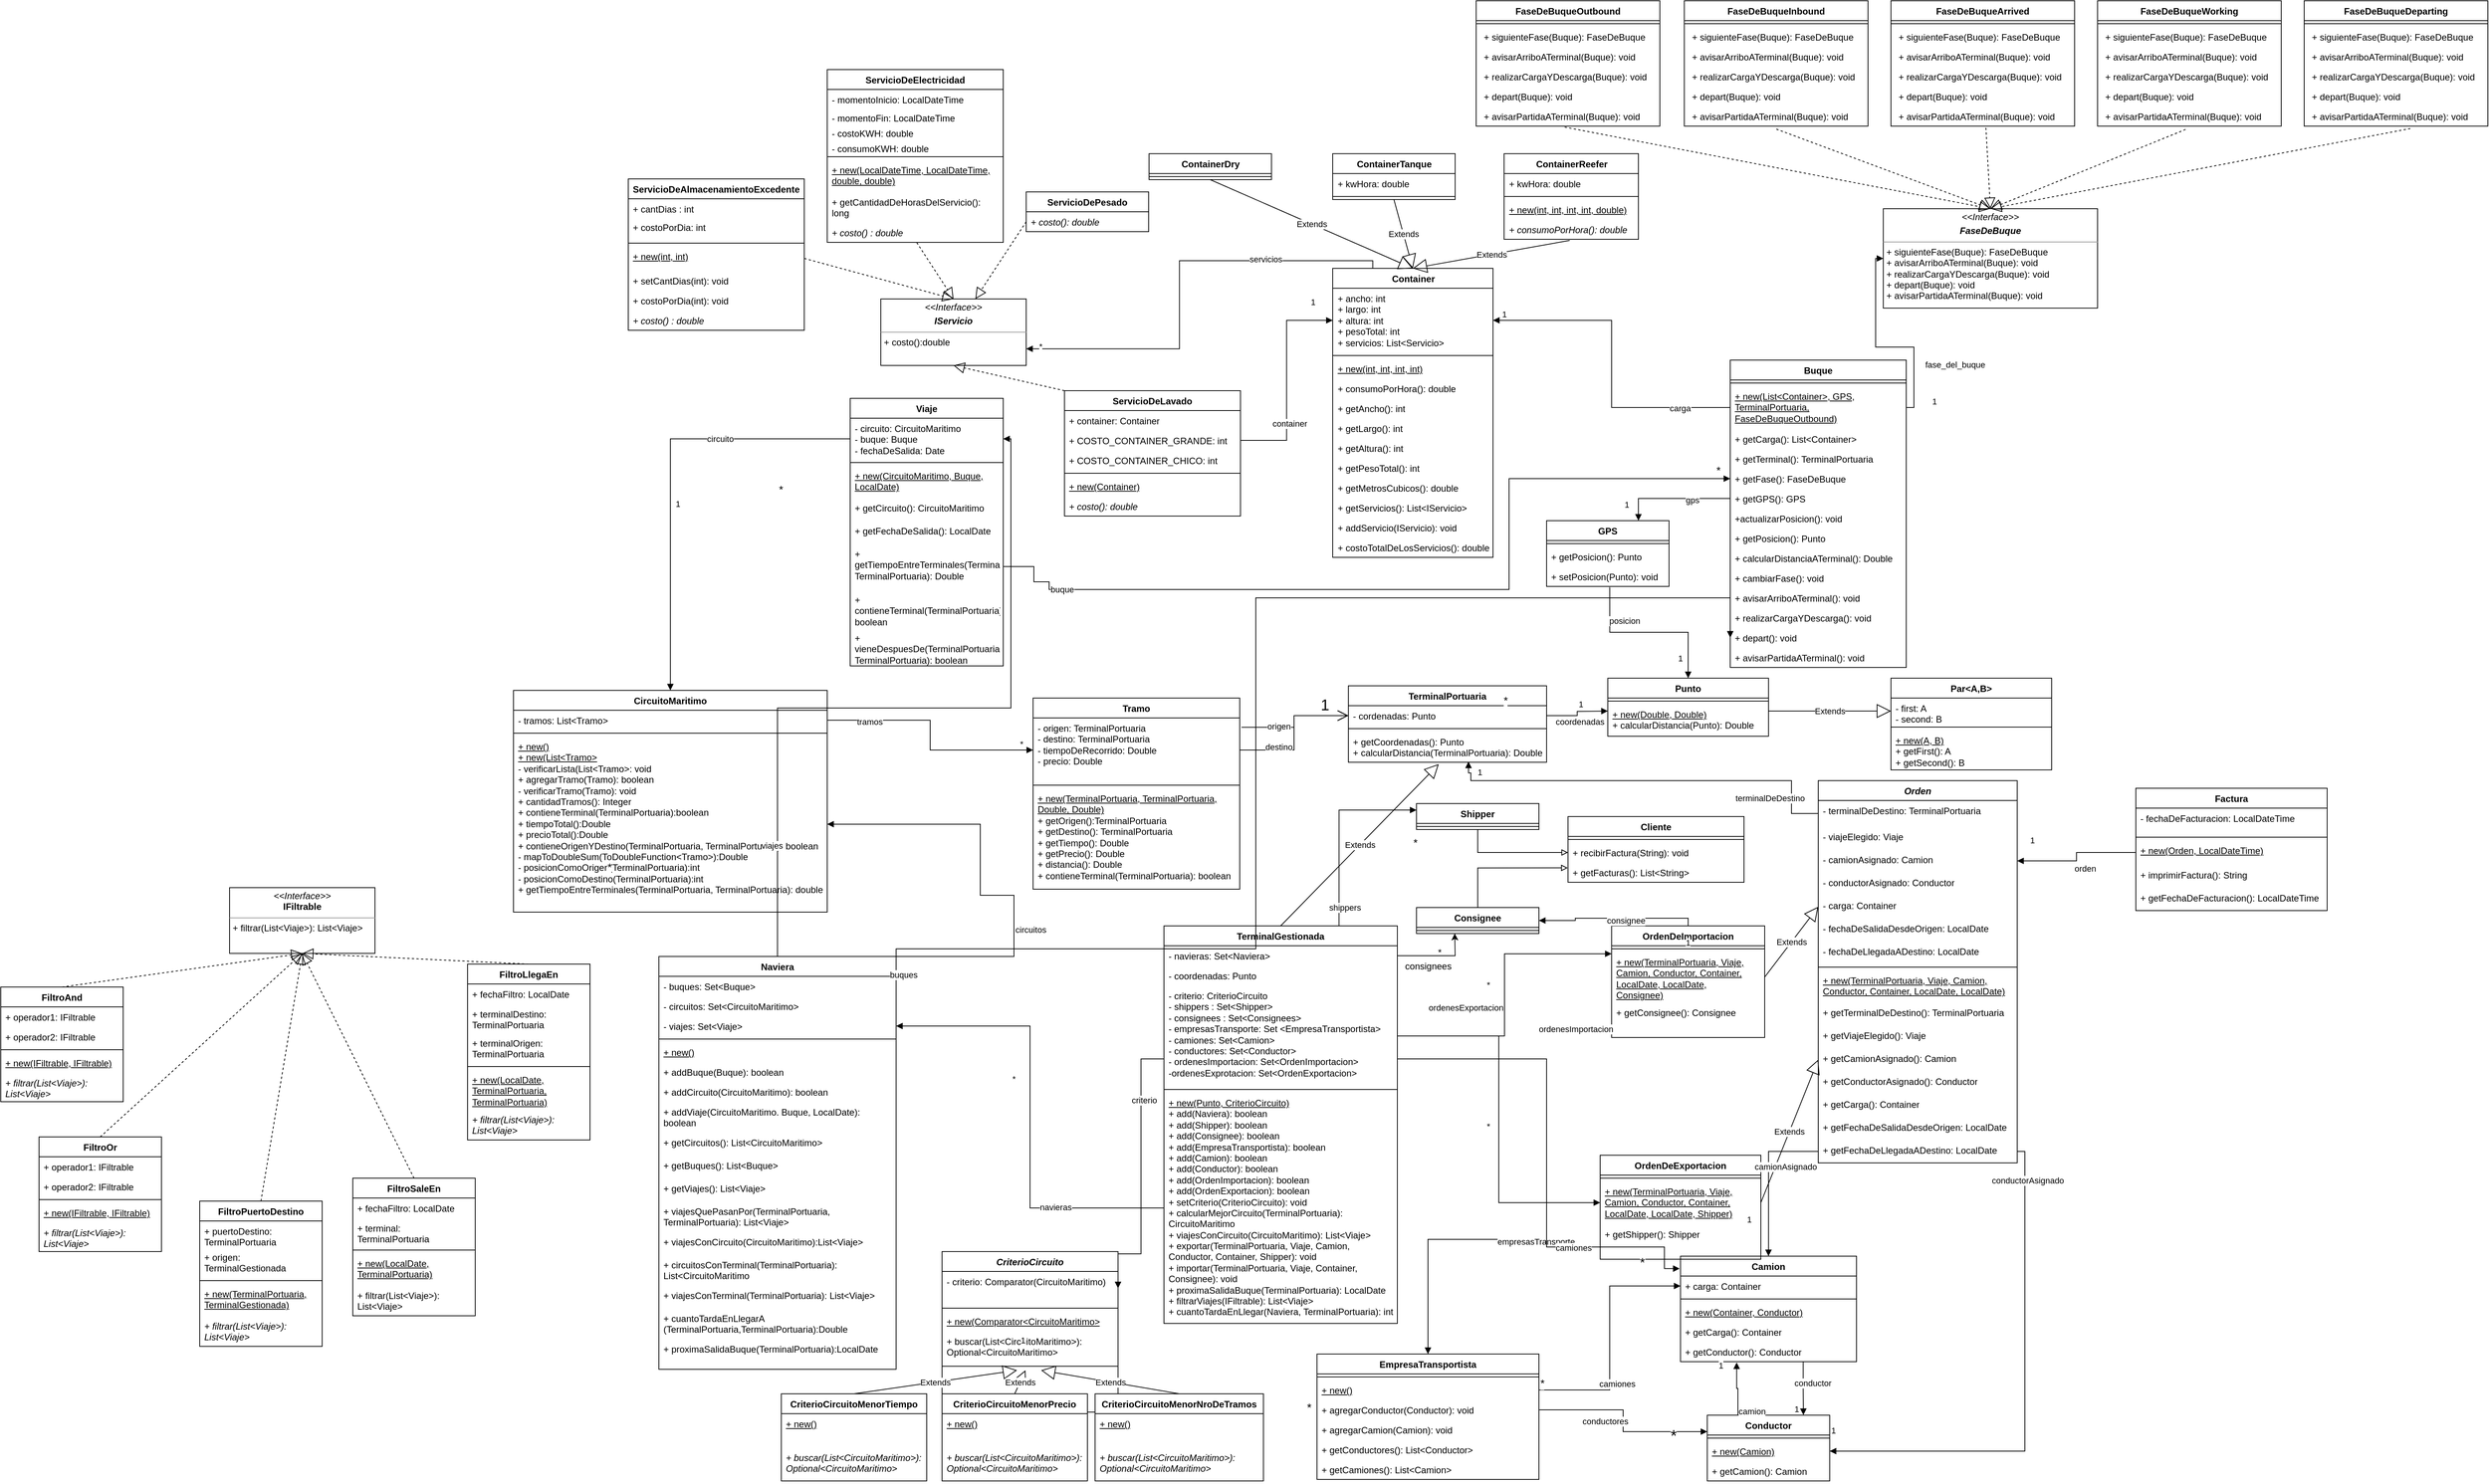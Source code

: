 <mxfile version="22.1.7" type="github">
  <diagram name="Página-1" id="1zxCoN62ttcMdRLy-pqy">
    <mxGraphModel dx="1062" dy="1756" grid="1" gridSize="10" guides="1" tooltips="1" connect="1" arrows="1" fold="1" page="1" pageScale="1" pageWidth="827" pageHeight="1169" math="0" shadow="0">
      <root>
        <mxCell id="0" />
        <mxCell id="1" parent="0" />
        <mxCell id="ABUvw_rNZOJrgvvg1hrZ-1" value="Naviera" style="swimlane;fontStyle=1;align=center;verticalAlign=top;childLayout=stackLayout;horizontal=1;startSize=26;horizontalStack=0;resizeParent=1;resizeParentMax=0;resizeLast=0;collapsible=1;marginBottom=0;whiteSpace=wrap;html=1;" parent="1" vertex="1">
          <mxGeometry x="880" y="450" width="310" height="540" as="geometry">
            <mxRectangle x="820" width="80" height="30" as="alternateBounds" />
          </mxGeometry>
        </mxCell>
        <mxCell id="ABUvw_rNZOJrgvvg1hrZ-2" value="- buques: Set&amp;lt;Buque&amp;gt;" style="text;strokeColor=none;fillColor=none;align=left;verticalAlign=top;spacingLeft=4;spacingRight=4;overflow=hidden;rotatable=0;points=[[0,0.5],[1,0.5]];portConstraint=eastwest;whiteSpace=wrap;html=1;" parent="ABUvw_rNZOJrgvvg1hrZ-1" vertex="1">
          <mxGeometry y="26" width="310" height="26" as="geometry" />
        </mxCell>
        <mxCell id="ABUvw_rNZOJrgvvg1hrZ-5" value="- circuitos: Set&amp;lt;CircuitoMaritimo&amp;gt;" style="text;strokeColor=none;fillColor=none;align=left;verticalAlign=top;spacingLeft=4;spacingRight=4;overflow=hidden;rotatable=0;points=[[0,0.5],[1,0.5]];portConstraint=eastwest;whiteSpace=wrap;html=1;" parent="ABUvw_rNZOJrgvvg1hrZ-1" vertex="1">
          <mxGeometry y="52" width="310" height="26" as="geometry" />
        </mxCell>
        <mxCell id="wMsCpwQgi6BDoyRRbQmV-76" value="- viajes: Set&amp;lt;Viaje&amp;gt;" style="text;strokeColor=none;fillColor=none;align=left;verticalAlign=top;spacingLeft=4;spacingRight=4;overflow=hidden;rotatable=0;points=[[0,0.5],[1,0.5]];portConstraint=eastwest;whiteSpace=wrap;html=1;" parent="ABUvw_rNZOJrgvvg1hrZ-1" vertex="1">
          <mxGeometry y="78" width="310" height="26" as="geometry" />
        </mxCell>
        <mxCell id="ABUvw_rNZOJrgvvg1hrZ-3" value="" style="line;strokeWidth=1;fillColor=none;align=left;verticalAlign=middle;spacingTop=-1;spacingLeft=3;spacingRight=3;rotatable=0;labelPosition=right;points=[];portConstraint=eastwest;strokeColor=inherit;" parent="ABUvw_rNZOJrgvvg1hrZ-1" vertex="1">
          <mxGeometry y="104" width="310" height="8" as="geometry" />
        </mxCell>
        <mxCell id="ABUvw_rNZOJrgvvg1hrZ-4" value="+ new()" style="text;strokeColor=none;fillColor=none;align=left;verticalAlign=top;spacingLeft=4;spacingRight=4;overflow=hidden;rotatable=0;points=[[0,0.5],[1,0.5]];portConstraint=eastwest;whiteSpace=wrap;html=1;fontStyle=4" parent="ABUvw_rNZOJrgvvg1hrZ-1" vertex="1">
          <mxGeometry y="112" width="310" height="26" as="geometry" />
        </mxCell>
        <mxCell id="QQ8LeHGLAFKrEWEsR9pz-48" value="+ addBuque(Buque): boolean" style="text;strokeColor=none;fillColor=none;align=left;verticalAlign=top;spacingLeft=4;spacingRight=4;overflow=hidden;rotatable=0;points=[[0,0.5],[1,0.5]];portConstraint=eastwest;whiteSpace=wrap;html=1;" parent="ABUvw_rNZOJrgvvg1hrZ-1" vertex="1">
          <mxGeometry y="138" width="310" height="26" as="geometry" />
        </mxCell>
        <mxCell id="QQ8LeHGLAFKrEWEsR9pz-49" value="+ addCircuito(CircuitoMaritimo): boolean" style="text;strokeColor=none;fillColor=none;align=left;verticalAlign=top;spacingLeft=4;spacingRight=4;overflow=hidden;rotatable=0;points=[[0,0.5],[1,0.5]];portConstraint=eastwest;whiteSpace=wrap;html=1;" parent="ABUvw_rNZOJrgvvg1hrZ-1" vertex="1">
          <mxGeometry y="164" width="310" height="26" as="geometry" />
        </mxCell>
        <mxCell id="QQ8LeHGLAFKrEWEsR9pz-50" value="+ addViaje(CircuitoMaritimo. Buque, LocalDate): boolean" style="text;strokeColor=none;fillColor=none;align=left;verticalAlign=top;spacingLeft=4;spacingRight=4;overflow=hidden;rotatable=0;points=[[0,0.5],[1,0.5]];portConstraint=eastwest;whiteSpace=wrap;html=1;" parent="ABUvw_rNZOJrgvvg1hrZ-1" vertex="1">
          <mxGeometry y="190" width="310" height="40" as="geometry" />
        </mxCell>
        <mxCell id="QQ8LeHGLAFKrEWEsR9pz-51" value="+ getCircuitos(): List&amp;lt;CircuitoMaritimo&amp;gt;" style="text;strokeColor=none;fillColor=none;align=left;verticalAlign=top;spacingLeft=4;spacingRight=4;overflow=hidden;rotatable=0;points=[[0,0.5],[1,0.5]];portConstraint=eastwest;whiteSpace=wrap;html=1;" parent="ABUvw_rNZOJrgvvg1hrZ-1" vertex="1">
          <mxGeometry y="230" width="310" height="30" as="geometry" />
        </mxCell>
        <mxCell id="QQ8LeHGLAFKrEWEsR9pz-52" value="+ getBuques(): List&amp;lt;Buque&amp;gt;" style="text;strokeColor=none;fillColor=none;align=left;verticalAlign=top;spacingLeft=4;spacingRight=4;overflow=hidden;rotatable=0;points=[[0,0.5],[1,0.5]];portConstraint=eastwest;whiteSpace=wrap;html=1;" parent="ABUvw_rNZOJrgvvg1hrZ-1" vertex="1">
          <mxGeometry y="260" width="310" height="30" as="geometry" />
        </mxCell>
        <mxCell id="QQ8LeHGLAFKrEWEsR9pz-53" value="+ getViajes(): List&amp;lt;Viaje&amp;gt;" style="text;strokeColor=none;fillColor=none;align=left;verticalAlign=top;spacingLeft=4;spacingRight=4;overflow=hidden;rotatable=0;points=[[0,0.5],[1,0.5]];portConstraint=eastwest;whiteSpace=wrap;html=1;" parent="ABUvw_rNZOJrgvvg1hrZ-1" vertex="1">
          <mxGeometry y="290" width="310" height="30" as="geometry" />
        </mxCell>
        <mxCell id="QQ8LeHGLAFKrEWEsR9pz-54" value="+ viajesQuePasanPor(TerminalPortuaria, TerminalPortuaria): List&amp;lt;Viaje&amp;gt;" style="text;strokeColor=none;fillColor=none;align=left;verticalAlign=top;spacingLeft=4;spacingRight=4;overflow=hidden;rotatable=0;points=[[0,0.5],[1,0.5]];portConstraint=eastwest;whiteSpace=wrap;html=1;" parent="ABUvw_rNZOJrgvvg1hrZ-1" vertex="1">
          <mxGeometry y="320" width="310" height="40" as="geometry" />
        </mxCell>
        <mxCell id="99I3r24LUMapvps_ImPc-36" value="+ viajesConCircuito(CircuitoMaritimo):List&amp;lt;Viaje&amp;gt;" style="text;strokeColor=none;fillColor=none;align=left;verticalAlign=top;spacingLeft=4;spacingRight=4;overflow=hidden;rotatable=0;points=[[0,0.5],[1,0.5]];portConstraint=eastwest;whiteSpace=wrap;html=1;" vertex="1" parent="ABUvw_rNZOJrgvvg1hrZ-1">
          <mxGeometry y="360" width="310" height="30" as="geometry" />
        </mxCell>
        <mxCell id="99I3r24LUMapvps_ImPc-37" value="&lt;div&gt;+ circuitosConTerminal(TerminalPortuaria):&lt;/div&gt;&lt;div&gt;List&amp;lt;CircuitoMaritimo&lt;/div&gt;&lt;div&gt;&lt;br&gt;&lt;/div&gt;" style="text;strokeColor=none;fillColor=none;align=left;verticalAlign=top;spacingLeft=4;spacingRight=4;overflow=hidden;rotatable=0;points=[[0,0.5],[1,0.5]];portConstraint=eastwest;whiteSpace=wrap;html=1;" vertex="1" parent="ABUvw_rNZOJrgvvg1hrZ-1">
          <mxGeometry y="390" width="310" height="40" as="geometry" />
        </mxCell>
        <mxCell id="99I3r24LUMapvps_ImPc-38" value="+ viajesConTerminal(TerminalPortuaria): List&amp;lt;Viaje&amp;gt;" style="text;strokeColor=none;fillColor=none;align=left;verticalAlign=top;spacingLeft=4;spacingRight=4;overflow=hidden;rotatable=0;points=[[0,0.5],[1,0.5]];portConstraint=eastwest;whiteSpace=wrap;html=1;" vertex="1" parent="ABUvw_rNZOJrgvvg1hrZ-1">
          <mxGeometry y="430" width="310" height="30" as="geometry" />
        </mxCell>
        <mxCell id="99I3r24LUMapvps_ImPc-39" value="&lt;div&gt;+ cuantoTardaEnLlegarA&lt;/div&gt;&lt;div&gt;(TerminalPortuaria,TerminalPortuaria):Double&lt;/div&gt;" style="text;strokeColor=none;fillColor=none;align=left;verticalAlign=top;spacingLeft=4;spacingRight=4;overflow=hidden;rotatable=0;points=[[0,0.5],[1,0.5]];portConstraint=eastwest;whiteSpace=wrap;html=1;" vertex="1" parent="ABUvw_rNZOJrgvvg1hrZ-1">
          <mxGeometry y="460" width="310" height="40" as="geometry" />
        </mxCell>
        <mxCell id="99I3r24LUMapvps_ImPc-27" value="+ proximaSalidaBuque(TerminalPortuaria):LocalDate" style="text;strokeColor=none;fillColor=none;align=left;verticalAlign=top;spacingLeft=4;spacingRight=4;overflow=hidden;rotatable=0;points=[[0,0.5],[1,0.5]];portConstraint=eastwest;whiteSpace=wrap;html=1;" vertex="1" parent="ABUvw_rNZOJrgvvg1hrZ-1">
          <mxGeometry y="500" width="310" height="40" as="geometry" />
        </mxCell>
        <mxCell id="ABUvw_rNZOJrgvvg1hrZ-6" value="TerminalGestionada" style="swimlane;fontStyle=1;align=center;verticalAlign=top;childLayout=stackLayout;horizontal=1;startSize=26;horizontalStack=0;resizeParent=1;resizeParentMax=0;resizeLast=0;collapsible=1;marginBottom=0;whiteSpace=wrap;html=1;" parent="1" vertex="1">
          <mxGeometry x="1540" y="410" width="305" height="520" as="geometry" />
        </mxCell>
        <mxCell id="99I3r24LUMapvps_ImPc-19" style="edgeStyle=orthogonalEdgeStyle;rounded=0;orthogonalLoop=1;jettySize=auto;html=1;exitX=1;exitY=0.5;exitDx=0;exitDy=0;" edge="1" parent="ABUvw_rNZOJrgvvg1hrZ-6" source="ABUvw_rNZOJrgvvg1hrZ-7">
          <mxGeometry relative="1" as="geometry">
            <mxPoint x="380" y="10" as="targetPoint" />
          </mxGeometry>
        </mxCell>
        <mxCell id="ABUvw_rNZOJrgvvg1hrZ-7" value="- navieras: Set&amp;lt;Naviera&amp;gt;" style="text;strokeColor=none;fillColor=none;align=left;verticalAlign=top;spacingLeft=4;spacingRight=4;overflow=hidden;rotatable=0;points=[[0,0.5],[1,0.5]];portConstraint=eastwest;whiteSpace=wrap;html=1;" parent="ABUvw_rNZOJrgvvg1hrZ-6" vertex="1">
          <mxGeometry y="26" width="305" height="26" as="geometry" />
        </mxCell>
        <mxCell id="I0zZV60bpWjbYKbzvoeE-28" value="- coordenadas: Punto" style="text;strokeColor=none;fillColor=none;align=left;verticalAlign=top;spacingLeft=4;spacingRight=4;overflow=hidden;rotatable=0;points=[[0,0.5],[1,0.5]];portConstraint=eastwest;whiteSpace=wrap;html=1;" parent="ABUvw_rNZOJrgvvg1hrZ-6" vertex="1">
          <mxGeometry y="52" width="305" height="26" as="geometry" />
        </mxCell>
        <mxCell id="I0zZV60bpWjbYKbzvoeE-29" value="&lt;div&gt;- criterio: CriterioCircuito&lt;br&gt;&lt;/div&gt;&lt;div&gt;- shippers : Set&amp;lt;Shipper&amp;gt;&lt;/div&gt;&lt;div&gt;- consignees : Set&amp;lt;Consignees&amp;gt;&lt;/div&gt;&lt;div&gt;- empresasTransporte: Set &amp;lt;EmpresaTransportista&amp;gt;&lt;br&gt;&lt;/div&gt;&lt;div&gt;- camiones: Set&amp;lt;Camion&amp;gt;&lt;/div&gt;&lt;div&gt;- conductores: Set&amp;lt;Conductor&amp;gt;&lt;/div&gt;&lt;div&gt;- ordenesImportacion: Set&amp;lt;OrdenImportacion&amp;gt;&lt;br&gt;&lt;/div&gt;&lt;div&gt;-ordenesExprotacion: Set&amp;lt;OrdenExportacion&amp;gt;&lt;/div&gt;&lt;div&gt;&lt;br&gt;&lt;/div&gt;" style="text;strokeColor=none;fillColor=none;align=left;verticalAlign=top;spacingLeft=4;spacingRight=4;overflow=hidden;rotatable=0;points=[[0,0.5],[1,0.5]];portConstraint=eastwest;whiteSpace=wrap;html=1;" parent="ABUvw_rNZOJrgvvg1hrZ-6" vertex="1">
          <mxGeometry y="78" width="305" height="132" as="geometry" />
        </mxCell>
        <mxCell id="ABUvw_rNZOJrgvvg1hrZ-8" value="" style="line;strokeWidth=1;fillColor=none;align=left;verticalAlign=middle;spacingTop=-1;spacingLeft=3;spacingRight=3;rotatable=0;labelPosition=right;points=[];portConstraint=eastwest;strokeColor=inherit;" parent="ABUvw_rNZOJrgvvg1hrZ-6" vertex="1">
          <mxGeometry y="210" width="305" height="8" as="geometry" />
        </mxCell>
        <mxCell id="ABUvw_rNZOJrgvvg1hrZ-9" value="&lt;div&gt;&lt;u&gt;+ new(Punto, CriterioCircuito)&lt;br&gt;&lt;/u&gt;+ add(Naviera): boolean&lt;br&gt;+ add(Shipper): boolean&lt;br&gt;+ add(Consignee): boolean&lt;br&gt;+ add(EmpresaTransportista): boolean&lt;br&gt;+ add(Camion): boolean&lt;br&gt;+ add(Conductor): boolean&lt;br&gt;+ add(OrdenImportacion): boolean&lt;br&gt;+ add(OrdenExportacion): boolean&lt;br&gt;+ setCriterio(CriterioCircuito): void&lt;br&gt;+ calcularMejorCircuito(TerminalPortuaria): CircuitoMaritimo&lt;br&gt;+ viajesConCircuito(CircuitoMaritimo): List&amp;lt;Viaje&amp;gt;&lt;/div&gt;&lt;div&gt;+ exportar(TerminalPortuaria, Viaje, Camion, Conductor, Container, Shipper): void&lt;/div&gt;&lt;div&gt;+ importar(TerminalPortuaria, Viaje, Container, Consignee): void&lt;br&gt;+ proximaSalidaBuque(TerminalPortuaria): LocalDate&lt;br&gt;+ filtrarViajes(IFiltrable): List&amp;lt;Viaje&amp;gt;&lt;br&gt;+ cuantoTardaEnLlegar(Naviera, TerminalPortuaria): int&lt;/div&gt;&lt;div&gt;&lt;br&gt;&lt;/div&gt;" style="text;strokeColor=none;fillColor=none;align=left;verticalAlign=top;spacingLeft=4;spacingRight=4;overflow=hidden;rotatable=0;points=[[0,0.5],[1,0.5]];portConstraint=eastwest;whiteSpace=wrap;html=1;" parent="ABUvw_rNZOJrgvvg1hrZ-6" vertex="1">
          <mxGeometry y="218" width="305" height="302" as="geometry" />
        </mxCell>
        <mxCell id="ABUvw_rNZOJrgvvg1hrZ-12" value="Buque" style="swimlane;fontStyle=1;align=center;verticalAlign=top;childLayout=stackLayout;horizontal=1;startSize=26;horizontalStack=0;resizeParent=1;resizeParentMax=0;resizeLast=0;collapsible=1;marginBottom=0;whiteSpace=wrap;html=1;" parent="1" vertex="1">
          <mxGeometry x="2280" y="-330" width="230" height="402" as="geometry" />
        </mxCell>
        <mxCell id="ABUvw_rNZOJrgvvg1hrZ-14" value="" style="line;strokeWidth=1;fillColor=none;align=left;verticalAlign=middle;spacingTop=-1;spacingLeft=3;spacingRight=3;rotatable=0;labelPosition=right;points=[];portConstraint=eastwest;strokeColor=inherit;" parent="ABUvw_rNZOJrgvvg1hrZ-12" vertex="1">
          <mxGeometry y="26" width="230" height="8" as="geometry" />
        </mxCell>
        <mxCell id="ABUvw_rNZOJrgvvg1hrZ-15" value="+ new(List&amp;lt;Container&amp;gt;, GPS, &lt;br&gt;TerminalPortuaria, &lt;br&gt;FaseDeBuqueOutbound)" style="text;strokeColor=none;fillColor=none;align=left;verticalAlign=top;spacingLeft=4;spacingRight=4;overflow=hidden;rotatable=0;points=[[0,0.5],[1,0.5]];portConstraint=eastwest;whiteSpace=wrap;html=1;fontStyle=4" parent="ABUvw_rNZOJrgvvg1hrZ-12" vertex="1">
          <mxGeometry y="34" width="230" height="56" as="geometry" />
        </mxCell>
        <mxCell id="e3Tv4PrM7sJhTQVXualJ-5" value="+ getCarga(): List&amp;lt;Container&amp;gt;" style="text;strokeColor=none;fillColor=none;align=left;verticalAlign=top;spacingLeft=4;spacingRight=4;overflow=hidden;rotatable=0;points=[[0,0.5],[1,0.5]];portConstraint=eastwest;whiteSpace=wrap;html=1;" parent="ABUvw_rNZOJrgvvg1hrZ-12" vertex="1">
          <mxGeometry y="90" width="230" height="26" as="geometry" />
        </mxCell>
        <mxCell id="e3Tv4PrM7sJhTQVXualJ-6" value="+ getTerminal(): TerminalPortuaria" style="text;strokeColor=none;fillColor=none;align=left;verticalAlign=top;spacingLeft=4;spacingRight=4;overflow=hidden;rotatable=0;points=[[0,0.5],[1,0.5]];portConstraint=eastwest;whiteSpace=wrap;html=1;" parent="ABUvw_rNZOJrgvvg1hrZ-12" vertex="1">
          <mxGeometry y="116" width="230" height="26" as="geometry" />
        </mxCell>
        <mxCell id="e3Tv4PrM7sJhTQVXualJ-7" value="+ getFase(): FaseDeBuque" style="text;strokeColor=none;fillColor=none;align=left;verticalAlign=top;spacingLeft=4;spacingRight=4;overflow=hidden;rotatable=0;points=[[0,0.5],[1,0.5]];portConstraint=eastwest;whiteSpace=wrap;html=1;" parent="ABUvw_rNZOJrgvvg1hrZ-12" vertex="1">
          <mxGeometry y="142" width="230" height="26" as="geometry" />
        </mxCell>
        <mxCell id="e3Tv4PrM7sJhTQVXualJ-8" value="+ getGPS(): GPS" style="text;strokeColor=none;fillColor=none;align=left;verticalAlign=top;spacingLeft=4;spacingRight=4;overflow=hidden;rotatable=0;points=[[0,0.5],[1,0.5]];portConstraint=eastwest;whiteSpace=wrap;html=1;" parent="ABUvw_rNZOJrgvvg1hrZ-12" vertex="1">
          <mxGeometry y="168" width="230" height="26" as="geometry" />
        </mxCell>
        <mxCell id="99I3r24LUMapvps_ImPc-1" value="+actualizarPosicion(): void" style="text;strokeColor=none;fillColor=none;align=left;verticalAlign=top;spacingLeft=4;spacingRight=4;overflow=hidden;rotatable=0;points=[[0,0.5],[1,0.5]];portConstraint=eastwest;whiteSpace=wrap;html=1;" vertex="1" parent="ABUvw_rNZOJrgvvg1hrZ-12">
          <mxGeometry y="194" width="230" height="26" as="geometry" />
        </mxCell>
        <mxCell id="99I3r24LUMapvps_ImPc-2" value="+ getPosicion(): Punto " style="text;strokeColor=none;fillColor=none;align=left;verticalAlign=top;spacingLeft=4;spacingRight=4;overflow=hidden;rotatable=0;points=[[0,0.5],[1,0.5]];portConstraint=eastwest;whiteSpace=wrap;html=1;" vertex="1" parent="ABUvw_rNZOJrgvvg1hrZ-12">
          <mxGeometry y="220" width="230" height="26" as="geometry" />
        </mxCell>
        <mxCell id="e3Tv4PrM7sJhTQVXualJ-9" value="+ calcularDistanciaATerminal(): Double" style="text;strokeColor=none;fillColor=none;align=left;verticalAlign=top;spacingLeft=4;spacingRight=4;overflow=hidden;rotatable=0;points=[[0,0.5],[1,0.5]];portConstraint=eastwest;whiteSpace=wrap;html=1;" parent="ABUvw_rNZOJrgvvg1hrZ-12" vertex="1">
          <mxGeometry y="246" width="230" height="26" as="geometry" />
        </mxCell>
        <mxCell id="e3Tv4PrM7sJhTQVXualJ-10" value="+ cambiarFase(): void" style="text;strokeColor=none;fillColor=none;align=left;verticalAlign=top;spacingLeft=4;spacingRight=4;overflow=hidden;rotatable=0;points=[[0,0.5],[1,0.5]];portConstraint=eastwest;whiteSpace=wrap;html=1;" parent="ABUvw_rNZOJrgvvg1hrZ-12" vertex="1">
          <mxGeometry y="272" width="230" height="26" as="geometry" />
        </mxCell>
        <mxCell id="e3Tv4PrM7sJhTQVXualJ-11" value="+ avisarArriboATerminal(): void" style="text;strokeColor=none;fillColor=none;align=left;verticalAlign=top;spacingLeft=4;spacingRight=4;overflow=hidden;rotatable=0;points=[[0,0.5],[1,0.5]];portConstraint=eastwest;whiteSpace=wrap;html=1;" parent="ABUvw_rNZOJrgvvg1hrZ-12" vertex="1">
          <mxGeometry y="298" width="230" height="26" as="geometry" />
        </mxCell>
        <mxCell id="e3Tv4PrM7sJhTQVXualJ-12" value="+ realizarCargaYDescarga(): void" style="text;strokeColor=none;fillColor=none;align=left;verticalAlign=top;spacingLeft=4;spacingRight=4;overflow=hidden;rotatable=0;points=[[0,0.5],[1,0.5]];portConstraint=eastwest;whiteSpace=wrap;html=1;" parent="ABUvw_rNZOJrgvvg1hrZ-12" vertex="1">
          <mxGeometry y="324" width="230" height="26" as="geometry" />
        </mxCell>
        <mxCell id="e3Tv4PrM7sJhTQVXualJ-13" value="+ depart(): void" style="text;strokeColor=none;fillColor=none;align=left;verticalAlign=top;spacingLeft=4;spacingRight=4;overflow=hidden;rotatable=0;points=[[0,0.5],[1,0.5]];portConstraint=eastwest;whiteSpace=wrap;html=1;" parent="ABUvw_rNZOJrgvvg1hrZ-12" vertex="1">
          <mxGeometry y="350" width="230" height="26" as="geometry" />
        </mxCell>
        <mxCell id="e3Tv4PrM7sJhTQVXualJ-14" value="+ avisarPartidaATerminal(): void" style="text;strokeColor=none;fillColor=none;align=left;verticalAlign=top;spacingLeft=4;spacingRight=4;overflow=hidden;rotatable=0;points=[[0,0.5],[1,0.5]];portConstraint=eastwest;whiteSpace=wrap;html=1;" parent="ABUvw_rNZOJrgvvg1hrZ-12" vertex="1">
          <mxGeometry y="376" width="230" height="26" as="geometry" />
        </mxCell>
        <mxCell id="I0zZV60bpWjbYKbzvoeE-3" value="&lt;span&gt;Container&lt;/span&gt;" style="swimlane;fontStyle=1;align=center;verticalAlign=top;childLayout=stackLayout;horizontal=1;startSize=26;horizontalStack=0;resizeParent=1;resizeParentMax=0;resizeLast=0;collapsible=1;marginBottom=0;whiteSpace=wrap;html=1;" parent="1" vertex="1">
          <mxGeometry x="1760.5" y="-450" width="209.5" height="378" as="geometry" />
        </mxCell>
        <mxCell id="I0zZV60bpWjbYKbzvoeE-4" value="+ ancho: int&lt;br&gt;&lt;div&gt;+ largo: int&lt;/div&gt;&lt;div&gt;+ altura: int&lt;/div&gt;&lt;div&gt;+ pesoTotal: int&lt;/div&gt;&lt;div&gt;+ servicios: List&amp;lt;Servicio&amp;gt;&lt;/div&gt;&lt;div&gt;&lt;br&gt;&lt;/div&gt;&lt;div&gt;&lt;br&gt;&lt;/div&gt;&lt;div&gt;&lt;br&gt;&lt;/div&gt;&lt;div&gt;&lt;br&gt;&lt;/div&gt;" style="text;strokeColor=none;fillColor=none;align=left;verticalAlign=top;spacingLeft=4;spacingRight=4;overflow=hidden;rotatable=0;points=[[0,0.5],[1,0.5]];portConstraint=eastwest;whiteSpace=wrap;html=1;" parent="I0zZV60bpWjbYKbzvoeE-3" vertex="1">
          <mxGeometry y="26" width="209.5" height="84" as="geometry" />
        </mxCell>
        <mxCell id="I0zZV60bpWjbYKbzvoeE-5" value="" style="line;strokeWidth=1;fillColor=none;align=left;verticalAlign=middle;spacingTop=-1;spacingLeft=3;spacingRight=3;rotatable=0;labelPosition=right;points=[];portConstraint=eastwest;strokeColor=inherit;" parent="I0zZV60bpWjbYKbzvoeE-3" vertex="1">
          <mxGeometry y="110" width="209.5" height="8" as="geometry" />
        </mxCell>
        <mxCell id="I0zZV60bpWjbYKbzvoeE-6" value="+ new(int, int, int, int)" style="text;strokeColor=none;fillColor=none;align=left;verticalAlign=top;spacingLeft=4;spacingRight=4;overflow=hidden;rotatable=0;points=[[0,0.5],[1,0.5]];portConstraint=eastwest;whiteSpace=wrap;html=1;fontStyle=4" parent="I0zZV60bpWjbYKbzvoeE-3" vertex="1">
          <mxGeometry y="118" width="209.5" height="26" as="geometry" />
        </mxCell>
        <mxCell id="QQ8LeHGLAFKrEWEsR9pz-44" value="+ consumoPorHora(): double" style="text;strokeColor=none;fillColor=none;align=left;verticalAlign=top;spacingLeft=4;spacingRight=4;overflow=hidden;rotatable=0;points=[[0,0.5],[1,0.5]];portConstraint=eastwest;whiteSpace=wrap;html=1;" parent="I0zZV60bpWjbYKbzvoeE-3" vertex="1">
          <mxGeometry y="144" width="209.5" height="26" as="geometry" />
        </mxCell>
        <mxCell id="QQ8LeHGLAFKrEWEsR9pz-15" value="+ getAncho(): int" style="text;strokeColor=none;fillColor=none;align=left;verticalAlign=top;spacingLeft=4;spacingRight=4;overflow=hidden;rotatable=0;points=[[0,0.5],[1,0.5]];portConstraint=eastwest;whiteSpace=wrap;html=1;" parent="I0zZV60bpWjbYKbzvoeE-3" vertex="1">
          <mxGeometry y="170" width="209.5" height="26" as="geometry" />
        </mxCell>
        <mxCell id="QQ8LeHGLAFKrEWEsR9pz-16" value="+ getLargo(): int" style="text;strokeColor=none;fillColor=none;align=left;verticalAlign=top;spacingLeft=4;spacingRight=4;overflow=hidden;rotatable=0;points=[[0,0.5],[1,0.5]];portConstraint=eastwest;whiteSpace=wrap;html=1;" parent="I0zZV60bpWjbYKbzvoeE-3" vertex="1">
          <mxGeometry y="196" width="209.5" height="26" as="geometry" />
        </mxCell>
        <mxCell id="QQ8LeHGLAFKrEWEsR9pz-19" value="+ getAltura(): int" style="text;strokeColor=none;fillColor=none;align=left;verticalAlign=top;spacingLeft=4;spacingRight=4;overflow=hidden;rotatable=0;points=[[0,0.5],[1,0.5]];portConstraint=eastwest;whiteSpace=wrap;html=1;" parent="I0zZV60bpWjbYKbzvoeE-3" vertex="1">
          <mxGeometry y="222" width="209.5" height="26" as="geometry" />
        </mxCell>
        <mxCell id="QQ8LeHGLAFKrEWEsR9pz-20" value="+ getPesoTotal(): int" style="text;strokeColor=none;fillColor=none;align=left;verticalAlign=top;spacingLeft=4;spacingRight=4;overflow=hidden;rotatable=0;points=[[0,0.5],[1,0.5]];portConstraint=eastwest;whiteSpace=wrap;html=1;" parent="I0zZV60bpWjbYKbzvoeE-3" vertex="1">
          <mxGeometry y="248" width="209.5" height="26" as="geometry" />
        </mxCell>
        <mxCell id="QQ8LeHGLAFKrEWEsR9pz-21" value="+ getMetrosCubicos(): double" style="text;strokeColor=none;fillColor=none;align=left;verticalAlign=top;spacingLeft=4;spacingRight=4;overflow=hidden;rotatable=0;points=[[0,0.5],[1,0.5]];portConstraint=eastwest;whiteSpace=wrap;html=1;" parent="I0zZV60bpWjbYKbzvoeE-3" vertex="1">
          <mxGeometry y="274" width="209.5" height="26" as="geometry" />
        </mxCell>
        <mxCell id="QQ8LeHGLAFKrEWEsR9pz-22" value="+ getServicios(): List&amp;lt;IServicio&amp;gt;" style="text;strokeColor=none;fillColor=none;align=left;verticalAlign=top;spacingLeft=4;spacingRight=4;overflow=hidden;rotatable=0;points=[[0,0.5],[1,0.5]];portConstraint=eastwest;whiteSpace=wrap;html=1;" parent="I0zZV60bpWjbYKbzvoeE-3" vertex="1">
          <mxGeometry y="300" width="209.5" height="26" as="geometry" />
        </mxCell>
        <mxCell id="QQ8LeHGLAFKrEWEsR9pz-23" value="+ addServicio(IServicio): void" style="text;strokeColor=none;fillColor=none;align=left;verticalAlign=top;spacingLeft=4;spacingRight=4;overflow=hidden;rotatable=0;points=[[0,0.5],[1,0.5]];portConstraint=eastwest;whiteSpace=wrap;html=1;" parent="I0zZV60bpWjbYKbzvoeE-3" vertex="1">
          <mxGeometry y="326" width="209.5" height="26" as="geometry" />
        </mxCell>
        <mxCell id="QQ8LeHGLAFKrEWEsR9pz-24" value="+ costoTotalDeLosServicios(): double" style="text;strokeColor=none;fillColor=none;align=left;verticalAlign=top;spacingLeft=4;spacingRight=4;overflow=hidden;rotatable=0;points=[[0,0.5],[1,0.5]];portConstraint=eastwest;whiteSpace=wrap;html=1;" parent="I0zZV60bpWjbYKbzvoeE-3" vertex="1">
          <mxGeometry y="352" width="209.5" height="26" as="geometry" />
        </mxCell>
        <mxCell id="vE86NBOg6e0xh6bUCSpT-1" value="ContainerDry" style="swimlane;fontStyle=1;align=center;verticalAlign=top;childLayout=stackLayout;horizontal=1;startSize=26;horizontalStack=0;resizeParent=1;resizeParentMax=0;resizeLast=0;collapsible=1;marginBottom=0;whiteSpace=wrap;html=1;" parent="1" vertex="1">
          <mxGeometry x="1520.5" y="-600" width="160" height="34" as="geometry" />
        </mxCell>
        <mxCell id="vE86NBOg6e0xh6bUCSpT-3" value="" style="line;strokeWidth=1;fillColor=none;align=left;verticalAlign=middle;spacingTop=-1;spacingLeft=3;spacingRight=3;rotatable=0;labelPosition=right;points=[];portConstraint=eastwest;strokeColor=inherit;" parent="vE86NBOg6e0xh6bUCSpT-1" vertex="1">
          <mxGeometry y="26" width="160" height="8" as="geometry" />
        </mxCell>
        <mxCell id="vE86NBOg6e0xh6bUCSpT-9" value="ContainerTanque" style="swimlane;fontStyle=1;align=center;verticalAlign=top;childLayout=stackLayout;horizontal=1;startSize=26;horizontalStack=0;resizeParent=1;resizeParentMax=0;resizeLast=0;collapsible=1;marginBottom=0;whiteSpace=wrap;html=1;" parent="1" vertex="1">
          <mxGeometry x="1760.5" y="-600" width="160" height="60" as="geometry" />
        </mxCell>
        <mxCell id="QQ8LeHGLAFKrEWEsR9pz-27" value="+ kwHora: double" style="text;strokeColor=none;fillColor=none;align=left;verticalAlign=top;spacingLeft=4;spacingRight=4;overflow=hidden;rotatable=0;points=[[0,0.5],[1,0.5]];portConstraint=eastwest;whiteSpace=wrap;html=1;" parent="vE86NBOg6e0xh6bUCSpT-9" vertex="1">
          <mxGeometry y="26" width="160" height="26" as="geometry" />
        </mxCell>
        <mxCell id="vE86NBOg6e0xh6bUCSpT-11" value="" style="line;strokeWidth=1;fillColor=none;align=left;verticalAlign=middle;spacingTop=-1;spacingLeft=3;spacingRight=3;rotatable=0;labelPosition=right;points=[];portConstraint=eastwest;strokeColor=inherit;" parent="vE86NBOg6e0xh6bUCSpT-9" vertex="1">
          <mxGeometry y="52" width="160" height="8" as="geometry" />
        </mxCell>
        <mxCell id="I0zZV60bpWjbYKbzvoeE-7" value="EmpresaTransportista" style="swimlane;fontStyle=1;align=center;verticalAlign=top;childLayout=stackLayout;horizontal=1;startSize=26;horizontalStack=0;resizeParent=1;resizeParentMax=0;resizeLast=0;collapsible=1;marginBottom=0;whiteSpace=wrap;html=1;" parent="1" vertex="1">
          <mxGeometry x="1740" y="970" width="290" height="164" as="geometry" />
        </mxCell>
        <mxCell id="I0zZV60bpWjbYKbzvoeE-9" value="" style="line;strokeWidth=1;fillColor=none;align=left;verticalAlign=middle;spacingTop=-1;spacingLeft=3;spacingRight=3;rotatable=0;labelPosition=right;points=[];portConstraint=eastwest;strokeColor=inherit;" parent="I0zZV60bpWjbYKbzvoeE-7" vertex="1">
          <mxGeometry y="26" width="290" height="8" as="geometry" />
        </mxCell>
        <mxCell id="I0zZV60bpWjbYKbzvoeE-10" value="+ new()" style="text;strokeColor=none;fillColor=none;align=left;verticalAlign=top;spacingLeft=4;spacingRight=4;overflow=hidden;rotatable=0;points=[[0,0.5],[1,0.5]];portConstraint=eastwest;whiteSpace=wrap;html=1;fontStyle=4" parent="I0zZV60bpWjbYKbzvoeE-7" vertex="1">
          <mxGeometry y="34" width="290" height="26" as="geometry" />
        </mxCell>
        <mxCell id="LPZ_iTTPC1OW5Bad9vyf-11" value="+ agregarConductor(Conductor): void" style="text;strokeColor=none;fillColor=none;align=left;verticalAlign=top;spacingLeft=4;spacingRight=4;overflow=hidden;rotatable=0;points=[[0,0.5],[1,0.5]];portConstraint=eastwest;whiteSpace=wrap;html=1;" parent="I0zZV60bpWjbYKbzvoeE-7" vertex="1">
          <mxGeometry y="60" width="290" height="26" as="geometry" />
        </mxCell>
        <mxCell id="LPZ_iTTPC1OW5Bad9vyf-12" value="+ agregarCamion(Camion): void" style="text;strokeColor=none;fillColor=none;align=left;verticalAlign=top;spacingLeft=4;spacingRight=4;overflow=hidden;rotatable=0;points=[[0,0.5],[1,0.5]];portConstraint=eastwest;whiteSpace=wrap;html=1;" parent="I0zZV60bpWjbYKbzvoeE-7" vertex="1">
          <mxGeometry y="86" width="290" height="26" as="geometry" />
        </mxCell>
        <mxCell id="LPZ_iTTPC1OW5Bad9vyf-14" value="+ getConductores(): List&amp;lt;Conductor&amp;gt;" style="text;strokeColor=none;fillColor=none;align=left;verticalAlign=top;spacingLeft=4;spacingRight=4;overflow=hidden;rotatable=0;points=[[0,0.5],[1,0.5]];portConstraint=eastwest;whiteSpace=wrap;html=1;" parent="I0zZV60bpWjbYKbzvoeE-7" vertex="1">
          <mxGeometry y="112" width="290" height="26" as="geometry" />
        </mxCell>
        <mxCell id="LPZ_iTTPC1OW5Bad9vyf-15" value="+ getCamiones(): List&amp;lt;Camion&amp;gt;" style="text;strokeColor=none;fillColor=none;align=left;verticalAlign=top;spacingLeft=4;spacingRight=4;overflow=hidden;rotatable=0;points=[[0,0.5],[1,0.5]];portConstraint=eastwest;whiteSpace=wrap;html=1;" parent="I0zZV60bpWjbYKbzvoeE-7" vertex="1">
          <mxGeometry y="138" width="290" height="26" as="geometry" />
        </mxCell>
        <mxCell id="I0zZV60bpWjbYKbzvoeE-11" value="Camion" style="swimlane;fontStyle=1;align=center;verticalAlign=top;childLayout=stackLayout;horizontal=1;startSize=26;horizontalStack=0;resizeParent=1;resizeParentMax=0;resizeLast=0;collapsible=1;marginBottom=0;whiteSpace=wrap;html=1;" parent="1" vertex="1">
          <mxGeometry x="2215" y="842" width="230" height="138" as="geometry" />
        </mxCell>
        <mxCell id="I0zZV60bpWjbYKbzvoeE-12" value="+ carga: Container" style="text;strokeColor=none;fillColor=none;align=left;verticalAlign=top;spacingLeft=4;spacingRight=4;overflow=hidden;rotatable=0;points=[[0,0.5],[1,0.5]];portConstraint=eastwest;whiteSpace=wrap;html=1;" parent="I0zZV60bpWjbYKbzvoeE-11" vertex="1">
          <mxGeometry y="26" width="230" height="26" as="geometry" />
        </mxCell>
        <mxCell id="I0zZV60bpWjbYKbzvoeE-13" value="" style="line;strokeWidth=1;fillColor=none;align=left;verticalAlign=middle;spacingTop=-1;spacingLeft=3;spacingRight=3;rotatable=0;labelPosition=right;points=[];portConstraint=eastwest;strokeColor=inherit;" parent="I0zZV60bpWjbYKbzvoeE-11" vertex="1">
          <mxGeometry y="52" width="230" height="8" as="geometry" />
        </mxCell>
        <mxCell id="I0zZV60bpWjbYKbzvoeE-14" value="+ new(Container, Conductor)" style="text;strokeColor=none;fillColor=none;align=left;verticalAlign=top;spacingLeft=4;spacingRight=4;overflow=hidden;rotatable=0;points=[[0,0.5],[1,0.5]];portConstraint=eastwest;whiteSpace=wrap;html=1;fontStyle=4" parent="I0zZV60bpWjbYKbzvoeE-11" vertex="1">
          <mxGeometry y="60" width="230" height="26" as="geometry" />
        </mxCell>
        <mxCell id="LPZ_iTTPC1OW5Bad9vyf-5" value="+ getCarga(): Container" style="text;strokeColor=none;fillColor=none;align=left;verticalAlign=top;spacingLeft=4;spacingRight=4;overflow=hidden;rotatable=0;points=[[0,0.5],[1,0.5]];portConstraint=eastwest;whiteSpace=wrap;html=1;" parent="I0zZV60bpWjbYKbzvoeE-11" vertex="1">
          <mxGeometry y="86" width="230" height="26" as="geometry" />
        </mxCell>
        <mxCell id="LPZ_iTTPC1OW5Bad9vyf-6" value="+ getConductor(): Conductor" style="text;strokeColor=none;fillColor=none;align=left;verticalAlign=top;spacingLeft=4;spacingRight=4;overflow=hidden;rotatable=0;points=[[0,0.5],[1,0.5]];portConstraint=eastwest;whiteSpace=wrap;html=1;" parent="I0zZV60bpWjbYKbzvoeE-11" vertex="1">
          <mxGeometry y="112" width="230" height="26" as="geometry" />
        </mxCell>
        <mxCell id="I0zZV60bpWjbYKbzvoeE-16" value="TerminalPortuaria" style="swimlane;fontStyle=1;align=center;verticalAlign=top;childLayout=stackLayout;horizontal=1;startSize=26;horizontalStack=0;resizeParent=1;resizeParentMax=0;resizeLast=0;collapsible=1;marginBottom=0;whiteSpace=wrap;html=1;" parent="1" vertex="1">
          <mxGeometry x="1781" y="96" width="259" height="100" as="geometry" />
        </mxCell>
        <mxCell id="I0zZV60bpWjbYKbzvoeE-17" value="- cordenadas:&amp;nbsp;Punto" style="text;strokeColor=none;fillColor=none;align=left;verticalAlign=top;spacingLeft=4;spacingRight=4;overflow=hidden;rotatable=0;points=[[0,0.5],[1,0.5]];portConstraint=eastwest;whiteSpace=wrap;html=1;" parent="I0zZV60bpWjbYKbzvoeE-16" vertex="1">
          <mxGeometry y="26" width="259" height="26" as="geometry" />
        </mxCell>
        <mxCell id="I0zZV60bpWjbYKbzvoeE-18" value="" style="line;strokeWidth=1;fillColor=none;align=left;verticalAlign=middle;spacingTop=-1;spacingLeft=3;spacingRight=3;rotatable=0;labelPosition=right;points=[];portConstraint=eastwest;strokeColor=inherit;" parent="I0zZV60bpWjbYKbzvoeE-16" vertex="1">
          <mxGeometry y="52" width="259" height="8" as="geometry" />
        </mxCell>
        <mxCell id="I0zZV60bpWjbYKbzvoeE-19" value="+ getCoordenadas(): Punto&lt;br&gt;+ calcularDistancia(TerminalPortuaria): Double" style="text;strokeColor=none;fillColor=none;align=left;verticalAlign=top;spacingLeft=4;spacingRight=4;overflow=hidden;rotatable=0;points=[[0,0.5],[1,0.5]];portConstraint=eastwest;whiteSpace=wrap;html=1;" parent="I0zZV60bpWjbYKbzvoeE-16" vertex="1">
          <mxGeometry y="60" width="259" height="40" as="geometry" />
        </mxCell>
        <mxCell id="vE86NBOg6e0xh6bUCSpT-18" value="Tramo" style="swimlane;fontStyle=1;align=center;verticalAlign=top;childLayout=stackLayout;horizontal=1;startSize=26;horizontalStack=0;resizeParent=1;resizeParentMax=0;resizeLast=0;collapsible=1;marginBottom=0;whiteSpace=wrap;html=1;" parent="1" vertex="1">
          <mxGeometry x="1369" y="112" width="270" height="250" as="geometry" />
        </mxCell>
        <mxCell id="vE86NBOg6e0xh6bUCSpT-19" value="&lt;div&gt;- origen: TerminalPortuaria&lt;/div&gt;&lt;div&gt;- destino: TerminalPortuaria&lt;/div&gt;&lt;div&gt;- tiempoDeRecorrido: Double&lt;br&gt;- precio: Double&lt;/div&gt;&lt;div&gt;&lt;br&gt;&lt;/div&gt;" style="text;strokeColor=none;fillColor=none;align=left;verticalAlign=top;spacingLeft=4;spacingRight=4;overflow=hidden;rotatable=0;points=[[0,0.5],[1,0.5]];portConstraint=eastwest;whiteSpace=wrap;html=1;" parent="vE86NBOg6e0xh6bUCSpT-18" vertex="1">
          <mxGeometry y="26" width="270" height="84" as="geometry" />
        </mxCell>
        <mxCell id="vE86NBOg6e0xh6bUCSpT-20" value="" style="line;strokeWidth=1;fillColor=none;align=left;verticalAlign=middle;spacingTop=-1;spacingLeft=3;spacingRight=3;rotatable=0;labelPosition=right;points=[];portConstraint=eastwest;strokeColor=inherit;" parent="vE86NBOg6e0xh6bUCSpT-18" vertex="1">
          <mxGeometry y="110" width="270" height="8" as="geometry" />
        </mxCell>
        <mxCell id="vE86NBOg6e0xh6bUCSpT-21" value="&lt;u&gt;+ new(TerminalPortuaria, TerminalPortuaria, Double, Double)&lt;/u&gt;&lt;br&gt;+ getOrigen():TerminalPortuaria&lt;br&gt;+ getDestino(): TerminalPortuaria&lt;br&gt;+ getTiempo(): Double&lt;br&gt;+ getPrecio(): Double&lt;br&gt;+ distancia(): Double&lt;br&gt;+ contieneTerminal(TerminalPortuaria): boolean" style="text;strokeColor=none;fillColor=none;align=left;verticalAlign=top;spacingLeft=4;spacingRight=4;overflow=hidden;rotatable=0;points=[[0,0.5],[1,0.5]];portConstraint=eastwest;whiteSpace=wrap;html=1;" parent="vE86NBOg6e0xh6bUCSpT-18" vertex="1">
          <mxGeometry y="118" width="270" height="132" as="geometry" />
        </mxCell>
        <mxCell id="vE86NBOg6e0xh6bUCSpT-22" value="CircuitoMaritimo" style="swimlane;fontStyle=1;align=center;verticalAlign=top;childLayout=stackLayout;horizontal=1;startSize=26;horizontalStack=0;resizeParent=1;resizeParentMax=0;resizeLast=0;collapsible=1;marginBottom=0;whiteSpace=wrap;html=1;" parent="1" vertex="1">
          <mxGeometry x="690" y="102" width="410" height="290" as="geometry" />
        </mxCell>
        <mxCell id="vE86NBOg6e0xh6bUCSpT-23" value="- tramos: List&amp;lt;Tramo&amp;gt;" style="text;strokeColor=none;fillColor=none;align=left;verticalAlign=top;spacingLeft=4;spacingRight=4;overflow=hidden;rotatable=0;points=[[0,0.5],[1,0.5]];portConstraint=eastwest;whiteSpace=wrap;html=1;" parent="vE86NBOg6e0xh6bUCSpT-22" vertex="1">
          <mxGeometry y="26" width="410" height="26" as="geometry" />
        </mxCell>
        <mxCell id="vE86NBOg6e0xh6bUCSpT-24" value="" style="line;strokeWidth=1;fillColor=none;align=left;verticalAlign=middle;spacingTop=-1;spacingLeft=3;spacingRight=3;rotatable=0;labelPosition=right;points=[];portConstraint=eastwest;strokeColor=inherit;" parent="vE86NBOg6e0xh6bUCSpT-22" vertex="1">
          <mxGeometry y="52" width="410" height="8" as="geometry" />
        </mxCell>
        <mxCell id="vE86NBOg6e0xh6bUCSpT-25" value="&lt;u&gt;+ new()&lt;br&gt;+ new(List&amp;lt;Tramo&amp;gt;&lt;br&gt;&lt;/u&gt;- verificarLista(List&amp;lt;Tramo&amp;gt;: void&lt;br&gt;+ agregarTramo(Tramo): boolean&lt;br&gt;- verificarTramo(Tramo): void&lt;br&gt;+ cantidadTramos(): Integer&lt;br&gt;+ contieneTerminal(TerminalPortuaria):boolean&lt;br&gt;+ tiempoTotal():Double&lt;br&gt;+ precioTotal():Double&lt;br&gt;+ contieneOrigenYDestino(TerminalPortuaria, TerminalPortuaria): boolean&lt;br&gt;- mapToDoubleSum(ToDoubleFunction&amp;lt;Tramo&amp;gt;):Double&lt;br&gt;- posicionComoOrigen(TerminalPortuaria):int&lt;br&gt;- posicionComoDestino(TerminalPortuaria):int&lt;br&gt;+ getTiempoEntreTerminales(TerminalPortuaria, TerminalPortuaria): double" style="text;strokeColor=none;fillColor=none;align=left;verticalAlign=top;spacingLeft=4;spacingRight=4;overflow=hidden;rotatable=0;points=[[0,0.5],[1,0.5]];portConstraint=eastwest;whiteSpace=wrap;html=1;" parent="vE86NBOg6e0xh6bUCSpT-22" vertex="1">
          <mxGeometry y="60" width="410" height="230" as="geometry" />
        </mxCell>
        <mxCell id="I0zZV60bpWjbYKbzvoeE-34" value="FiltroPuertoDestino" style="swimlane;fontStyle=1;align=center;verticalAlign=top;childLayout=stackLayout;horizontal=1;startSize=26;horizontalStack=0;resizeParent=1;resizeParentMax=0;resizeLast=0;collapsible=1;marginBottom=0;whiteSpace=wrap;html=1;" parent="1" vertex="1">
          <mxGeometry x="280" y="770" width="160" height="190" as="geometry" />
        </mxCell>
        <mxCell id="I0zZV60bpWjbYKbzvoeE-35" value="+ puertoDestino: TerminalPortuaria" style="text;strokeColor=none;fillColor=none;align=left;verticalAlign=top;spacingLeft=4;spacingRight=4;overflow=hidden;rotatable=0;points=[[0,0.5],[1,0.5]];portConstraint=eastwest;whiteSpace=wrap;html=1;" parent="I0zZV60bpWjbYKbzvoeE-34" vertex="1">
          <mxGeometry y="26" width="160" height="34" as="geometry" />
        </mxCell>
        <mxCell id="QQ8LeHGLAFKrEWEsR9pz-64" value="+ origen: TerminalGestionada" style="text;strokeColor=none;fillColor=none;align=left;verticalAlign=top;spacingLeft=4;spacingRight=4;overflow=hidden;rotatable=0;points=[[0,0.5],[1,0.5]];portConstraint=eastwest;whiteSpace=wrap;html=1;" parent="I0zZV60bpWjbYKbzvoeE-34" vertex="1">
          <mxGeometry y="60" width="160" height="40" as="geometry" />
        </mxCell>
        <mxCell id="I0zZV60bpWjbYKbzvoeE-36" value="" style="line;strokeWidth=1;fillColor=none;align=left;verticalAlign=middle;spacingTop=-1;spacingLeft=3;spacingRight=3;rotatable=0;labelPosition=right;points=[];portConstraint=eastwest;strokeColor=inherit;" parent="I0zZV60bpWjbYKbzvoeE-34" vertex="1">
          <mxGeometry y="100" width="160" height="8" as="geometry" />
        </mxCell>
        <mxCell id="I0zZV60bpWjbYKbzvoeE-37" value="+ new(TerminalPortuaria, TerminalGestionada)" style="text;strokeColor=none;fillColor=none;align=left;verticalAlign=top;spacingLeft=4;spacingRight=4;overflow=hidden;rotatable=0;points=[[0,0.5],[1,0.5]];portConstraint=eastwest;whiteSpace=wrap;html=1;fontStyle=4" parent="I0zZV60bpWjbYKbzvoeE-34" vertex="1">
          <mxGeometry y="108" width="160" height="42" as="geometry" />
        </mxCell>
        <mxCell id="QQ8LeHGLAFKrEWEsR9pz-65" value="+ filtrar(List&amp;lt;Viaje&amp;gt;): List&amp;lt;Viaje&amp;gt;" style="text;strokeColor=none;fillColor=none;align=left;verticalAlign=top;spacingLeft=4;spacingRight=4;overflow=hidden;rotatable=0;points=[[0,0.5],[1,0.5]];portConstraint=eastwest;whiteSpace=wrap;html=1;fontStyle=2" parent="I0zZV60bpWjbYKbzvoeE-34" vertex="1">
          <mxGeometry y="150" width="160" height="40" as="geometry" />
        </mxCell>
        <mxCell id="I0zZV60bpWjbYKbzvoeE-38" value="FiltroLlegaEn" style="swimlane;fontStyle=1;align=center;verticalAlign=top;childLayout=stackLayout;horizontal=1;startSize=26;horizontalStack=0;resizeParent=1;resizeParentMax=0;resizeLast=0;collapsible=1;marginBottom=0;whiteSpace=wrap;html=1;" parent="1" vertex="1">
          <mxGeometry x="630" y="460" width="160" height="230" as="geometry" />
        </mxCell>
        <mxCell id="I0zZV60bpWjbYKbzvoeE-39" value="+ fechaFiltro: LocalDate" style="text;strokeColor=none;fillColor=none;align=left;verticalAlign=top;spacingLeft=4;spacingRight=4;overflow=hidden;rotatable=0;points=[[0,0.5],[1,0.5]];portConstraint=eastwest;whiteSpace=wrap;html=1;" parent="I0zZV60bpWjbYKbzvoeE-38" vertex="1">
          <mxGeometry y="26" width="160" height="26" as="geometry" />
        </mxCell>
        <mxCell id="QQ8LeHGLAFKrEWEsR9pz-68" value="+ terminalDestino: TerminalPortuaria" style="text;strokeColor=none;fillColor=none;align=left;verticalAlign=top;spacingLeft=4;spacingRight=4;overflow=hidden;rotatable=0;points=[[0,0.5],[1,0.5]];portConstraint=eastwest;whiteSpace=wrap;html=1;" parent="I0zZV60bpWjbYKbzvoeE-38" vertex="1">
          <mxGeometry y="52" width="160" height="38" as="geometry" />
        </mxCell>
        <mxCell id="QQ8LeHGLAFKrEWEsR9pz-69" value="+ terminalOrigen: TerminalPortuaria" style="text;strokeColor=none;fillColor=none;align=left;verticalAlign=top;spacingLeft=4;spacingRight=4;overflow=hidden;rotatable=0;points=[[0,0.5],[1,0.5]];portConstraint=eastwest;whiteSpace=wrap;html=1;" parent="I0zZV60bpWjbYKbzvoeE-38" vertex="1">
          <mxGeometry y="90" width="160" height="40" as="geometry" />
        </mxCell>
        <mxCell id="I0zZV60bpWjbYKbzvoeE-40" value="" style="line;strokeWidth=1;fillColor=none;align=left;verticalAlign=middle;spacingTop=-1;spacingLeft=3;spacingRight=3;rotatable=0;labelPosition=right;points=[];portConstraint=eastwest;strokeColor=inherit;" parent="I0zZV60bpWjbYKbzvoeE-38" vertex="1">
          <mxGeometry y="130" width="160" height="8" as="geometry" />
        </mxCell>
        <mxCell id="I0zZV60bpWjbYKbzvoeE-41" value="+ new(LocalDate, TerminalPortuaria, TerminalPortuaria)" style="text;strokeColor=none;fillColor=none;align=left;verticalAlign=top;spacingLeft=4;spacingRight=4;overflow=hidden;rotatable=0;points=[[0,0.5],[1,0.5]];portConstraint=eastwest;whiteSpace=wrap;html=1;fontStyle=4" parent="I0zZV60bpWjbYKbzvoeE-38" vertex="1">
          <mxGeometry y="138" width="160" height="52" as="geometry" />
        </mxCell>
        <mxCell id="QQ8LeHGLAFKrEWEsR9pz-70" value="+ filtrar(List&amp;lt;Viaje&amp;gt;): List&amp;lt;Viaje&amp;gt;" style="text;strokeColor=none;fillColor=none;align=left;verticalAlign=top;spacingLeft=4;spacingRight=4;overflow=hidden;rotatable=0;points=[[0,0.5],[1,0.5]];portConstraint=eastwest;whiteSpace=wrap;html=1;fontStyle=2" parent="I0zZV60bpWjbYKbzvoeE-38" vertex="1">
          <mxGeometry y="190" width="160" height="40" as="geometry" />
        </mxCell>
        <mxCell id="I0zZV60bpWjbYKbzvoeE-42" value="FiltroSaleEn" style="swimlane;fontStyle=1;align=center;verticalAlign=top;childLayout=stackLayout;horizontal=1;startSize=26;horizontalStack=0;resizeParent=1;resizeParentMax=0;resizeLast=0;collapsible=1;marginBottom=0;whiteSpace=wrap;html=1;" parent="1" vertex="1">
          <mxGeometry x="480" y="740" width="160" height="180" as="geometry" />
        </mxCell>
        <mxCell id="I0zZV60bpWjbYKbzvoeE-43" value="+ fechaFiltro: LocalDate" style="text;strokeColor=none;fillColor=none;align=left;verticalAlign=top;spacingLeft=4;spacingRight=4;overflow=hidden;rotatable=0;points=[[0,0.5],[1,0.5]];portConstraint=eastwest;whiteSpace=wrap;html=1;" parent="I0zZV60bpWjbYKbzvoeE-42" vertex="1">
          <mxGeometry y="26" width="160" height="26" as="geometry" />
        </mxCell>
        <mxCell id="QQ8LeHGLAFKrEWEsR9pz-66" value="+ terminal: TerminalPortuaria" style="text;strokeColor=none;fillColor=none;align=left;verticalAlign=top;spacingLeft=4;spacingRight=4;overflow=hidden;rotatable=0;points=[[0,0.5],[1,0.5]];portConstraint=eastwest;whiteSpace=wrap;html=1;" parent="I0zZV60bpWjbYKbzvoeE-42" vertex="1">
          <mxGeometry y="52" width="160" height="38" as="geometry" />
        </mxCell>
        <mxCell id="I0zZV60bpWjbYKbzvoeE-44" value="" style="line;strokeWidth=1;fillColor=none;align=left;verticalAlign=middle;spacingTop=-1;spacingLeft=3;spacingRight=3;rotatable=0;labelPosition=right;points=[];portConstraint=eastwest;strokeColor=inherit;" parent="I0zZV60bpWjbYKbzvoeE-42" vertex="1">
          <mxGeometry y="90" width="160" height="8" as="geometry" />
        </mxCell>
        <mxCell id="I0zZV60bpWjbYKbzvoeE-45" value="+ new(LocalDate, TerminalPortuaria)" style="text;strokeColor=none;fillColor=none;align=left;verticalAlign=top;spacingLeft=4;spacingRight=4;overflow=hidden;rotatable=0;points=[[0,0.5],[1,0.5]];portConstraint=eastwest;whiteSpace=wrap;html=1;fontStyle=4" parent="I0zZV60bpWjbYKbzvoeE-42" vertex="1">
          <mxGeometry y="98" width="160" height="42" as="geometry" />
        </mxCell>
        <mxCell id="QQ8LeHGLAFKrEWEsR9pz-67" value="+ filtrar(List&amp;lt;Viaje&amp;gt;): List&amp;lt;Viaje&amp;gt;" style="text;strokeColor=none;fillColor=none;align=left;verticalAlign=top;spacingLeft=4;spacingRight=4;overflow=hidden;rotatable=0;points=[[0,0.5],[1,0.5]];portConstraint=eastwest;whiteSpace=wrap;html=1;" parent="I0zZV60bpWjbYKbzvoeE-42" vertex="1">
          <mxGeometry y="140" width="160" height="40" as="geometry" />
        </mxCell>
        <mxCell id="vE86NBOg6e0xh6bUCSpT-35" value="FaseDeBuqueOutbound" style="swimlane;fontStyle=1;align=center;verticalAlign=top;childLayout=stackLayout;horizontal=1;startSize=26;horizontalStack=0;resizeParent=1;resizeParentMax=0;resizeLast=0;collapsible=1;marginBottom=0;whiteSpace=wrap;html=1;" parent="1" vertex="1">
          <mxGeometry x="1948" y="-800" width="240" height="164" as="geometry" />
        </mxCell>
        <mxCell id="vE86NBOg6e0xh6bUCSpT-37" value="" style="line;strokeWidth=1;fillColor=none;align=left;verticalAlign=middle;spacingTop=-1;spacingLeft=3;spacingRight=3;rotatable=0;labelPosition=right;points=[];portConstraint=eastwest;strokeColor=inherit;" parent="vE86NBOg6e0xh6bUCSpT-35" vertex="1">
          <mxGeometry y="26" width="240" height="8" as="geometry" />
        </mxCell>
        <mxCell id="e3Tv4PrM7sJhTQVXualJ-16" value="&lt;p style=&quot;border-color: var(--border-color); margin: 0px 0px 0px 4px;&quot;&gt;+ siguienteFase(Buque): FaseDeBuque&lt;br&gt;&lt;/p&gt;" style="text;strokeColor=none;fillColor=none;align=left;verticalAlign=top;spacingLeft=4;spacingRight=4;overflow=hidden;rotatable=0;points=[[0,0.5],[1,0.5]];portConstraint=eastwest;whiteSpace=wrap;html=1;" parent="vE86NBOg6e0xh6bUCSpT-35" vertex="1">
          <mxGeometry y="34" width="240" height="26" as="geometry" />
        </mxCell>
        <mxCell id="e3Tv4PrM7sJhTQVXualJ-17" value="&lt;p style=&quot;border-color: var(--border-color); margin: 0px 0px 0px 4px;&quot;&gt;+ avisarArriboATerminal(Buque): void&lt;br&gt;&lt;/p&gt;" style="text;strokeColor=none;fillColor=none;align=left;verticalAlign=top;spacingLeft=4;spacingRight=4;overflow=hidden;rotatable=0;points=[[0,0.5],[1,0.5]];portConstraint=eastwest;whiteSpace=wrap;html=1;" parent="vE86NBOg6e0xh6bUCSpT-35" vertex="1">
          <mxGeometry y="60" width="240" height="26" as="geometry" />
        </mxCell>
        <mxCell id="e3Tv4PrM7sJhTQVXualJ-18" value="&lt;p style=&quot;border-color: var(--border-color); margin: 0px 0px 0px 4px;&quot;&gt;+ realizarCargaYDescarga(Buque): void&lt;br&gt;&lt;/p&gt;" style="text;strokeColor=none;fillColor=none;align=left;verticalAlign=top;spacingLeft=4;spacingRight=4;overflow=hidden;rotatable=0;points=[[0,0.5],[1,0.5]];portConstraint=eastwest;whiteSpace=wrap;html=1;" parent="vE86NBOg6e0xh6bUCSpT-35" vertex="1">
          <mxGeometry y="86" width="240" height="26" as="geometry" />
        </mxCell>
        <mxCell id="e3Tv4PrM7sJhTQVXualJ-19" value="&lt;p style=&quot;border-color: var(--border-color); margin: 0px 0px 0px 4px;&quot;&gt;+ depart(Buque): void&lt;br&gt;&lt;/p&gt;" style="text;strokeColor=none;fillColor=none;align=left;verticalAlign=top;spacingLeft=4;spacingRight=4;overflow=hidden;rotatable=0;points=[[0,0.5],[1,0.5]];portConstraint=eastwest;whiteSpace=wrap;html=1;" parent="vE86NBOg6e0xh6bUCSpT-35" vertex="1">
          <mxGeometry y="112" width="240" height="26" as="geometry" />
        </mxCell>
        <mxCell id="e3Tv4PrM7sJhTQVXualJ-20" value="&lt;p style=&quot;border-color: var(--border-color); margin: 0px 0px 0px 4px;&quot;&gt;+ avisarPartidaATerminal(Buque): void&lt;br&gt;&lt;/p&gt;" style="text;strokeColor=none;fillColor=none;align=left;verticalAlign=top;spacingLeft=4;spacingRight=4;overflow=hidden;rotatable=0;points=[[0,0.5],[1,0.5]];portConstraint=eastwest;whiteSpace=wrap;html=1;" parent="vE86NBOg6e0xh6bUCSpT-35" vertex="1">
          <mxGeometry y="138" width="240" height="26" as="geometry" />
        </mxCell>
        <mxCell id="vE86NBOg6e0xh6bUCSpT-62" value="&lt;div&gt;&lt;i&gt;Orden&lt;/i&gt;&lt;/div&gt;" style="swimlane;fontStyle=1;align=center;verticalAlign=top;childLayout=stackLayout;horizontal=1;startSize=26;horizontalStack=0;resizeParent=1;resizeParentMax=0;resizeLast=0;collapsible=1;marginBottom=0;whiteSpace=wrap;html=1;" parent="1" vertex="1">
          <mxGeometry x="2395" y="220" width="260" height="500" as="geometry" />
        </mxCell>
        <mxCell id="vE86NBOg6e0xh6bUCSpT-63" value="&lt;div&gt;- terminalDeDestino: TerminalPortuaria&lt;/div&gt;" style="text;strokeColor=none;fillColor=none;align=left;verticalAlign=top;spacingLeft=4;spacingRight=4;overflow=hidden;rotatable=0;points=[[0,0.5],[1,0.5]];portConstraint=eastwest;whiteSpace=wrap;html=1;" parent="vE86NBOg6e0xh6bUCSpT-62" vertex="1">
          <mxGeometry y="26" width="260" height="34" as="geometry" />
        </mxCell>
        <mxCell id="WsnCbgVOXLzYuHQtCXSU-8" value="&lt;div&gt;- viajeElegido: Viaje&lt;/div&gt;" style="text;strokeColor=none;fillColor=none;align=left;verticalAlign=top;spacingLeft=4;spacingRight=4;overflow=hidden;rotatable=0;points=[[0,0.5],[1,0.5]];portConstraint=eastwest;whiteSpace=wrap;html=1;" parent="vE86NBOg6e0xh6bUCSpT-62" vertex="1">
          <mxGeometry y="60" width="260" height="30" as="geometry" />
        </mxCell>
        <mxCell id="WsnCbgVOXLzYuHQtCXSU-3" value="&lt;div&gt;&lt;span style=&quot;background-color: initial;&quot;&gt;- camionAsignado: Camion&lt;/span&gt;&lt;br&gt;&lt;/div&gt;" style="text;strokeColor=none;fillColor=none;align=left;verticalAlign=top;spacingLeft=4;spacingRight=4;overflow=hidden;rotatable=0;points=[[0,0.5],[1,0.5]];portConstraint=eastwest;whiteSpace=wrap;html=1;" parent="vE86NBOg6e0xh6bUCSpT-62" vertex="1">
          <mxGeometry y="90" width="260" height="30" as="geometry" />
        </mxCell>
        <mxCell id="WsnCbgVOXLzYuHQtCXSU-4" value="&lt;div&gt;&lt;span style=&quot;background-color: initial;&quot;&gt;- conductorAsignado: Conductor&lt;/span&gt;&lt;br&gt;&lt;/div&gt;" style="text;strokeColor=none;fillColor=none;align=left;verticalAlign=top;spacingLeft=4;spacingRight=4;overflow=hidden;rotatable=0;points=[[0,0.5],[1,0.5]];portConstraint=eastwest;whiteSpace=wrap;html=1;" parent="vE86NBOg6e0xh6bUCSpT-62" vertex="1">
          <mxGeometry y="120" width="260" height="30" as="geometry" />
        </mxCell>
        <mxCell id="WsnCbgVOXLzYuHQtCXSU-5" value="&lt;div&gt;&lt;span style=&quot;background-color: initial;&quot;&gt;- carga: Container&lt;/span&gt;&lt;br&gt;&lt;/div&gt;" style="text;strokeColor=none;fillColor=none;align=left;verticalAlign=top;spacingLeft=4;spacingRight=4;overflow=hidden;rotatable=0;points=[[0,0.5],[1,0.5]];portConstraint=eastwest;whiteSpace=wrap;html=1;" parent="vE86NBOg6e0xh6bUCSpT-62" vertex="1">
          <mxGeometry y="150" width="260" height="30" as="geometry" />
        </mxCell>
        <mxCell id="WsnCbgVOXLzYuHQtCXSU-6" value="&lt;div&gt;&lt;span style=&quot;background-color: initial;&quot;&gt;- fechaDeSalidaDesdeOrigen: LocalDate&lt;/span&gt;&lt;br&gt;&lt;/div&gt;" style="text;strokeColor=none;fillColor=none;align=left;verticalAlign=top;spacingLeft=4;spacingRight=4;overflow=hidden;rotatable=0;points=[[0,0.5],[1,0.5]];portConstraint=eastwest;whiteSpace=wrap;html=1;" parent="vE86NBOg6e0xh6bUCSpT-62" vertex="1">
          <mxGeometry y="180" width="260" height="30" as="geometry" />
        </mxCell>
        <mxCell id="WsnCbgVOXLzYuHQtCXSU-7" value="&lt;div&gt;&lt;span style=&quot;background-color: initial;&quot;&gt;- fechaDeLlegadaADestino: LocalDate&lt;/span&gt;&lt;br&gt;&lt;/div&gt;" style="text;strokeColor=none;fillColor=none;align=left;verticalAlign=top;spacingLeft=4;spacingRight=4;overflow=hidden;rotatable=0;points=[[0,0.5],[1,0.5]];portConstraint=eastwest;whiteSpace=wrap;html=1;" parent="vE86NBOg6e0xh6bUCSpT-62" vertex="1">
          <mxGeometry y="210" width="260" height="30" as="geometry" />
        </mxCell>
        <mxCell id="vE86NBOg6e0xh6bUCSpT-64" value="" style="line;strokeWidth=1;fillColor=none;align=left;verticalAlign=middle;spacingTop=-1;spacingLeft=3;spacingRight=3;rotatable=0;labelPosition=right;points=[];portConstraint=eastwest;strokeColor=inherit;" parent="vE86NBOg6e0xh6bUCSpT-62" vertex="1">
          <mxGeometry y="240" width="260" height="8" as="geometry" />
        </mxCell>
        <mxCell id="vE86NBOg6e0xh6bUCSpT-65" value="+ new(TerminalPortuaria, Viaje, Camion, Conductor, Container, LocalDate, LocalDate)" style="text;strokeColor=none;fillColor=none;align=left;verticalAlign=top;spacingLeft=4;spacingRight=4;overflow=hidden;rotatable=0;points=[[0,0.5],[1,0.5]];portConstraint=eastwest;whiteSpace=wrap;html=1;fontStyle=4" parent="vE86NBOg6e0xh6bUCSpT-62" vertex="1">
          <mxGeometry y="248" width="260" height="42" as="geometry" />
        </mxCell>
        <mxCell id="WsnCbgVOXLzYuHQtCXSU-9" value="+ getTerminalDeDestino(): TerminalPortuaria" style="text;strokeColor=none;fillColor=none;align=left;verticalAlign=top;spacingLeft=4;spacingRight=4;overflow=hidden;rotatable=0;points=[[0,0.5],[1,0.5]];portConstraint=eastwest;whiteSpace=wrap;html=1;" parent="vE86NBOg6e0xh6bUCSpT-62" vertex="1">
          <mxGeometry y="290" width="260" height="30" as="geometry" />
        </mxCell>
        <mxCell id="WsnCbgVOXLzYuHQtCXSU-10" value="+ getViajeElegido(): Viaje" style="text;strokeColor=none;fillColor=none;align=left;verticalAlign=top;spacingLeft=4;spacingRight=4;overflow=hidden;rotatable=0;points=[[0,0.5],[1,0.5]];portConstraint=eastwest;whiteSpace=wrap;html=1;" parent="vE86NBOg6e0xh6bUCSpT-62" vertex="1">
          <mxGeometry y="320" width="260" height="30" as="geometry" />
        </mxCell>
        <mxCell id="WsnCbgVOXLzYuHQtCXSU-11" value="+ getCamionAsignado(): Camion" style="text;strokeColor=none;fillColor=none;align=left;verticalAlign=top;spacingLeft=4;spacingRight=4;overflow=hidden;rotatable=0;points=[[0,0.5],[1,0.5]];portConstraint=eastwest;whiteSpace=wrap;html=1;" parent="vE86NBOg6e0xh6bUCSpT-62" vertex="1">
          <mxGeometry y="350" width="260" height="30" as="geometry" />
        </mxCell>
        <mxCell id="WsnCbgVOXLzYuHQtCXSU-12" value="+ getConductorAsignado(): Conductor" style="text;strokeColor=none;fillColor=none;align=left;verticalAlign=top;spacingLeft=4;spacingRight=4;overflow=hidden;rotatable=0;points=[[0,0.5],[1,0.5]];portConstraint=eastwest;whiteSpace=wrap;html=1;" parent="vE86NBOg6e0xh6bUCSpT-62" vertex="1">
          <mxGeometry y="380" width="260" height="30" as="geometry" />
        </mxCell>
        <mxCell id="WsnCbgVOXLzYuHQtCXSU-13" value="+ getCarga(): Container" style="text;strokeColor=none;fillColor=none;align=left;verticalAlign=top;spacingLeft=4;spacingRight=4;overflow=hidden;rotatable=0;points=[[0,0.5],[1,0.5]];portConstraint=eastwest;whiteSpace=wrap;html=1;" parent="vE86NBOg6e0xh6bUCSpT-62" vertex="1">
          <mxGeometry y="410" width="260" height="30" as="geometry" />
        </mxCell>
        <mxCell id="WsnCbgVOXLzYuHQtCXSU-14" value="+ getFechaDeSalidaDesdeOrigen: LocalDate" style="text;strokeColor=none;fillColor=none;align=left;verticalAlign=top;spacingLeft=4;spacingRight=4;overflow=hidden;rotatable=0;points=[[0,0.5],[1,0.5]];portConstraint=eastwest;whiteSpace=wrap;html=1;" parent="vE86NBOg6e0xh6bUCSpT-62" vertex="1">
          <mxGeometry y="440" width="260" height="30" as="geometry" />
        </mxCell>
        <mxCell id="WsnCbgVOXLzYuHQtCXSU-15" value="+ getFechaDeLlegadaADestino: LocalDate" style="text;strokeColor=none;fillColor=none;align=left;verticalAlign=top;spacingLeft=4;spacingRight=4;overflow=hidden;rotatable=0;points=[[0,0.5],[1,0.5]];portConstraint=eastwest;whiteSpace=wrap;html=1;" parent="vE86NBOg6e0xh6bUCSpT-62" vertex="1">
          <mxGeometry y="470" width="260" height="30" as="geometry" />
        </mxCell>
        <mxCell id="wMsCpwQgi6BDoyRRbQmV-10" value="" style="endArrow=open;endFill=1;endSize=12;html=1;rounded=0;exitX=1.009;exitY=0.146;exitDx=0;exitDy=0;exitPerimeter=0;entryX=0;entryY=0.5;entryDx=0;entryDy=0;edgeStyle=orthogonalEdgeStyle;" parent="1" source="vE86NBOg6e0xh6bUCSpT-19" target="I0zZV60bpWjbYKbzvoeE-17" edge="1">
          <mxGeometry width="160" relative="1" as="geometry">
            <mxPoint x="1370" y="160" as="sourcePoint" />
            <mxPoint x="1530" y="160" as="targetPoint" />
          </mxGeometry>
        </mxCell>
        <mxCell id="wMsCpwQgi6BDoyRRbQmV-13" value="origen" style="edgeLabel;html=1;align=center;verticalAlign=middle;resizable=0;points=[];" parent="wMsCpwQgi6BDoyRRbQmV-10" vertex="1" connectable="0">
          <mxGeometry x="-0.804" y="2" relative="1" as="geometry">
            <mxPoint x="33" as="offset" />
          </mxGeometry>
        </mxCell>
        <mxCell id="wMsCpwQgi6BDoyRRbQmV-12" value="" style="endArrow=open;endFill=1;endSize=12;html=1;rounded=0;exitX=1;exitY=0.5;exitDx=0;exitDy=0;entryX=0;entryY=0.5;entryDx=0;entryDy=0;edgeStyle=orthogonalEdgeStyle;" parent="1" source="vE86NBOg6e0xh6bUCSpT-19" target="I0zZV60bpWjbYKbzvoeE-17" edge="1">
          <mxGeometry width="160" relative="1" as="geometry">
            <mxPoint x="1370" y="160" as="sourcePoint" />
            <mxPoint x="1530" y="160" as="targetPoint" />
          </mxGeometry>
        </mxCell>
        <mxCell id="wMsCpwQgi6BDoyRRbQmV-14" value="destino" style="edgeLabel;html=1;align=center;verticalAlign=middle;resizable=0;points=[];" parent="wMsCpwQgi6BDoyRRbQmV-12" vertex="1" connectable="0">
          <mxGeometry x="-0.805" y="4" relative="1" as="geometry">
            <mxPoint x="33" as="offset" />
          </mxGeometry>
        </mxCell>
        <mxCell id="wMsCpwQgi6BDoyRRbQmV-15" value="&lt;font style=&quot;font-size: 20px;&quot;&gt;1&lt;/font&gt;" style="edgeLabel;html=1;align=center;verticalAlign=middle;resizable=0;points=[];" parent="wMsCpwQgi6BDoyRRbQmV-12" vertex="1" connectable="0">
          <mxGeometry x="0.849" y="2" relative="1" as="geometry">
            <mxPoint x="-17" y="-13" as="offset" />
          </mxGeometry>
        </mxCell>
        <mxCell id="wMsCpwQgi6BDoyRRbQmV-25" value="CriterioCircuito" style="swimlane;fontStyle=3;align=center;verticalAlign=top;childLayout=stackLayout;horizontal=1;startSize=26;horizontalStack=0;resizeParent=1;resizeParentMax=0;resizeLast=0;collapsible=1;marginBottom=0;whiteSpace=wrap;html=1;" parent="1" vertex="1">
          <mxGeometry x="1250" y="836" width="230" height="210" as="geometry" />
        </mxCell>
        <mxCell id="wMsCpwQgi6BDoyRRbQmV-26" value="&lt;div&gt;- criterio: Comparator(CircuitoMaritimo)&lt;/div&gt;&lt;div&gt;&lt;br&gt;&lt;/div&gt;" style="text;strokeColor=none;fillColor=none;align=left;verticalAlign=top;spacingLeft=4;spacingRight=4;overflow=hidden;rotatable=0;points=[[0,0.5],[1,0.5]];portConstraint=eastwest;whiteSpace=wrap;html=1;" parent="wMsCpwQgi6BDoyRRbQmV-25" vertex="1">
          <mxGeometry y="26" width="230" height="44" as="geometry" />
        </mxCell>
        <mxCell id="wMsCpwQgi6BDoyRRbQmV-27" value="" style="line;strokeWidth=1;fillColor=none;align=left;verticalAlign=middle;spacingTop=-1;spacingLeft=3;spacingRight=3;rotatable=0;labelPosition=right;points=[];portConstraint=eastwest;strokeColor=inherit;" parent="wMsCpwQgi6BDoyRRbQmV-25" vertex="1">
          <mxGeometry y="70" width="230" height="8" as="geometry" />
        </mxCell>
        <mxCell id="wMsCpwQgi6BDoyRRbQmV-28" value="&lt;u&gt;+ new(Comparator&amp;lt;CircuitoMaritimo&amp;gt;&lt;/u&gt;" style="text;strokeColor=none;fillColor=none;align=left;verticalAlign=top;spacingLeft=4;spacingRight=4;overflow=hidden;rotatable=0;points=[[0,0.5],[1,0.5]];portConstraint=eastwest;whiteSpace=wrap;html=1;" parent="wMsCpwQgi6BDoyRRbQmV-25" vertex="1">
          <mxGeometry y="78" width="230" height="26" as="geometry" />
        </mxCell>
        <mxCell id="BIqFqMRR29tPY15Yszj0-1" value="+ buscar(List&amp;lt;CircuitoMaritimo&amp;gt;): Optional&amp;lt;CircuitoMaritimo&amp;gt;" style="text;strokeColor=none;fillColor=none;align=left;verticalAlign=top;spacingLeft=4;spacingRight=4;overflow=hidden;rotatable=0;points=[[0,0.5],[1,0.5]];portConstraint=eastwest;whiteSpace=wrap;html=1;" parent="wMsCpwQgi6BDoyRRbQmV-25" vertex="1">
          <mxGeometry y="104" width="230" height="46" as="geometry" />
        </mxCell>
        <mxCell id="99I3r24LUMapvps_ImPc-32" value="" style="whiteSpace=wrap;html=1;" vertex="1" parent="wMsCpwQgi6BDoyRRbQmV-25">
          <mxGeometry y="150" width="230" height="60" as="geometry" />
        </mxCell>
        <mxCell id="wMsCpwQgi6BDoyRRbQmV-29" value="CriterioCircuitoMenorTiempo" style="swimlane;fontStyle=1;align=center;verticalAlign=top;childLayout=stackLayout;horizontal=1;startSize=26;horizontalStack=0;resizeParent=1;resizeParentMax=0;resizeLast=0;collapsible=1;marginBottom=0;whiteSpace=wrap;html=1;" parent="1" vertex="1">
          <mxGeometry x="1040" y="1022" width="190" height="114" as="geometry" />
        </mxCell>
        <mxCell id="BIqFqMRR29tPY15Yszj0-2" value="&lt;span style=&quot;font-style: normal;&quot;&gt;&lt;u&gt;+ new()&lt;/u&gt;&lt;/span&gt;" style="text;strokeColor=none;fillColor=none;align=left;verticalAlign=top;spacingLeft=4;spacingRight=4;overflow=hidden;rotatable=0;points=[[0,0.5],[1,0.5]];portConstraint=eastwest;whiteSpace=wrap;html=1;fontStyle=2" parent="wMsCpwQgi6BDoyRRbQmV-29" vertex="1">
          <mxGeometry y="26" width="190" height="44" as="geometry" />
        </mxCell>
        <mxCell id="wMsCpwQgi6BDoyRRbQmV-32" value="+ buscar(List&amp;lt;CircuitoMaritimo&amp;gt;): Optional&amp;lt;CircuitoMaritimo&amp;gt;" style="text;strokeColor=none;fillColor=none;align=left;verticalAlign=top;spacingLeft=4;spacingRight=4;overflow=hidden;rotatable=0;points=[[0,0.5],[1,0.5]];portConstraint=eastwest;whiteSpace=wrap;html=1;fontStyle=2" parent="wMsCpwQgi6BDoyRRbQmV-29" vertex="1">
          <mxGeometry y="70" width="190" height="44" as="geometry" />
        </mxCell>
        <mxCell id="wMsCpwQgi6BDoyRRbQmV-33" value="CriterioCircuitoMenorPrecio" style="swimlane;fontStyle=1;align=center;verticalAlign=top;childLayout=stackLayout;horizontal=1;startSize=26;horizontalStack=0;resizeParent=1;resizeParentMax=0;resizeLast=0;collapsible=1;marginBottom=0;whiteSpace=wrap;html=1;" parent="1" vertex="1">
          <mxGeometry x="1250" y="1022" width="190" height="114" as="geometry" />
        </mxCell>
        <mxCell id="wMsCpwQgi6BDoyRRbQmV-36" value="+ new()" style="text;strokeColor=none;fillColor=none;align=left;verticalAlign=top;spacingLeft=4;spacingRight=4;overflow=hidden;rotatable=0;points=[[0,0.5],[1,0.5]];portConstraint=eastwest;whiteSpace=wrap;html=1;fontStyle=4" parent="wMsCpwQgi6BDoyRRbQmV-33" vertex="1">
          <mxGeometry y="26" width="190" height="44" as="geometry" />
        </mxCell>
        <mxCell id="BIqFqMRR29tPY15Yszj0-3" value="+ buscar(List&amp;lt;CircuitoMaritimo&amp;gt;): Optional&amp;lt;CircuitoMaritimo&amp;gt;" style="text;strokeColor=none;fillColor=none;align=left;verticalAlign=top;spacingLeft=4;spacingRight=4;overflow=hidden;rotatable=0;points=[[0,0.5],[1,0.5]];portConstraint=eastwest;whiteSpace=wrap;html=1;fontStyle=2" parent="wMsCpwQgi6BDoyRRbQmV-33" vertex="1">
          <mxGeometry y="70" width="190" height="44" as="geometry" />
        </mxCell>
        <mxCell id="wMsCpwQgi6BDoyRRbQmV-37" value="CriterioCircuitoMenorNroDeTramos" style="swimlane;fontStyle=1;align=center;verticalAlign=top;childLayout=stackLayout;horizontal=1;startSize=26;horizontalStack=0;resizeParent=1;resizeParentMax=0;resizeLast=0;collapsible=1;marginBottom=0;whiteSpace=wrap;html=1;" parent="1" vertex="1">
          <mxGeometry x="1450" y="1022" width="220" height="114" as="geometry" />
        </mxCell>
        <mxCell id="BIqFqMRR29tPY15Yszj0-4" value="+ new()" style="text;strokeColor=none;fillColor=none;align=left;verticalAlign=top;spacingLeft=4;spacingRight=4;overflow=hidden;rotatable=0;points=[[0,0.5],[1,0.5]];portConstraint=eastwest;whiteSpace=wrap;html=1;fontStyle=4" parent="wMsCpwQgi6BDoyRRbQmV-37" vertex="1">
          <mxGeometry y="26" width="220" height="44" as="geometry" />
        </mxCell>
        <mxCell id="wMsCpwQgi6BDoyRRbQmV-40" value="+ buscar(List&amp;lt;CircuitoMaritimo&amp;gt;): Optional&amp;lt;CircuitoMaritimo&amp;gt;" style="text;strokeColor=none;fillColor=none;align=left;verticalAlign=top;spacingLeft=4;spacingRight=4;overflow=hidden;rotatable=0;points=[[0,0.5],[1,0.5]];portConstraint=eastwest;whiteSpace=wrap;html=1;fontStyle=2" parent="wMsCpwQgi6BDoyRRbQmV-37" vertex="1">
          <mxGeometry y="70" width="220" height="44" as="geometry" />
        </mxCell>
        <mxCell id="wMsCpwQgi6BDoyRRbQmV-47" value="&lt;p style=&quot;margin:0px;margin-top:4px;text-align:center;&quot;&gt;&lt;i&gt;&amp;lt;&amp;lt;Interface&amp;gt;&amp;gt;&lt;/i&gt;&lt;/p&gt;&lt;p style=&quot;margin:0px;margin-top:4px;text-align:center;&quot;&gt;&lt;i&gt;&lt;b&gt;FaseDeBuque&lt;/b&gt;&lt;/i&gt;&lt;/p&gt;&lt;hr size=&quot;1&quot;&gt;&lt;p style=&quot;margin:0px;margin-left:4px;&quot;&gt;+ siguienteFase(Buque): FaseDeBuque&lt;/p&gt;&lt;p style=&quot;margin:0px;margin-left:4px;&quot;&gt;+ avisarArriboATerminal(Buque): void&lt;br&gt;+ realizarCargaYDescarga(Buque): void&lt;br&gt;+ depart(Buque): void&lt;br&gt;+ avisarPartidaATerminal(Buque): void&lt;/p&gt;" style="verticalAlign=top;align=left;overflow=fill;fontSize=12;fontFamily=Helvetica;html=1;whiteSpace=wrap;" parent="1" vertex="1">
          <mxGeometry x="2480" y="-528" width="280" height="130" as="geometry" />
        </mxCell>
        <mxCell id="wMsCpwQgi6BDoyRRbQmV-71" value="Viaje" style="swimlane;fontStyle=1;align=center;verticalAlign=top;childLayout=stackLayout;horizontal=1;startSize=26;horizontalStack=0;resizeParent=1;resizeParentMax=0;resizeLast=0;collapsible=1;marginBottom=0;whiteSpace=wrap;html=1;" parent="1" vertex="1">
          <mxGeometry x="1130" y="-280" width="200" height="350" as="geometry" />
        </mxCell>
        <mxCell id="wMsCpwQgi6BDoyRRbQmV-72" value="- circuito: CircuitoMaritimo&lt;br&gt;- buque: Buque&lt;br&gt;- fechaDeSalida: Date" style="text;strokeColor=none;fillColor=none;align=left;verticalAlign=top;spacingLeft=4;spacingRight=4;overflow=hidden;rotatable=0;points=[[0,0.5],[1,0.5]];portConstraint=eastwest;whiteSpace=wrap;html=1;" parent="wMsCpwQgi6BDoyRRbQmV-71" vertex="1">
          <mxGeometry y="26" width="200" height="54" as="geometry" />
        </mxCell>
        <mxCell id="wMsCpwQgi6BDoyRRbQmV-73" value="" style="line;strokeWidth=1;fillColor=none;align=left;verticalAlign=middle;spacingTop=-1;spacingLeft=3;spacingRight=3;rotatable=0;labelPosition=right;points=[];portConstraint=eastwest;strokeColor=inherit;" parent="wMsCpwQgi6BDoyRRbQmV-71" vertex="1">
          <mxGeometry y="80" width="200" height="8" as="geometry" />
        </mxCell>
        <mxCell id="wMsCpwQgi6BDoyRRbQmV-74" value="+ new(CircuitoMaritimo, Buque, LocalDate)" style="text;strokeColor=none;fillColor=none;align=left;verticalAlign=top;spacingLeft=4;spacingRight=4;overflow=hidden;rotatable=0;points=[[0,0.5],[1,0.5]];portConstraint=eastwest;whiteSpace=wrap;html=1;fontStyle=4" parent="wMsCpwQgi6BDoyRRbQmV-71" vertex="1">
          <mxGeometry y="88" width="200" height="42" as="geometry" />
        </mxCell>
        <mxCell id="BIqFqMRR29tPY15Yszj0-5" value="+ getCircuito(): CircuitoMaritimo" style="text;strokeColor=none;fillColor=none;align=left;verticalAlign=top;spacingLeft=4;spacingRight=4;overflow=hidden;rotatable=0;points=[[0,0.5],[1,0.5]];portConstraint=eastwest;whiteSpace=wrap;html=1;" parent="wMsCpwQgi6BDoyRRbQmV-71" vertex="1">
          <mxGeometry y="130" width="200" height="30" as="geometry" />
        </mxCell>
        <mxCell id="BIqFqMRR29tPY15Yszj0-6" value="+ getFechaDeSalida(): LocalDate" style="text;strokeColor=none;fillColor=none;align=left;verticalAlign=top;spacingLeft=4;spacingRight=4;overflow=hidden;rotatable=0;points=[[0,0.5],[1,0.5]];portConstraint=eastwest;whiteSpace=wrap;html=1;" parent="wMsCpwQgi6BDoyRRbQmV-71" vertex="1">
          <mxGeometry y="160" width="200" height="30" as="geometry" />
        </mxCell>
        <mxCell id="BIqFqMRR29tPY15Yszj0-7" value="+ getTiempoEntreTerminales(TerminalPortuaria, TerminalPortuaria): Double" style="text;strokeColor=none;fillColor=none;align=left;verticalAlign=top;spacingLeft=4;spacingRight=4;overflow=hidden;rotatable=0;points=[[0,0.5],[1,0.5]];portConstraint=eastwest;whiteSpace=wrap;html=1;" parent="wMsCpwQgi6BDoyRRbQmV-71" vertex="1">
          <mxGeometry y="190" width="200" height="60" as="geometry" />
        </mxCell>
        <mxCell id="BIqFqMRR29tPY15Yszj0-8" value="+ contieneTerminal(TerminalPortuaria): boolean" style="text;strokeColor=none;fillColor=none;align=left;verticalAlign=top;spacingLeft=4;spacingRight=4;overflow=hidden;rotatable=0;points=[[0,0.5],[1,0.5]];portConstraint=eastwest;whiteSpace=wrap;html=1;" parent="wMsCpwQgi6BDoyRRbQmV-71" vertex="1">
          <mxGeometry y="250" width="200" height="50" as="geometry" />
        </mxCell>
        <mxCell id="BIqFqMRR29tPY15Yszj0-9" value="+ vieneDespuesDe(TerminalPortuaria, TerminalPortuaria): boolean" style="text;strokeColor=none;fillColor=none;align=left;verticalAlign=top;spacingLeft=4;spacingRight=4;overflow=hidden;rotatable=0;points=[[0,0.5],[1,0.5]];portConstraint=eastwest;whiteSpace=wrap;html=1;" parent="wMsCpwQgi6BDoyRRbQmV-71" vertex="1">
          <mxGeometry y="300" width="200" height="50" as="geometry" />
        </mxCell>
        <mxCell id="v_qziSdxNHRrXzCHgyad-1" value="&lt;p style=&quot;margin:0px;margin-top:4px;text-align:center;&quot;&gt;&lt;i&gt;&amp;lt;&amp;lt;Interface&amp;gt;&amp;gt;&lt;/i&gt;&lt;/p&gt;&lt;p style=&quot;margin:0px;margin-top:4px;text-align:center;&quot;&gt;&lt;i&gt;&lt;b&gt;IServicio&lt;/b&gt;&lt;/i&gt;&lt;/p&gt;&lt;hr size=&quot;1&quot;&gt;&lt;p style=&quot;margin:0px;margin-left:4px;&quot;&gt;+ costo():double&lt;br&gt;&lt;/p&gt;" style="verticalAlign=top;align=left;overflow=fill;fontSize=12;fontFamily=Helvetica;html=1;whiteSpace=wrap;" parent="1" vertex="1">
          <mxGeometry x="1170" y="-410" width="190" height="87" as="geometry" />
        </mxCell>
        <mxCell id="v_qziSdxNHRrXzCHgyad-22" value="ServicioDeAlmacenamientoExcedente" style="swimlane;fontStyle=1;align=center;verticalAlign=top;childLayout=stackLayout;horizontal=1;startSize=26;horizontalStack=0;resizeParent=1;resizeParentMax=0;resizeLast=0;collapsible=1;marginBottom=0;whiteSpace=wrap;html=1;" parent="1" vertex="1">
          <mxGeometry x="840" y="-567" width="230" height="198" as="geometry" />
        </mxCell>
        <mxCell id="v_qziSdxNHRrXzCHgyad-23" value="&lt;div&gt;+ cantDias : int&lt;/div&gt;" style="text;strokeColor=none;fillColor=none;align=left;verticalAlign=top;spacingLeft=4;spacingRight=4;overflow=hidden;rotatable=0;points=[[0,0.5],[1,0.5]];portConstraint=eastwest;whiteSpace=wrap;html=1;" parent="v_qziSdxNHRrXzCHgyad-22" vertex="1">
          <mxGeometry y="26" width="230" height="24" as="geometry" />
        </mxCell>
        <mxCell id="QQ8LeHGLAFKrEWEsR9pz-28" value="&lt;div&gt;&lt;span style=&quot;background-color: initial;&quot;&gt;+ costoPorDia: int&lt;/span&gt;&lt;br&gt;&lt;/div&gt;" style="text;strokeColor=none;fillColor=none;align=left;verticalAlign=top;spacingLeft=4;spacingRight=4;overflow=hidden;rotatable=0;points=[[0,0.5],[1,0.5]];portConstraint=eastwest;whiteSpace=wrap;html=1;" parent="v_qziSdxNHRrXzCHgyad-22" vertex="1">
          <mxGeometry y="50" width="230" height="30" as="geometry" />
        </mxCell>
        <mxCell id="v_qziSdxNHRrXzCHgyad-24" value="" style="line;strokeWidth=1;fillColor=none;align=left;verticalAlign=middle;spacingTop=-1;spacingLeft=3;spacingRight=3;rotatable=0;labelPosition=right;points=[];portConstraint=eastwest;strokeColor=inherit;" parent="v_qziSdxNHRrXzCHgyad-22" vertex="1">
          <mxGeometry y="80" width="230" height="8" as="geometry" />
        </mxCell>
        <mxCell id="v_qziSdxNHRrXzCHgyad-25" value="+ new(int, int)" style="text;strokeColor=none;fillColor=none;align=left;verticalAlign=top;spacingLeft=4;spacingRight=4;overflow=hidden;rotatable=0;points=[[0,0.5],[1,0.5]];portConstraint=eastwest;whiteSpace=wrap;html=1;fontStyle=4" parent="v_qziSdxNHRrXzCHgyad-22" vertex="1">
          <mxGeometry y="88" width="230" height="32" as="geometry" />
        </mxCell>
        <mxCell id="QQ8LeHGLAFKrEWEsR9pz-43" value="+ setCantDias(int): void" style="text;strokeColor=none;fillColor=none;align=left;verticalAlign=top;spacingLeft=4;spacingRight=4;overflow=hidden;rotatable=0;points=[[0,0.5],[1,0.5]];portConstraint=eastwest;whiteSpace=wrap;html=1;fontStyle=0" parent="v_qziSdxNHRrXzCHgyad-22" vertex="1">
          <mxGeometry y="120" width="230" height="26" as="geometry" />
        </mxCell>
        <mxCell id="QQ8LeHGLAFKrEWEsR9pz-31" value="+ costoPorDia(int): void" style="text;strokeColor=none;fillColor=none;align=left;verticalAlign=top;spacingLeft=4;spacingRight=4;overflow=hidden;rotatable=0;points=[[0,0.5],[1,0.5]];portConstraint=eastwest;whiteSpace=wrap;html=1;fontStyle=0" parent="v_qziSdxNHRrXzCHgyad-22" vertex="1">
          <mxGeometry y="146" width="230" height="26" as="geometry" />
        </mxCell>
        <mxCell id="QQ8LeHGLAFKrEWEsR9pz-30" value="+ costo() : double" style="text;strokeColor=none;fillColor=none;align=left;verticalAlign=top;spacingLeft=4;spacingRight=4;overflow=hidden;rotatable=0;points=[[0,0.5],[1,0.5]];portConstraint=eastwest;whiteSpace=wrap;html=1;fontStyle=2" parent="v_qziSdxNHRrXzCHgyad-22" vertex="1">
          <mxGeometry y="172" width="230" height="26" as="geometry" />
        </mxCell>
        <mxCell id="v_qziSdxNHRrXzCHgyad-30" value="ServicioDePesado" style="swimlane;fontStyle=1;align=center;verticalAlign=top;childLayout=stackLayout;horizontal=1;startSize=26;horizontalStack=0;resizeParent=1;resizeParentMax=0;resizeLast=0;collapsible=1;marginBottom=0;whiteSpace=wrap;html=1;" parent="1" vertex="1">
          <mxGeometry x="1360" y="-550" width="160" height="52" as="geometry" />
        </mxCell>
        <mxCell id="v_qziSdxNHRrXzCHgyad-33" value="+ costo(): double" style="text;strokeColor=none;fillColor=none;align=left;verticalAlign=top;spacingLeft=4;spacingRight=4;overflow=hidden;rotatable=0;points=[[0,0.5],[1,0.5]];portConstraint=eastwest;whiteSpace=wrap;html=1;fontStyle=2" parent="v_qziSdxNHRrXzCHgyad-30" vertex="1">
          <mxGeometry y="26" width="160" height="26" as="geometry" />
        </mxCell>
        <mxCell id="v_qziSdxNHRrXzCHgyad-49" value="Conductor" style="swimlane;fontStyle=1;align=center;verticalAlign=top;childLayout=stackLayout;horizontal=1;startSize=26;horizontalStack=0;resizeParent=1;resizeParentMax=0;resizeLast=0;collapsible=1;marginBottom=0;whiteSpace=wrap;html=1;" parent="1" vertex="1">
          <mxGeometry x="2250" y="1050" width="160" height="86" as="geometry" />
        </mxCell>
        <mxCell id="v_qziSdxNHRrXzCHgyad-52" value="" style="line;strokeWidth=1;fillColor=none;align=left;verticalAlign=middle;spacingTop=-1;spacingLeft=3;spacingRight=3;rotatable=0;labelPosition=right;points=[];portConstraint=eastwest;strokeColor=inherit;" parent="v_qziSdxNHRrXzCHgyad-49" vertex="1">
          <mxGeometry y="26" width="160" height="8" as="geometry" />
        </mxCell>
        <mxCell id="v_qziSdxNHRrXzCHgyad-53" value="+ new(Camion)" style="text;strokeColor=none;fillColor=none;align=left;verticalAlign=top;spacingLeft=4;spacingRight=4;overflow=hidden;rotatable=0;points=[[0,0.5],[1,0.5]];portConstraint=eastwest;whiteSpace=wrap;html=1;fontStyle=4" parent="v_qziSdxNHRrXzCHgyad-49" vertex="1">
          <mxGeometry y="34" width="160" height="26" as="geometry" />
        </mxCell>
        <mxCell id="LPZ_iTTPC1OW5Bad9vyf-10" value="+ getCamion(): Camion" style="text;strokeColor=none;fillColor=none;align=left;verticalAlign=top;spacingLeft=4;spacingRight=4;overflow=hidden;rotatable=0;points=[[0,0.5],[1,0.5]];portConstraint=eastwest;whiteSpace=wrap;html=1;" parent="v_qziSdxNHRrXzCHgyad-49" vertex="1">
          <mxGeometry y="60" width="160" height="26" as="geometry" />
        </mxCell>
        <mxCell id="xL51eRAqZsQXDMl_Cjis-1" value="&lt;div&gt;OrdenDeExportacion&lt;/div&gt;&lt;div&gt;&lt;br&gt;&lt;/div&gt;" style="swimlane;fontStyle=1;align=center;verticalAlign=top;childLayout=stackLayout;horizontal=1;startSize=26;horizontalStack=0;resizeParent=1;resizeParentMax=0;resizeLast=0;collapsible=1;marginBottom=0;whiteSpace=wrap;html=1;" parent="1" vertex="1">
          <mxGeometry x="2110" y="710" width="210" height="136" as="geometry" />
        </mxCell>
        <mxCell id="xL51eRAqZsQXDMl_Cjis-3" value="" style="line;strokeWidth=1;fillColor=none;align=left;verticalAlign=middle;spacingTop=-1;spacingLeft=3;spacingRight=3;rotatable=0;labelPosition=right;points=[];portConstraint=eastwest;strokeColor=inherit;" parent="xL51eRAqZsQXDMl_Cjis-1" vertex="1">
          <mxGeometry y="26" width="210" height="8" as="geometry" />
        </mxCell>
        <mxCell id="xL51eRAqZsQXDMl_Cjis-4" value="+ new(TerminalPortuaria, Viaje, Camion, Conductor, Container, LocalDate, LocalDate, Shipper)" style="text;strokeColor=none;fillColor=none;align=left;verticalAlign=top;spacingLeft=4;spacingRight=4;overflow=hidden;rotatable=0;points=[[0,0.5],[1,0.5]];portConstraint=eastwest;whiteSpace=wrap;html=1;fontStyle=4" parent="xL51eRAqZsQXDMl_Cjis-1" vertex="1">
          <mxGeometry y="34" width="210" height="56" as="geometry" />
        </mxCell>
        <mxCell id="WsnCbgVOXLzYuHQtCXSU-38" value="+ getShipper(): Shipper" style="text;strokeColor=none;fillColor=none;align=left;verticalAlign=top;spacingLeft=4;spacingRight=4;overflow=hidden;rotatable=0;points=[[0,0.5],[1,0.5]];portConstraint=eastwest;whiteSpace=wrap;html=1;" parent="xL51eRAqZsQXDMl_Cjis-1" vertex="1">
          <mxGeometry y="90" width="210" height="46" as="geometry" />
        </mxCell>
        <mxCell id="xL51eRAqZsQXDMl_Cjis-5" value="&lt;div&gt;OrdenDeImportacion&lt;/div&gt;" style="swimlane;fontStyle=1;align=center;verticalAlign=top;childLayout=stackLayout;horizontal=1;startSize=26;horizontalStack=0;resizeParent=1;resizeParentMax=0;resizeLast=0;collapsible=1;marginBottom=0;whiteSpace=wrap;html=1;" parent="1" vertex="1">
          <mxGeometry x="2125" y="410" width="200" height="146" as="geometry" />
        </mxCell>
        <mxCell id="xL51eRAqZsQXDMl_Cjis-7" value="" style="line;strokeWidth=1;fillColor=none;align=left;verticalAlign=middle;spacingTop=-1;spacingLeft=3;spacingRight=3;rotatable=0;labelPosition=right;points=[];portConstraint=eastwest;strokeColor=inherit;" parent="xL51eRAqZsQXDMl_Cjis-5" vertex="1">
          <mxGeometry y="26" width="200" height="8" as="geometry" />
        </mxCell>
        <mxCell id="xL51eRAqZsQXDMl_Cjis-8" value="+ new(TerminalPortuaria, Viaje, Camion, Conductor, Container, LocalDate, LocalDate,&lt;br&gt;Consignee)" style="text;strokeColor=none;fillColor=none;align=left;verticalAlign=top;spacingLeft=4;spacingRight=4;overflow=hidden;rotatable=0;points=[[0,0.5],[1,0.5]];portConstraint=eastwest;whiteSpace=wrap;html=1;fontStyle=4" parent="xL51eRAqZsQXDMl_Cjis-5" vertex="1">
          <mxGeometry y="34" width="200" height="66" as="geometry" />
        </mxCell>
        <mxCell id="WsnCbgVOXLzYuHQtCXSU-39" value="+ getConsignee(): Consignee" style="text;strokeColor=none;fillColor=none;align=left;verticalAlign=top;spacingLeft=4;spacingRight=4;overflow=hidden;rotatable=0;points=[[0,0.5],[1,0.5]];portConstraint=eastwest;whiteSpace=wrap;html=1;" parent="xL51eRAqZsQXDMl_Cjis-5" vertex="1">
          <mxGeometry y="100" width="200" height="46" as="geometry" />
        </mxCell>
        <mxCell id="v_qziSdxNHRrXzCHgyad-55" value="ContainerReefer" style="swimlane;fontStyle=1;align=center;verticalAlign=top;childLayout=stackLayout;horizontal=1;startSize=26;horizontalStack=0;resizeParent=1;resizeParentMax=0;resizeLast=0;collapsible=1;marginBottom=0;whiteSpace=wrap;html=1;" parent="1" vertex="1">
          <mxGeometry x="1984.5" y="-600" width="175.5" height="112" as="geometry" />
        </mxCell>
        <mxCell id="v_qziSdxNHRrXzCHgyad-56" value="+ kwHora: double" style="text;strokeColor=none;fillColor=none;align=left;verticalAlign=top;spacingLeft=4;spacingRight=4;overflow=hidden;rotatable=0;points=[[0,0.5],[1,0.5]];portConstraint=eastwest;whiteSpace=wrap;html=1;" parent="v_qziSdxNHRrXzCHgyad-55" vertex="1">
          <mxGeometry y="26" width="175.5" height="26" as="geometry" />
        </mxCell>
        <mxCell id="v_qziSdxNHRrXzCHgyad-57" value="" style="line;strokeWidth=1;fillColor=none;align=left;verticalAlign=middle;spacingTop=-1;spacingLeft=3;spacingRight=3;rotatable=0;labelPosition=right;points=[];portConstraint=eastwest;strokeColor=inherit;" parent="v_qziSdxNHRrXzCHgyad-55" vertex="1">
          <mxGeometry y="52" width="175.5" height="8" as="geometry" />
        </mxCell>
        <mxCell id="QQ8LeHGLAFKrEWEsR9pz-47" value="+ new(int, int, int, int, double)" style="text;strokeColor=none;fillColor=none;align=left;verticalAlign=top;spacingLeft=4;spacingRight=4;overflow=hidden;rotatable=0;points=[[0,0.5],[1,0.5]];portConstraint=eastwest;whiteSpace=wrap;html=1;fontStyle=4" parent="v_qziSdxNHRrXzCHgyad-55" vertex="1">
          <mxGeometry y="60" width="175.5" height="26" as="geometry" />
        </mxCell>
        <mxCell id="v_qziSdxNHRrXzCHgyad-58" value="+ consumoPorHora(): double" style="text;strokeColor=none;fillColor=none;align=left;verticalAlign=top;spacingLeft=4;spacingRight=4;overflow=hidden;rotatable=0;points=[[0,0.5],[1,0.5]];portConstraint=eastwest;whiteSpace=wrap;html=1;fontStyle=2" parent="v_qziSdxNHRrXzCHgyad-55" vertex="1">
          <mxGeometry y="86" width="175.5" height="26" as="geometry" />
        </mxCell>
        <mxCell id="eufe9mDObSMy9DqYyHRr-1" value="conductores" style="endArrow=block;endFill=1;html=1;edgeStyle=orthogonalEdgeStyle;align=left;verticalAlign=top;rounded=0;exitX=1;exitY=0.5;exitDx=0;exitDy=0;entryX=0;entryY=0.25;entryDx=0;entryDy=0;" parent="1" source="LPZ_iTTPC1OW5Bad9vyf-11" target="v_qziSdxNHRrXzCHgyad-49" edge="1">
          <mxGeometry x="-0.556" y="-2" relative="1" as="geometry">
            <mxPoint x="2070" y="1106" as="sourcePoint" />
            <mxPoint x="2217.0" y="1085" as="targetPoint" />
            <mxPoint as="offset" />
          </mxGeometry>
        </mxCell>
        <mxCell id="eufe9mDObSMy9DqYyHRr-2" value="*" style="edgeLabel;resizable=0;html=1;align=left;verticalAlign=bottom;fontSize=21;" parent="eufe9mDObSMy9DqYyHRr-1" connectable="0" vertex="1">
          <mxGeometry x="-1" relative="1" as="geometry">
            <mxPoint x="170" y="47" as="offset" />
          </mxGeometry>
        </mxCell>
        <mxCell id="yJXyIbkkPUpZtxzlh9dZ-1" value="Punto" style="swimlane;fontStyle=1;align=center;verticalAlign=top;childLayout=stackLayout;horizontal=1;startSize=26;horizontalStack=0;resizeParent=1;resizeParentMax=0;resizeLast=0;collapsible=1;marginBottom=0;whiteSpace=wrap;html=1;" parent="1" vertex="1">
          <mxGeometry x="2120" y="86" width="210" height="76" as="geometry" />
        </mxCell>
        <mxCell id="yJXyIbkkPUpZtxzlh9dZ-3" value="" style="line;strokeWidth=1;fillColor=none;align=left;verticalAlign=middle;spacingTop=-1;spacingLeft=3;spacingRight=3;rotatable=0;labelPosition=right;points=[];portConstraint=eastwest;strokeColor=inherit;" parent="yJXyIbkkPUpZtxzlh9dZ-1" vertex="1">
          <mxGeometry y="26" width="210" height="8" as="geometry" />
        </mxCell>
        <mxCell id="yJXyIbkkPUpZtxzlh9dZ-4" value="&lt;u&gt;+ new(Double, Double)&lt;/u&gt;&lt;br&gt;+ calcularDistancia(Punto): Double" style="text;strokeColor=none;fillColor=none;align=left;verticalAlign=top;spacingLeft=4;spacingRight=4;overflow=hidden;rotatable=0;points=[[0,0.5],[1,0.5]];portConstraint=eastwest;whiteSpace=wrap;html=1;" parent="yJXyIbkkPUpZtxzlh9dZ-1" vertex="1">
          <mxGeometry y="34" width="210" height="42" as="geometry" />
        </mxCell>
        <mxCell id="ZARA003NlYtr1Od_EZ7e-1" value="Par&amp;lt;A,B&amp;gt;" style="swimlane;fontStyle=1;align=center;verticalAlign=top;childLayout=stackLayout;horizontal=1;startSize=26;horizontalStack=0;resizeParent=1;resizeParentMax=0;resizeLast=0;collapsible=1;marginBottom=0;whiteSpace=wrap;html=1;" parent="1" vertex="1">
          <mxGeometry x="2490" y="86" width="210" height="120" as="geometry" />
        </mxCell>
        <mxCell id="ZARA003NlYtr1Od_EZ7e-2" value="- first: A&lt;br&gt;- second: B" style="text;strokeColor=none;fillColor=none;align=left;verticalAlign=top;spacingLeft=4;spacingRight=4;overflow=hidden;rotatable=0;points=[[0,0.5],[1,0.5]];portConstraint=eastwest;whiteSpace=wrap;html=1;" parent="ZARA003NlYtr1Od_EZ7e-1" vertex="1">
          <mxGeometry y="26" width="210" height="34" as="geometry" />
        </mxCell>
        <mxCell id="ZARA003NlYtr1Od_EZ7e-3" value="" style="line;strokeWidth=1;fillColor=none;align=left;verticalAlign=middle;spacingTop=-1;spacingLeft=3;spacingRight=3;rotatable=0;labelPosition=right;points=[];portConstraint=eastwest;strokeColor=inherit;" parent="ZARA003NlYtr1Od_EZ7e-1" vertex="1">
          <mxGeometry y="60" width="210" height="8" as="geometry" />
        </mxCell>
        <mxCell id="ZARA003NlYtr1Od_EZ7e-4" value="&lt;u&gt;+ new(A, B)&lt;/u&gt;&lt;br&gt;+ getFirst(): A&lt;br&gt;+ getSecond(): B" style="text;strokeColor=none;fillColor=none;align=left;verticalAlign=top;spacingLeft=4;spacingRight=4;overflow=hidden;rotatable=0;points=[[0,0.5],[1,0.5]];portConstraint=eastwest;whiteSpace=wrap;html=1;" parent="ZARA003NlYtr1Od_EZ7e-1" vertex="1">
          <mxGeometry y="68" width="210" height="52" as="geometry" />
        </mxCell>
        <mxCell id="LPZ_iTTPC1OW5Bad9vyf-3" value="camion" style="endArrow=block;endFill=1;html=1;edgeStyle=orthogonalEdgeStyle;align=left;verticalAlign=top;rounded=0;exitX=0.25;exitY=0;exitDx=0;exitDy=0;entryX=0.319;entryY=1.038;entryDx=0;entryDy=0;entryPerimeter=0;" parent="1" source="v_qziSdxNHRrXzCHgyad-49" target="LPZ_iTTPC1OW5Bad9vyf-6" edge="1">
          <mxGeometry x="0.02" y="17" relative="1" as="geometry">
            <mxPoint x="2230" y="996" as="sourcePoint" />
            <mxPoint x="2257" y="976" as="targetPoint" />
            <mxPoint as="offset" />
          </mxGeometry>
        </mxCell>
        <mxCell id="LPZ_iTTPC1OW5Bad9vyf-4" value="1" style="edgeLabel;resizable=0;html=1;align=left;verticalAlign=bottom;" parent="LPZ_iTTPC1OW5Bad9vyf-3" connectable="0" vertex="1">
          <mxGeometry x="-1" relative="1" as="geometry">
            <mxPoint x="-27" y="-57" as="offset" />
          </mxGeometry>
        </mxCell>
        <mxCell id="LPZ_iTTPC1OW5Bad9vyf-8" value="conductor" style="endArrow=block;endFill=1;html=1;edgeStyle=orthogonalEdgeStyle;align=left;verticalAlign=top;rounded=0;exitX=0.697;exitY=1.007;exitDx=0;exitDy=0;exitPerimeter=0;entryX=0.785;entryY=-0.002;entryDx=0;entryDy=0;entryPerimeter=0;" parent="1" source="LPZ_iTTPC1OW5Bad9vyf-6" target="v_qziSdxNHRrXzCHgyad-49" edge="1">
          <mxGeometry x="-0.587" y="-13" relative="1" as="geometry">
            <mxPoint x="2342.58" y="968.884" as="sourcePoint" />
            <mxPoint x="2500" y="1006" as="targetPoint" />
            <mxPoint as="offset" />
          </mxGeometry>
        </mxCell>
        <mxCell id="LPZ_iTTPC1OW5Bad9vyf-9" value="1" style="edgeLabel;resizable=0;html=1;align=left;verticalAlign=bottom;" parent="LPZ_iTTPC1OW5Bad9vyf-8" connectable="0" vertex="1">
          <mxGeometry x="-1" relative="1" as="geometry">
            <mxPoint x="-13" y="70" as="offset" />
          </mxGeometry>
        </mxCell>
        <mxCell id="e3Tv4PrM7sJhTQVXualJ-29" value="FaseDeBuqueInbound" style="swimlane;fontStyle=1;align=center;verticalAlign=top;childLayout=stackLayout;horizontal=1;startSize=26;horizontalStack=0;resizeParent=1;resizeParentMax=0;resizeLast=0;collapsible=1;marginBottom=0;whiteSpace=wrap;html=1;" parent="1" vertex="1">
          <mxGeometry x="2220" y="-800" width="240" height="164" as="geometry" />
        </mxCell>
        <mxCell id="e3Tv4PrM7sJhTQVXualJ-31" value="" style="line;strokeWidth=1;fillColor=none;align=left;verticalAlign=middle;spacingTop=-1;spacingLeft=3;spacingRight=3;rotatable=0;labelPosition=right;points=[];portConstraint=eastwest;strokeColor=inherit;" parent="e3Tv4PrM7sJhTQVXualJ-29" vertex="1">
          <mxGeometry y="26" width="240" height="8" as="geometry" />
        </mxCell>
        <mxCell id="e3Tv4PrM7sJhTQVXualJ-32" value="&lt;p style=&quot;border-color: var(--border-color); margin: 0px 0px 0px 4px;&quot;&gt;+ siguienteFase(Buque): FaseDeBuque&lt;br&gt;&lt;/p&gt;" style="text;strokeColor=none;fillColor=none;align=left;verticalAlign=top;spacingLeft=4;spacingRight=4;overflow=hidden;rotatable=0;points=[[0,0.5],[1,0.5]];portConstraint=eastwest;whiteSpace=wrap;html=1;" parent="e3Tv4PrM7sJhTQVXualJ-29" vertex="1">
          <mxGeometry y="34" width="240" height="26" as="geometry" />
        </mxCell>
        <mxCell id="e3Tv4PrM7sJhTQVXualJ-33" value="&lt;p style=&quot;border-color: var(--border-color); margin: 0px 0px 0px 4px;&quot;&gt;+ avisarArriboATerminal(Buque): void&lt;br&gt;&lt;/p&gt;" style="text;strokeColor=none;fillColor=none;align=left;verticalAlign=top;spacingLeft=4;spacingRight=4;overflow=hidden;rotatable=0;points=[[0,0.5],[1,0.5]];portConstraint=eastwest;whiteSpace=wrap;html=1;" parent="e3Tv4PrM7sJhTQVXualJ-29" vertex="1">
          <mxGeometry y="60" width="240" height="26" as="geometry" />
        </mxCell>
        <mxCell id="e3Tv4PrM7sJhTQVXualJ-34" value="&lt;p style=&quot;border-color: var(--border-color); margin: 0px 0px 0px 4px;&quot;&gt;+ realizarCargaYDescarga(Buque): void&lt;br&gt;&lt;/p&gt;" style="text;strokeColor=none;fillColor=none;align=left;verticalAlign=top;spacingLeft=4;spacingRight=4;overflow=hidden;rotatable=0;points=[[0,0.5],[1,0.5]];portConstraint=eastwest;whiteSpace=wrap;html=1;" parent="e3Tv4PrM7sJhTQVXualJ-29" vertex="1">
          <mxGeometry y="86" width="240" height="26" as="geometry" />
        </mxCell>
        <mxCell id="e3Tv4PrM7sJhTQVXualJ-35" value="&lt;p style=&quot;border-color: var(--border-color); margin: 0px 0px 0px 4px;&quot;&gt;+ depart(Buque): void&lt;br&gt;&lt;/p&gt;" style="text;strokeColor=none;fillColor=none;align=left;verticalAlign=top;spacingLeft=4;spacingRight=4;overflow=hidden;rotatable=0;points=[[0,0.5],[1,0.5]];portConstraint=eastwest;whiteSpace=wrap;html=1;" parent="e3Tv4PrM7sJhTQVXualJ-29" vertex="1">
          <mxGeometry y="112" width="240" height="26" as="geometry" />
        </mxCell>
        <mxCell id="e3Tv4PrM7sJhTQVXualJ-36" value="&lt;p style=&quot;border-color: var(--border-color); margin: 0px 0px 0px 4px;&quot;&gt;+ avisarPartidaATerminal(Buque): void&lt;br&gt;&lt;/p&gt;" style="text;strokeColor=none;fillColor=none;align=left;verticalAlign=top;spacingLeft=4;spacingRight=4;overflow=hidden;rotatable=0;points=[[0,0.5],[1,0.5]];portConstraint=eastwest;whiteSpace=wrap;html=1;" parent="e3Tv4PrM7sJhTQVXualJ-29" vertex="1">
          <mxGeometry y="138" width="240" height="26" as="geometry" />
        </mxCell>
        <mxCell id="e3Tv4PrM7sJhTQVXualJ-37" value="FaseDeBuqueWorking" style="swimlane;fontStyle=1;align=center;verticalAlign=top;childLayout=stackLayout;horizontal=1;startSize=26;horizontalStack=0;resizeParent=1;resizeParentMax=0;resizeLast=0;collapsible=1;marginBottom=0;whiteSpace=wrap;html=1;" parent="1" vertex="1">
          <mxGeometry x="2760" y="-800" width="240" height="164" as="geometry" />
        </mxCell>
        <mxCell id="e3Tv4PrM7sJhTQVXualJ-39" value="" style="line;strokeWidth=1;fillColor=none;align=left;verticalAlign=middle;spacingTop=-1;spacingLeft=3;spacingRight=3;rotatable=0;labelPosition=right;points=[];portConstraint=eastwest;strokeColor=inherit;" parent="e3Tv4PrM7sJhTQVXualJ-37" vertex="1">
          <mxGeometry y="26" width="240" height="8" as="geometry" />
        </mxCell>
        <mxCell id="e3Tv4PrM7sJhTQVXualJ-40" value="&lt;p style=&quot;border-color: var(--border-color); margin: 0px 0px 0px 4px;&quot;&gt;+ siguienteFase(Buque): FaseDeBuque&lt;br&gt;&lt;/p&gt;" style="text;strokeColor=none;fillColor=none;align=left;verticalAlign=top;spacingLeft=4;spacingRight=4;overflow=hidden;rotatable=0;points=[[0,0.5],[1,0.5]];portConstraint=eastwest;whiteSpace=wrap;html=1;" parent="e3Tv4PrM7sJhTQVXualJ-37" vertex="1">
          <mxGeometry y="34" width="240" height="26" as="geometry" />
        </mxCell>
        <mxCell id="e3Tv4PrM7sJhTQVXualJ-41" value="&lt;p style=&quot;border-color: var(--border-color); margin: 0px 0px 0px 4px;&quot;&gt;+ avisarArriboATerminal(Buque): void&lt;br&gt;&lt;/p&gt;" style="text;strokeColor=none;fillColor=none;align=left;verticalAlign=top;spacingLeft=4;spacingRight=4;overflow=hidden;rotatable=0;points=[[0,0.5],[1,0.5]];portConstraint=eastwest;whiteSpace=wrap;html=1;" parent="e3Tv4PrM7sJhTQVXualJ-37" vertex="1">
          <mxGeometry y="60" width="240" height="26" as="geometry" />
        </mxCell>
        <mxCell id="e3Tv4PrM7sJhTQVXualJ-42" value="&lt;p style=&quot;border-color: var(--border-color); margin: 0px 0px 0px 4px;&quot;&gt;+ realizarCargaYDescarga(Buque): void&lt;br&gt;&lt;/p&gt;" style="text;strokeColor=none;fillColor=none;align=left;verticalAlign=top;spacingLeft=4;spacingRight=4;overflow=hidden;rotatable=0;points=[[0,0.5],[1,0.5]];portConstraint=eastwest;whiteSpace=wrap;html=1;" parent="e3Tv4PrM7sJhTQVXualJ-37" vertex="1">
          <mxGeometry y="86" width="240" height="26" as="geometry" />
        </mxCell>
        <mxCell id="e3Tv4PrM7sJhTQVXualJ-43" value="&lt;p style=&quot;border-color: var(--border-color); margin: 0px 0px 0px 4px;&quot;&gt;+ depart(Buque): void&lt;br&gt;&lt;/p&gt;" style="text;strokeColor=none;fillColor=none;align=left;verticalAlign=top;spacingLeft=4;spacingRight=4;overflow=hidden;rotatable=0;points=[[0,0.5],[1,0.5]];portConstraint=eastwest;whiteSpace=wrap;html=1;" parent="e3Tv4PrM7sJhTQVXualJ-37" vertex="1">
          <mxGeometry y="112" width="240" height="26" as="geometry" />
        </mxCell>
        <mxCell id="e3Tv4PrM7sJhTQVXualJ-44" value="&lt;p style=&quot;border-color: var(--border-color); margin: 0px 0px 0px 4px;&quot;&gt;+ avisarPartidaATerminal(Buque): void&lt;br&gt;&lt;/p&gt;" style="text;strokeColor=none;fillColor=none;align=left;verticalAlign=top;spacingLeft=4;spacingRight=4;overflow=hidden;rotatable=0;points=[[0,0.5],[1,0.5]];portConstraint=eastwest;whiteSpace=wrap;html=1;" parent="e3Tv4PrM7sJhTQVXualJ-37" vertex="1">
          <mxGeometry y="138" width="240" height="26" as="geometry" />
        </mxCell>
        <mxCell id="e3Tv4PrM7sJhTQVXualJ-45" value="FaseDeBuqueArrived" style="swimlane;fontStyle=1;align=center;verticalAlign=top;childLayout=stackLayout;horizontal=1;startSize=26;horizontalStack=0;resizeParent=1;resizeParentMax=0;resizeLast=0;collapsible=1;marginBottom=0;whiteSpace=wrap;html=1;" parent="1" vertex="1">
          <mxGeometry x="2490" y="-800" width="240" height="164" as="geometry" />
        </mxCell>
        <mxCell id="e3Tv4PrM7sJhTQVXualJ-47" value="" style="line;strokeWidth=1;fillColor=none;align=left;verticalAlign=middle;spacingTop=-1;spacingLeft=3;spacingRight=3;rotatable=0;labelPosition=right;points=[];portConstraint=eastwest;strokeColor=inherit;" parent="e3Tv4PrM7sJhTQVXualJ-45" vertex="1">
          <mxGeometry y="26" width="240" height="8" as="geometry" />
        </mxCell>
        <mxCell id="e3Tv4PrM7sJhTQVXualJ-48" value="&lt;p style=&quot;border-color: var(--border-color); margin: 0px 0px 0px 4px;&quot;&gt;+ siguienteFase(Buque): FaseDeBuque&lt;br&gt;&lt;/p&gt;" style="text;strokeColor=none;fillColor=none;align=left;verticalAlign=top;spacingLeft=4;spacingRight=4;overflow=hidden;rotatable=0;points=[[0,0.5],[1,0.5]];portConstraint=eastwest;whiteSpace=wrap;html=1;" parent="e3Tv4PrM7sJhTQVXualJ-45" vertex="1">
          <mxGeometry y="34" width="240" height="26" as="geometry" />
        </mxCell>
        <mxCell id="e3Tv4PrM7sJhTQVXualJ-49" value="&lt;p style=&quot;border-color: var(--border-color); margin: 0px 0px 0px 4px;&quot;&gt;+ avisarArriboATerminal(Buque): void&lt;br&gt;&lt;/p&gt;" style="text;strokeColor=none;fillColor=none;align=left;verticalAlign=top;spacingLeft=4;spacingRight=4;overflow=hidden;rotatable=0;points=[[0,0.5],[1,0.5]];portConstraint=eastwest;whiteSpace=wrap;html=1;" parent="e3Tv4PrM7sJhTQVXualJ-45" vertex="1">
          <mxGeometry y="60" width="240" height="26" as="geometry" />
        </mxCell>
        <mxCell id="e3Tv4PrM7sJhTQVXualJ-50" value="&lt;p style=&quot;border-color: var(--border-color); margin: 0px 0px 0px 4px;&quot;&gt;+ realizarCargaYDescarga(Buque): void&lt;br&gt;&lt;/p&gt;" style="text;strokeColor=none;fillColor=none;align=left;verticalAlign=top;spacingLeft=4;spacingRight=4;overflow=hidden;rotatable=0;points=[[0,0.5],[1,0.5]];portConstraint=eastwest;whiteSpace=wrap;html=1;" parent="e3Tv4PrM7sJhTQVXualJ-45" vertex="1">
          <mxGeometry y="86" width="240" height="26" as="geometry" />
        </mxCell>
        <mxCell id="e3Tv4PrM7sJhTQVXualJ-51" value="&lt;p style=&quot;border-color: var(--border-color); margin: 0px 0px 0px 4px;&quot;&gt;+ depart(Buque): void&lt;br&gt;&lt;/p&gt;" style="text;strokeColor=none;fillColor=none;align=left;verticalAlign=top;spacingLeft=4;spacingRight=4;overflow=hidden;rotatable=0;points=[[0,0.5],[1,0.5]];portConstraint=eastwest;whiteSpace=wrap;html=1;" parent="e3Tv4PrM7sJhTQVXualJ-45" vertex="1">
          <mxGeometry y="112" width="240" height="26" as="geometry" />
        </mxCell>
        <mxCell id="e3Tv4PrM7sJhTQVXualJ-52" value="&lt;p style=&quot;border-color: var(--border-color); margin: 0px 0px 0px 4px;&quot;&gt;+ avisarPartidaATerminal(Buque): void&lt;br&gt;&lt;/p&gt;" style="text;strokeColor=none;fillColor=none;align=left;verticalAlign=top;spacingLeft=4;spacingRight=4;overflow=hidden;rotatable=0;points=[[0,0.5],[1,0.5]];portConstraint=eastwest;whiteSpace=wrap;html=1;" parent="e3Tv4PrM7sJhTQVXualJ-45" vertex="1">
          <mxGeometry y="138" width="240" height="26" as="geometry" />
        </mxCell>
        <mxCell id="e3Tv4PrM7sJhTQVXualJ-21" value="FaseDeBuqueDeparting" style="swimlane;fontStyle=1;align=center;verticalAlign=top;childLayout=stackLayout;horizontal=1;startSize=26;horizontalStack=0;resizeParent=1;resizeParentMax=0;resizeLast=0;collapsible=1;marginBottom=0;whiteSpace=wrap;html=1;" parent="1" vertex="1">
          <mxGeometry x="3030" y="-800" width="240" height="164" as="geometry" />
        </mxCell>
        <mxCell id="e3Tv4PrM7sJhTQVXualJ-23" value="" style="line;strokeWidth=1;fillColor=none;align=left;verticalAlign=middle;spacingTop=-1;spacingLeft=3;spacingRight=3;rotatable=0;labelPosition=right;points=[];portConstraint=eastwest;strokeColor=inherit;" parent="e3Tv4PrM7sJhTQVXualJ-21" vertex="1">
          <mxGeometry y="26" width="240" height="8" as="geometry" />
        </mxCell>
        <mxCell id="e3Tv4PrM7sJhTQVXualJ-24" value="&lt;p style=&quot;border-color: var(--border-color); margin: 0px 0px 0px 4px;&quot;&gt;+ siguienteFase(Buque): FaseDeBuque&lt;br&gt;&lt;/p&gt;" style="text;strokeColor=none;fillColor=none;align=left;verticalAlign=top;spacingLeft=4;spacingRight=4;overflow=hidden;rotatable=0;points=[[0,0.5],[1,0.5]];portConstraint=eastwest;whiteSpace=wrap;html=1;" parent="e3Tv4PrM7sJhTQVXualJ-21" vertex="1">
          <mxGeometry y="34" width="240" height="26" as="geometry" />
        </mxCell>
        <mxCell id="e3Tv4PrM7sJhTQVXualJ-25" value="&lt;p style=&quot;border-color: var(--border-color); margin: 0px 0px 0px 4px;&quot;&gt;+ avisarArriboATerminal(Buque): void&lt;br&gt;&lt;/p&gt;" style="text;strokeColor=none;fillColor=none;align=left;verticalAlign=top;spacingLeft=4;spacingRight=4;overflow=hidden;rotatable=0;points=[[0,0.5],[1,0.5]];portConstraint=eastwest;whiteSpace=wrap;html=1;" parent="e3Tv4PrM7sJhTQVXualJ-21" vertex="1">
          <mxGeometry y="60" width="240" height="26" as="geometry" />
        </mxCell>
        <mxCell id="e3Tv4PrM7sJhTQVXualJ-26" value="&lt;p style=&quot;border-color: var(--border-color); margin: 0px 0px 0px 4px;&quot;&gt;+ realizarCargaYDescarga(Buque): void&lt;br&gt;&lt;/p&gt;" style="text;strokeColor=none;fillColor=none;align=left;verticalAlign=top;spacingLeft=4;spacingRight=4;overflow=hidden;rotatable=0;points=[[0,0.5],[1,0.5]];portConstraint=eastwest;whiteSpace=wrap;html=1;" parent="e3Tv4PrM7sJhTQVXualJ-21" vertex="1">
          <mxGeometry y="86" width="240" height="26" as="geometry" />
        </mxCell>
        <mxCell id="e3Tv4PrM7sJhTQVXualJ-27" value="&lt;p style=&quot;border-color: var(--border-color); margin: 0px 0px 0px 4px;&quot;&gt;+ depart(Buque): void&lt;br&gt;&lt;/p&gt;" style="text;strokeColor=none;fillColor=none;align=left;verticalAlign=top;spacingLeft=4;spacingRight=4;overflow=hidden;rotatable=0;points=[[0,0.5],[1,0.5]];portConstraint=eastwest;whiteSpace=wrap;html=1;" parent="e3Tv4PrM7sJhTQVXualJ-21" vertex="1">
          <mxGeometry y="112" width="240" height="26" as="geometry" />
        </mxCell>
        <mxCell id="e3Tv4PrM7sJhTQVXualJ-28" value="&lt;p style=&quot;border-color: var(--border-color); margin: 0px 0px 0px 4px;&quot;&gt;+ avisarPartidaATerminal(Buque): void&lt;br&gt;&lt;/p&gt;" style="text;strokeColor=none;fillColor=none;align=left;verticalAlign=top;spacingLeft=4;spacingRight=4;overflow=hidden;rotatable=0;points=[[0,0.5],[1,0.5]];portConstraint=eastwest;whiteSpace=wrap;html=1;" parent="e3Tv4PrM7sJhTQVXualJ-21" vertex="1">
          <mxGeometry y="138" width="240" height="26" as="geometry" />
        </mxCell>
        <mxCell id="e3Tv4PrM7sJhTQVXualJ-53" value="" style="endArrow=block;dashed=1;endFill=0;endSize=12;html=1;rounded=0;exitX=0.482;exitY=1.048;exitDx=0;exitDy=0;entryX=0.5;entryY=0;entryDx=0;entryDy=0;exitPerimeter=0;" parent="1" source="e3Tv4PrM7sJhTQVXualJ-20" target="wMsCpwQgi6BDoyRRbQmV-47" edge="1">
          <mxGeometry width="160" relative="1" as="geometry">
            <mxPoint x="2250" y="-428" as="sourcePoint" />
            <mxPoint x="2540" y="-550" as="targetPoint" />
          </mxGeometry>
        </mxCell>
        <mxCell id="e3Tv4PrM7sJhTQVXualJ-54" value="" style="endArrow=block;dashed=1;endFill=0;endSize=12;html=1;rounded=0;exitX=0.501;exitY=1.148;exitDx=0;exitDy=0;entryX=0.5;entryY=0;entryDx=0;entryDy=0;exitPerimeter=0;" parent="1" source="e3Tv4PrM7sJhTQVXualJ-36" target="wMsCpwQgi6BDoyRRbQmV-47" edge="1">
          <mxGeometry width="160" relative="1" as="geometry">
            <mxPoint x="2110" y="-266" as="sourcePoint" />
            <mxPoint x="2590" y="-560" as="targetPoint" />
          </mxGeometry>
        </mxCell>
        <mxCell id="e3Tv4PrM7sJhTQVXualJ-55" value="" style="endArrow=block;dashed=1;endFill=0;endSize=12;html=1;rounded=0;exitX=0.517;exitY=1.081;exitDx=0;exitDy=0;entryX=0.5;entryY=0;entryDx=0;entryDy=0;exitPerimeter=0;" parent="1" source="e3Tv4PrM7sJhTQVXualJ-52" target="wMsCpwQgi6BDoyRRbQmV-47" edge="1">
          <mxGeometry width="160" relative="1" as="geometry">
            <mxPoint x="2370" y="-266" as="sourcePoint" />
            <mxPoint x="2770" y="-540" as="targetPoint" />
          </mxGeometry>
        </mxCell>
        <mxCell id="e3Tv4PrM7sJhTQVXualJ-56" value="" style="endArrow=block;dashed=1;endFill=0;endSize=12;html=1;rounded=0;exitX=0.479;exitY=1.167;exitDx=0;exitDy=0;entryX=0.5;entryY=0;entryDx=0;entryDy=0;exitPerimeter=0;" parent="1" source="e3Tv4PrM7sJhTQVXualJ-44" target="wMsCpwQgi6BDoyRRbQmV-47" edge="1">
          <mxGeometry width="160" relative="1" as="geometry">
            <mxPoint x="2630" y="-266" as="sourcePoint" />
            <mxPoint x="2630" y="-388" as="targetPoint" />
          </mxGeometry>
        </mxCell>
        <mxCell id="e3Tv4PrM7sJhTQVXualJ-57" value="" style="endArrow=block;dashed=1;endFill=0;endSize=12;html=1;rounded=0;exitX=0.578;exitY=1.119;exitDx=0;exitDy=0;entryX=0.5;entryY=0;entryDx=0;entryDy=0;exitPerimeter=0;" parent="1" source="e3Tv4PrM7sJhTQVXualJ-28" target="wMsCpwQgi6BDoyRRbQmV-47" edge="1">
          <mxGeometry width="160" relative="1" as="geometry">
            <mxPoint x="2640" y="-256" as="sourcePoint" />
            <mxPoint x="2640" y="-378" as="targetPoint" />
          </mxGeometry>
        </mxCell>
        <mxCell id="e3Tv4PrM7sJhTQVXualJ-58" value="fase_del_buque" style="endArrow=block;endFill=1;html=1;edgeStyle=orthogonalEdgeStyle;align=left;verticalAlign=top;rounded=0;entryX=0;entryY=0.5;entryDx=0;entryDy=0;exitX=1;exitY=0.5;exitDx=0;exitDy=0;" parent="1" source="ABUvw_rNZOJrgvvg1hrZ-15" target="wMsCpwQgi6BDoyRRbQmV-47" edge="1">
          <mxGeometry x="-0.399" y="-13" relative="1" as="geometry">
            <mxPoint x="2123" y="-495" as="sourcePoint" />
            <mxPoint x="3130" y="-468" as="targetPoint" />
            <mxPoint as="offset" />
          </mxGeometry>
        </mxCell>
        <mxCell id="e3Tv4PrM7sJhTQVXualJ-59" value="1" style="edgeLabel;resizable=0;html=1;align=left;verticalAlign=bottom;" parent="e3Tv4PrM7sJhTQVXualJ-58" connectable="0" vertex="1">
          <mxGeometry x="-1" relative="1" as="geometry">
            <mxPoint x="32" as="offset" />
          </mxGeometry>
        </mxCell>
        <mxCell id="e3Tv4PrM7sJhTQVXualJ-87" value="camiones" style="endArrow=block;endFill=1;html=1;edgeStyle=orthogonalEdgeStyle;align=left;verticalAlign=top;rounded=0;exitX=1;exitY=0.5;exitDx=0;exitDy=0;entryX=0;entryY=0.5;entryDx=0;entryDy=0;" parent="1" source="I0zZV60bpWjbYKbzvoeE-10" target="I0zZV60bpWjbYKbzvoeE-12" edge="1">
          <mxGeometry x="-0.294" y="16" relative="1" as="geometry">
            <mxPoint x="2120" y="906" as="sourcePoint" />
            <mxPoint x="2280" y="906" as="targetPoint" />
            <mxPoint as="offset" />
          </mxGeometry>
        </mxCell>
        <mxCell id="e3Tv4PrM7sJhTQVXualJ-88" value="*" style="edgeLabel;resizable=0;html=1;align=left;verticalAlign=bottom;fontSize=17;" parent="e3Tv4PrM7sJhTQVXualJ-87" connectable="0" vertex="1">
          <mxGeometry x="-1" relative="1" as="geometry">
            <mxPoint x="130" y="-155" as="offset" />
          </mxGeometry>
        </mxCell>
        <mxCell id="e3Tv4PrM7sJhTQVXualJ-89" value="GPS" style="swimlane;fontStyle=1;align=center;verticalAlign=top;childLayout=stackLayout;horizontal=1;startSize=26;horizontalStack=0;resizeParent=1;resizeParentMax=0;resizeLast=0;collapsible=1;marginBottom=0;whiteSpace=wrap;html=1;" parent="1" vertex="1">
          <mxGeometry x="2040" y="-120" width="160" height="86" as="geometry" />
        </mxCell>
        <mxCell id="e3Tv4PrM7sJhTQVXualJ-91" value="" style="line;strokeWidth=1;fillColor=none;align=left;verticalAlign=middle;spacingTop=-1;spacingLeft=3;spacingRight=3;rotatable=0;labelPosition=right;points=[];portConstraint=eastwest;strokeColor=inherit;" parent="e3Tv4PrM7sJhTQVXualJ-89" vertex="1">
          <mxGeometry y="26" width="160" height="8" as="geometry" />
        </mxCell>
        <mxCell id="e3Tv4PrM7sJhTQVXualJ-92" value="+ getPosicion(): Punto" style="text;strokeColor=none;fillColor=none;align=left;verticalAlign=top;spacingLeft=4;spacingRight=4;overflow=hidden;rotatable=0;points=[[0,0.5],[1,0.5]];portConstraint=eastwest;whiteSpace=wrap;html=1;" parent="e3Tv4PrM7sJhTQVXualJ-89" vertex="1">
          <mxGeometry y="34" width="160" height="26" as="geometry" />
        </mxCell>
        <mxCell id="e3Tv4PrM7sJhTQVXualJ-93" value="+ setPosicion(Punto): void" style="text;strokeColor=none;fillColor=none;align=left;verticalAlign=top;spacingLeft=4;spacingRight=4;overflow=hidden;rotatable=0;points=[[0,0.5],[1,0.5]];portConstraint=eastwest;whiteSpace=wrap;html=1;" parent="e3Tv4PrM7sJhTQVXualJ-89" vertex="1">
          <mxGeometry y="60" width="160" height="26" as="geometry" />
        </mxCell>
        <mxCell id="e3Tv4PrM7sJhTQVXualJ-97" value="posicion" style="endArrow=block;endFill=1;html=1;edgeStyle=orthogonalEdgeStyle;align=left;verticalAlign=top;rounded=0;exitX=0.516;exitY=1.032;exitDx=0;exitDy=0;exitPerimeter=0;entryX=0.5;entryY=0;entryDx=0;entryDy=0;" parent="1" source="e3Tv4PrM7sJhTQVXualJ-93" target="yJXyIbkkPUpZtxzlh9dZ-1" edge="1">
          <mxGeometry x="-0.719" y="-3" relative="1" as="geometry">
            <mxPoint x="1802" y="-60" as="sourcePoint" />
            <mxPoint x="1962" y="-60" as="targetPoint" />
            <mxPoint as="offset" />
          </mxGeometry>
        </mxCell>
        <mxCell id="e3Tv4PrM7sJhTQVXualJ-98" value="1" style="edgeLabel;resizable=0;html=1;align=left;verticalAlign=bottom;" parent="e3Tv4PrM7sJhTQVXualJ-97" connectable="0" vertex="1">
          <mxGeometry x="-1" relative="1" as="geometry">
            <mxPoint x="87" y="102" as="offset" />
          </mxGeometry>
        </mxCell>
        <mxCell id="e3Tv4PrM7sJhTQVXualJ-134" value="Extends" style="endArrow=block;endSize=16;endFill=0;html=1;rounded=0;exitX=0.488;exitY=1.057;exitDx=0;exitDy=0;exitPerimeter=0;entryX=0.5;entryY=0;entryDx=0;entryDy=0;" parent="1" source="v_qziSdxNHRrXzCHgyad-58" target="I0zZV60bpWjbYKbzvoeE-3" edge="1">
          <mxGeometry width="160" relative="1" as="geometry">
            <mxPoint x="1884.5" y="-372" as="sourcePoint" />
            <mxPoint x="2044.5" y="-372" as="targetPoint" />
          </mxGeometry>
        </mxCell>
        <mxCell id="e3Tv4PrM7sJhTQVXualJ-135" value="Extends" style="endArrow=block;endSize=16;endFill=0;html=1;rounded=0;exitX=0.5;exitY=1;exitDx=0;exitDy=0;entryX=0.5;entryY=0;entryDx=0;entryDy=0;" parent="1" source="vE86NBOg6e0xh6bUCSpT-1" target="I0zZV60bpWjbYKbzvoeE-3" edge="1">
          <mxGeometry width="160" relative="1" as="geometry">
            <mxPoint x="1966.5" y="-435" as="sourcePoint" />
            <mxPoint x="1864.5" y="-304" as="targetPoint" />
          </mxGeometry>
        </mxCell>
        <mxCell id="e3Tv4PrM7sJhTQVXualJ-136" value="Extends" style="endArrow=block;endSize=16;endFill=0;html=1;rounded=0;exitX=0.5;exitY=1;exitDx=0;exitDy=0;entryX=0.5;entryY=0;entryDx=0;entryDy=0;" parent="1" source="vE86NBOg6e0xh6bUCSpT-9" target="I0zZV60bpWjbYKbzvoeE-3" edge="1">
          <mxGeometry width="160" relative="1" as="geometry">
            <mxPoint x="1976.5" y="-425" as="sourcePoint" />
            <mxPoint x="1804.5" y="-362" as="targetPoint" />
          </mxGeometry>
        </mxCell>
        <mxCell id="e3Tv4PrM7sJhTQVXualJ-138" value="gps" style="endArrow=block;endFill=1;html=1;edgeStyle=orthogonalEdgeStyle;align=left;verticalAlign=top;rounded=0;exitX=0;exitY=0.5;exitDx=0;exitDy=0;entryX=0.75;entryY=0;entryDx=0;entryDy=0;" parent="1" source="e3Tv4PrM7sJhTQVXualJ-8" target="e3Tv4PrM7sJhTQVXualJ-89" edge="1">
          <mxGeometry x="-0.195" y="-11" relative="1" as="geometry">
            <mxPoint x="2330" y="-250" as="sourcePoint" />
            <mxPoint x="2490" y="-250" as="targetPoint" />
            <mxPoint as="offset" />
          </mxGeometry>
        </mxCell>
        <mxCell id="e3Tv4PrM7sJhTQVXualJ-139" value="1" style="edgeLabel;resizable=0;html=1;align=left;verticalAlign=bottom;" parent="e3Tv4PrM7sJhTQVXualJ-138" connectable="0" vertex="1">
          <mxGeometry x="-1" relative="1" as="geometry">
            <mxPoint x="-140" y="16" as="offset" />
          </mxGeometry>
        </mxCell>
        <mxCell id="WsnCbgVOXLzYuHQtCXSU-16" value="Extends" style="endArrow=block;endSize=16;endFill=0;html=1;rounded=0;exitX=1;exitY=0.5;exitDx=0;exitDy=0;entryX=0;entryY=0.5;entryDx=0;entryDy=0;" parent="1" source="xL51eRAqZsQXDMl_Cjis-4" target="WsnCbgVOXLzYuHQtCXSU-11" edge="1">
          <mxGeometry width="160" relative="1" as="geometry">
            <mxPoint x="2250" y="780" as="sourcePoint" />
            <mxPoint x="2410" y="780" as="targetPoint" />
          </mxGeometry>
        </mxCell>
        <mxCell id="WsnCbgVOXLzYuHQtCXSU-17" value="Extends" style="endArrow=block;endSize=16;endFill=0;html=1;rounded=0;exitX=1;exitY=0.5;exitDx=0;exitDy=0;entryX=0;entryY=0.5;entryDx=0;entryDy=0;" parent="1" source="xL51eRAqZsQXDMl_Cjis-8" target="WsnCbgVOXLzYuHQtCXSU-5" edge="1">
          <mxGeometry width="160" relative="1" as="geometry">
            <mxPoint x="2510" y="825.5" as="sourcePoint" />
            <mxPoint x="2663" y="700.5" as="targetPoint" />
          </mxGeometry>
        </mxCell>
        <mxCell id="99I3r24LUMapvps_ImPc-24" style="edgeStyle=orthogonalEdgeStyle;rounded=0;orthogonalLoop=1;jettySize=auto;html=1;exitX=0.5;exitY=1;exitDx=0;exitDy=0;entryX=0;entryY=0.5;entryDx=0;entryDy=0;endArrow=block;endFill=0;" edge="1" parent="1" source="WsnCbgVOXLzYuHQtCXSU-18" target="99I3r24LUMapvps_ImPc-16">
          <mxGeometry relative="1" as="geometry" />
        </mxCell>
        <mxCell id="WsnCbgVOXLzYuHQtCXSU-18" value="Shipper" style="swimlane;fontStyle=1;align=center;verticalAlign=top;childLayout=stackLayout;horizontal=1;startSize=26;horizontalStack=0;resizeParent=1;resizeParentMax=0;resizeLast=0;collapsible=1;marginBottom=0;whiteSpace=wrap;html=1;" parent="1" vertex="1">
          <mxGeometry x="1870" y="250" width="160" height="34" as="geometry" />
        </mxCell>
        <mxCell id="WsnCbgVOXLzYuHQtCXSU-20" value="" style="line;strokeWidth=1;fillColor=none;align=left;verticalAlign=middle;spacingTop=-1;spacingLeft=3;spacingRight=3;rotatable=0;labelPosition=right;points=[];portConstraint=eastwest;strokeColor=inherit;" parent="WsnCbgVOXLzYuHQtCXSU-18" vertex="1">
          <mxGeometry y="26" width="160" height="8" as="geometry" />
        </mxCell>
        <mxCell id="WsnCbgVOXLzYuHQtCXSU-22" value="Consignee" style="swimlane;fontStyle=1;align=center;verticalAlign=top;childLayout=stackLayout;horizontal=1;startSize=26;horizontalStack=0;resizeParent=1;resizeParentMax=0;resizeLast=0;collapsible=1;marginBottom=0;whiteSpace=wrap;html=1;" parent="1" vertex="1">
          <mxGeometry x="1870" y="386" width="160" height="34" as="geometry" />
        </mxCell>
        <mxCell id="WsnCbgVOXLzYuHQtCXSU-24" value="" style="line;strokeWidth=1;fillColor=none;align=left;verticalAlign=middle;spacingTop=-1;spacingLeft=3;spacingRight=3;rotatable=0;labelPosition=right;points=[];portConstraint=eastwest;strokeColor=inherit;" parent="WsnCbgVOXLzYuHQtCXSU-22" vertex="1">
          <mxGeometry y="26" width="160" height="8" as="geometry" />
        </mxCell>
        <mxCell id="WsnCbgVOXLzYuHQtCXSU-28" value="consignee" style="endArrow=block;endFill=1;html=1;edgeStyle=orthogonalEdgeStyle;align=left;verticalAlign=top;rounded=0;exitX=0.5;exitY=0;exitDx=0;exitDy=0;entryX=1;entryY=0.5;entryDx=0;entryDy=0;" parent="1" source="xL51eRAqZsQXDMl_Cjis-5" target="WsnCbgVOXLzYuHQtCXSU-22" edge="1">
          <mxGeometry x="0.139" y="-10" relative="1" as="geometry">
            <mxPoint x="2362" y="920" as="sourcePoint" />
            <mxPoint x="2410" y="930" as="targetPoint" />
            <mxPoint as="offset" />
          </mxGeometry>
        </mxCell>
        <mxCell id="WsnCbgVOXLzYuHQtCXSU-29" value="1" style="edgeLabel;resizable=0;html=1;align=left;verticalAlign=bottom;" parent="WsnCbgVOXLzYuHQtCXSU-28" connectable="0" vertex="1">
          <mxGeometry x="-1" relative="1" as="geometry">
            <mxPoint x="-5" y="30" as="offset" />
          </mxGeometry>
        </mxCell>
        <mxCell id="WsnCbgVOXLzYuHQtCXSU-30" value="Factura" style="swimlane;fontStyle=1;align=center;verticalAlign=top;childLayout=stackLayout;horizontal=1;startSize=26;horizontalStack=0;resizeParent=1;resizeParentMax=0;resizeLast=0;collapsible=1;marginBottom=0;whiteSpace=wrap;html=1;" parent="1" vertex="1">
          <mxGeometry x="2810" y="230" width="250" height="160" as="geometry" />
        </mxCell>
        <mxCell id="WsnCbgVOXLzYuHQtCXSU-31" value="- fechaDeFacturacion: LocalDateTime" style="text;strokeColor=none;fillColor=none;align=left;verticalAlign=top;spacingLeft=4;spacingRight=4;overflow=hidden;rotatable=0;points=[[0,0.5],[1,0.5]];portConstraint=eastwest;whiteSpace=wrap;html=1;" parent="WsnCbgVOXLzYuHQtCXSU-30" vertex="1">
          <mxGeometry y="26" width="250" height="34" as="geometry" />
        </mxCell>
        <mxCell id="WsnCbgVOXLzYuHQtCXSU-32" value="" style="line;strokeWidth=1;fillColor=none;align=left;verticalAlign=middle;spacingTop=-1;spacingLeft=3;spacingRight=3;rotatable=0;labelPosition=right;points=[];portConstraint=eastwest;strokeColor=inherit;" parent="WsnCbgVOXLzYuHQtCXSU-30" vertex="1">
          <mxGeometry y="60" width="250" height="8" as="geometry" />
        </mxCell>
        <mxCell id="WsnCbgVOXLzYuHQtCXSU-33" value="+ new(Orden, LocalDateTime)" style="text;strokeColor=none;fillColor=none;align=left;verticalAlign=top;spacingLeft=4;spacingRight=4;overflow=hidden;rotatable=0;points=[[0,0.5],[1,0.5]];portConstraint=eastwest;whiteSpace=wrap;html=1;fontStyle=4" parent="WsnCbgVOXLzYuHQtCXSU-30" vertex="1">
          <mxGeometry y="68" width="250" height="32" as="geometry" />
        </mxCell>
        <mxCell id="WsnCbgVOXLzYuHQtCXSU-43" value="+ imprimirFactura(): String" style="text;strokeColor=none;fillColor=none;align=left;verticalAlign=top;spacingLeft=4;spacingRight=4;overflow=hidden;rotatable=0;points=[[0,0.5],[1,0.5]];portConstraint=eastwest;whiteSpace=wrap;html=1;" parent="WsnCbgVOXLzYuHQtCXSU-30" vertex="1">
          <mxGeometry y="100" width="250" height="30" as="geometry" />
        </mxCell>
        <mxCell id="WsnCbgVOXLzYuHQtCXSU-42" value="+ getFechaDeFacturacion(): LocalDateTime" style="text;strokeColor=none;fillColor=none;align=left;verticalAlign=top;spacingLeft=4;spacingRight=4;overflow=hidden;rotatable=0;points=[[0,0.5],[1,0.5]];portConstraint=eastwest;whiteSpace=wrap;html=1;" parent="WsnCbgVOXLzYuHQtCXSU-30" vertex="1">
          <mxGeometry y="130" width="250" height="30" as="geometry" />
        </mxCell>
        <mxCell id="WsnCbgVOXLzYuHQtCXSU-40" value="orden" style="endArrow=block;endFill=1;html=1;edgeStyle=orthogonalEdgeStyle;align=left;verticalAlign=top;rounded=0;entryX=1;entryY=0.5;entryDx=0;entryDy=0;exitX=0;exitY=0.5;exitDx=0;exitDy=0;" parent="1" source="WsnCbgVOXLzYuHQtCXSU-33" target="WsnCbgVOXLzYuHQtCXSU-3" edge="1">
          <mxGeometry x="0.022" y="-5" relative="1" as="geometry">
            <mxPoint x="2600" y="460" as="sourcePoint" />
            <mxPoint x="2760" y="460" as="targetPoint" />
            <mxPoint as="offset" />
          </mxGeometry>
        </mxCell>
        <mxCell id="WsnCbgVOXLzYuHQtCXSU-41" value="1" style="edgeLabel;resizable=0;html=1;align=left;verticalAlign=bottom;" parent="WsnCbgVOXLzYuHQtCXSU-40" connectable="0" vertex="1">
          <mxGeometry x="-1" relative="1" as="geometry">
            <mxPoint x="-140" y="-8" as="offset" />
          </mxGeometry>
        </mxCell>
        <mxCell id="WsnCbgVOXLzYuHQtCXSU-45" value="carga" style="endArrow=block;endFill=1;html=1;edgeStyle=orthogonalEdgeStyle;align=left;verticalAlign=top;rounded=0;entryX=1;entryY=0.5;entryDx=0;entryDy=0;exitX=0;exitY=0.5;exitDx=0;exitDy=0;" parent="1" source="ABUvw_rNZOJrgvvg1hrZ-15" target="I0zZV60bpWjbYKbzvoeE-4" edge="1">
          <mxGeometry x="-0.619" y="-12" relative="1" as="geometry">
            <mxPoint x="2070" y="-260" as="sourcePoint" />
            <mxPoint x="2230" y="-260" as="targetPoint" />
            <mxPoint as="offset" />
          </mxGeometry>
        </mxCell>
        <mxCell id="WsnCbgVOXLzYuHQtCXSU-46" value="1" style="edgeLabel;resizable=0;html=1;align=left;verticalAlign=bottom;" parent="WsnCbgVOXLzYuHQtCXSU-45" connectable="0" vertex="1">
          <mxGeometry x="-1" relative="1" as="geometry">
            <mxPoint x="-300" y="-114" as="offset" />
          </mxGeometry>
        </mxCell>
        <mxCell id="WsnCbgVOXLzYuHQtCXSU-47" value="ServicioDeLavado" style="swimlane;fontStyle=1;align=center;verticalAlign=top;childLayout=stackLayout;horizontal=1;startSize=26;horizontalStack=0;resizeParent=1;resizeParentMax=0;resizeLast=0;collapsible=1;marginBottom=0;whiteSpace=wrap;html=1;" parent="1" vertex="1">
          <mxGeometry x="1410" y="-290" width="230" height="164" as="geometry" />
        </mxCell>
        <mxCell id="WsnCbgVOXLzYuHQtCXSU-48" value="+ container: Container" style="text;strokeColor=none;fillColor=none;align=left;verticalAlign=top;spacingLeft=4;spacingRight=4;overflow=hidden;rotatable=0;points=[[0,0.5],[1,0.5]];portConstraint=eastwest;whiteSpace=wrap;html=1;" parent="WsnCbgVOXLzYuHQtCXSU-47" vertex="1">
          <mxGeometry y="26" width="230" height="26" as="geometry" />
        </mxCell>
        <mxCell id="WsnCbgVOXLzYuHQtCXSU-51" value="+ COSTO_CONTAINER_GRANDE: int" style="text;strokeColor=none;fillColor=none;align=left;verticalAlign=top;spacingLeft=4;spacingRight=4;overflow=hidden;rotatable=0;points=[[0,0.5],[1,0.5]];portConstraint=eastwest;whiteSpace=wrap;html=1;" parent="WsnCbgVOXLzYuHQtCXSU-47" vertex="1">
          <mxGeometry y="52" width="230" height="26" as="geometry" />
        </mxCell>
        <mxCell id="WsnCbgVOXLzYuHQtCXSU-52" value="+ COSTO_CONTAINER_CHICO: int" style="text;strokeColor=none;fillColor=none;align=left;verticalAlign=top;spacingLeft=4;spacingRight=4;overflow=hidden;rotatable=0;points=[[0,0.5],[1,0.5]];portConstraint=eastwest;whiteSpace=wrap;html=1;" parent="WsnCbgVOXLzYuHQtCXSU-47" vertex="1">
          <mxGeometry y="78" width="230" height="26" as="geometry" />
        </mxCell>
        <mxCell id="WsnCbgVOXLzYuHQtCXSU-49" value="" style="line;strokeWidth=1;fillColor=none;align=left;verticalAlign=middle;spacingTop=-1;spacingLeft=3;spacingRight=3;rotatable=0;labelPosition=right;points=[];portConstraint=eastwest;strokeColor=inherit;" parent="WsnCbgVOXLzYuHQtCXSU-47" vertex="1">
          <mxGeometry y="104" width="230" height="8" as="geometry" />
        </mxCell>
        <mxCell id="WsnCbgVOXLzYuHQtCXSU-50" value="+ new(Container)" style="text;strokeColor=none;fillColor=none;align=left;verticalAlign=top;spacingLeft=4;spacingRight=4;overflow=hidden;rotatable=0;points=[[0,0.5],[1,0.5]];portConstraint=eastwest;whiteSpace=wrap;html=1;fontStyle=4" parent="WsnCbgVOXLzYuHQtCXSU-47" vertex="1">
          <mxGeometry y="112" width="230" height="26" as="geometry" />
        </mxCell>
        <mxCell id="WsnCbgVOXLzYuHQtCXSU-53" value="+ costo(): double" style="text;strokeColor=none;fillColor=none;align=left;verticalAlign=top;spacingLeft=4;spacingRight=4;overflow=hidden;rotatable=0;points=[[0,0.5],[1,0.5]];portConstraint=eastwest;whiteSpace=wrap;html=1;fontStyle=2" parent="WsnCbgVOXLzYuHQtCXSU-47" vertex="1">
          <mxGeometry y="138" width="230" height="26" as="geometry" />
        </mxCell>
        <mxCell id="WsnCbgVOXLzYuHQtCXSU-54" value="" style="endArrow=block;dashed=1;endFill=0;endSize=12;html=1;rounded=0;exitX=1;exitY=0.5;exitDx=0;exitDy=0;entryX=0.5;entryY=0;entryDx=0;entryDy=0;" parent="1" source="v_qziSdxNHRrXzCHgyad-25" target="v_qziSdxNHRrXzCHgyad-1" edge="1">
          <mxGeometry width="160" relative="1" as="geometry">
            <mxPoint x="1030" y="-270" as="sourcePoint" />
            <mxPoint x="1190" y="-270" as="targetPoint" />
          </mxGeometry>
        </mxCell>
        <mxCell id="WsnCbgVOXLzYuHQtCXSU-56" value="" style="endArrow=block;dashed=1;endFill=0;endSize=12;html=1;rounded=0;exitX=0;exitY=0.5;exitDx=0;exitDy=0;" parent="1" source="v_qziSdxNHRrXzCHgyad-33" target="v_qziSdxNHRrXzCHgyad-1" edge="1">
          <mxGeometry width="160" relative="1" as="geometry">
            <mxPoint x="1180" y="-323" as="sourcePoint" />
            <mxPoint x="1275" y="-210" as="targetPoint" />
          </mxGeometry>
        </mxCell>
        <mxCell id="WsnCbgVOXLzYuHQtCXSU-57" value="" style="endArrow=block;dashed=1;endFill=0;endSize=12;html=1;rounded=0;exitX=0;exitY=0;exitDx=0;exitDy=0;entryX=0.5;entryY=1;entryDx=0;entryDy=0;" parent="1" source="WsnCbgVOXLzYuHQtCXSU-47" target="v_qziSdxNHRrXzCHgyad-1" edge="1">
          <mxGeometry width="160" relative="1" as="geometry">
            <mxPoint x="1434" y="-371" as="sourcePoint" />
            <mxPoint x="1309" y="-210" as="targetPoint" />
          </mxGeometry>
        </mxCell>
        <mxCell id="WsnCbgVOXLzYuHQtCXSU-58" value="container" style="endArrow=block;endFill=1;html=1;edgeStyle=orthogonalEdgeStyle;align=left;verticalAlign=top;rounded=0;exitX=1;exitY=0.5;exitDx=0;exitDy=0;entryX=0;entryY=0.5;entryDx=0;entryDy=0;" parent="1" source="WsnCbgVOXLzYuHQtCXSU-51" target="I0zZV60bpWjbYKbzvoeE-4" edge="1">
          <mxGeometry x="-0.314" y="20" relative="1" as="geometry">
            <mxPoint x="1680" y="-133" as="sourcePoint" />
            <mxPoint x="1840" y="-133" as="targetPoint" />
            <mxPoint as="offset" />
          </mxGeometry>
        </mxCell>
        <mxCell id="WsnCbgVOXLzYuHQtCXSU-59" value="1" style="edgeLabel;resizable=0;html=1;align=left;verticalAlign=bottom;" parent="WsnCbgVOXLzYuHQtCXSU-58" connectable="0" vertex="1">
          <mxGeometry x="-1" relative="1" as="geometry">
            <mxPoint x="90" y="-173" as="offset" />
          </mxGeometry>
        </mxCell>
        <mxCell id="WsnCbgVOXLzYuHQtCXSU-60" value="empresasTransporte" style="endArrow=block;endFill=1;html=1;edgeStyle=orthogonalEdgeStyle;align=left;verticalAlign=top;rounded=0;exitX=1;exitY=0.5;exitDx=0;exitDy=0;entryX=0.5;entryY=0;entryDx=0;entryDy=0;" parent="1" source="ABUvw_rNZOJrgvvg1hrZ-9" target="I0zZV60bpWjbYKbzvoeE-7" edge="1">
          <mxGeometry x="0.488" y="-10" relative="1" as="geometry">
            <mxPoint x="1940" y="740" as="sourcePoint" />
            <mxPoint x="1870" y="820" as="targetPoint" />
            <Array as="points">
              <mxPoint x="2040" y="584" />
              <mxPoint x="2040" y="820" />
              <mxPoint x="1885" y="820" />
            </Array>
            <mxPoint as="offset" />
          </mxGeometry>
        </mxCell>
        <mxCell id="WsnCbgVOXLzYuHQtCXSU-61" value="*" style="edgeLabel;resizable=0;html=1;align=left;verticalAlign=bottom;fontSize=15;" parent="WsnCbgVOXLzYuHQtCXSU-60" connectable="0" vertex="1">
          <mxGeometry x="-1" relative="1" as="geometry">
            <mxPoint x="-120" y="271" as="offset" />
          </mxGeometry>
        </mxCell>
        <mxCell id="WsnCbgVOXLzYuHQtCXSU-63" value="camiones" style="endArrow=block;endFill=1;html=1;edgeStyle=orthogonalEdgeStyle;align=left;verticalAlign=top;rounded=0;exitX=1;exitY=0.5;exitDx=0;exitDy=0;entryX=-0.005;entryY=0.118;entryDx=0;entryDy=0;entryPerimeter=0;" parent="1" source="ABUvw_rNZOJrgvvg1hrZ-9" target="I0zZV60bpWjbYKbzvoeE-11" edge="1">
          <mxGeometry x="0.488" y="10" relative="1" as="geometry">
            <mxPoint x="1970" y="730" as="sourcePoint" />
            <mxPoint x="2090" y="830" as="targetPoint" />
            <Array as="points">
              <mxPoint x="2040" y="584" />
              <mxPoint x="2040" y="830" />
              <mxPoint x="2194" y="830" />
            </Array>
            <mxPoint as="offset" />
          </mxGeometry>
        </mxCell>
        <mxCell id="WsnCbgVOXLzYuHQtCXSU-64" value="*" style="edgeLabel;resizable=0;html=1;align=left;verticalAlign=bottom;fontSize=14;" parent="WsnCbgVOXLzYuHQtCXSU-63" connectable="0" vertex="1">
          <mxGeometry x="-1" relative="1" as="geometry">
            <mxPoint x="185" y="239" as="offset" />
          </mxGeometry>
        </mxCell>
        <mxCell id="WsnCbgVOXLzYuHQtCXSU-66" value="Extends" style="endArrow=block;endSize=16;endFill=0;html=1;rounded=0;exitX=0.5;exitY=0;exitDx=0;exitDy=0;entryX=0.426;entryY=1.115;entryDx=0;entryDy=0;entryPerimeter=0;" parent="1" source="wMsCpwQgi6BDoyRRbQmV-29" target="BIqFqMRR29tPY15Yszj0-1" edge="1">
          <mxGeometry width="160" relative="1" as="geometry">
            <mxPoint x="1247" y="920" as="sourcePoint" />
            <mxPoint x="1407" y="920" as="targetPoint" />
          </mxGeometry>
        </mxCell>
        <mxCell id="WsnCbgVOXLzYuHQtCXSU-67" value="Extends" style="endArrow=block;endSize=16;endFill=0;html=1;rounded=0;exitX=0.5;exitY=0;exitDx=0;exitDy=0;entryX=0.563;entryY=1.115;entryDx=0;entryDy=0;entryPerimeter=0;" parent="1" source="wMsCpwQgi6BDoyRRbQmV-37" target="BIqFqMRR29tPY15Yszj0-1" edge="1">
          <mxGeometry width="160" relative="1" as="geometry">
            <mxPoint x="1185" y="983" as="sourcePoint" />
            <mxPoint x="1375" y="889" as="targetPoint" />
          </mxGeometry>
        </mxCell>
        <mxCell id="WsnCbgVOXLzYuHQtCXSU-68" value="Extends" style="endArrow=block;endSize=16;endFill=0;html=1;rounded=0;exitX=0.5;exitY=0;exitDx=0;exitDy=0;entryX=0.474;entryY=1.115;entryDx=0;entryDy=0;entryPerimeter=0;" parent="1" source="wMsCpwQgi6BDoyRRbQmV-33" target="BIqFqMRR29tPY15Yszj0-1" edge="1">
          <mxGeometry width="160" relative="1" as="geometry">
            <mxPoint x="1195" y="993" as="sourcePoint" />
            <mxPoint x="1385" y="899" as="targetPoint" />
          </mxGeometry>
        </mxCell>
        <mxCell id="WsnCbgVOXLzYuHQtCXSU-69" value="circuitos" style="endArrow=block;endFill=1;html=1;edgeStyle=orthogonalEdgeStyle;align=left;verticalAlign=top;rounded=0;exitX=0.5;exitY=0;exitDx=0;exitDy=0;entryX=1;entryY=0.5;entryDx=0;entryDy=0;" parent="1" source="ABUvw_rNZOJrgvvg1hrZ-1" target="vE86NBOg6e0xh6bUCSpT-25" edge="1">
          <mxGeometry x="-0.017" relative="1" as="geometry">
            <mxPoint x="1380" y="350" as="sourcePoint" />
            <mxPoint x="1540" y="350" as="targetPoint" />
            <Array as="points">
              <mxPoint x="1344" y="370" />
              <mxPoint x="1300" y="370" />
              <mxPoint x="1300" y="277" />
            </Array>
            <mxPoint as="offset" />
          </mxGeometry>
        </mxCell>
        <mxCell id="WsnCbgVOXLzYuHQtCXSU-70" value="*" style="edgeLabel;resizable=0;html=1;align=left;verticalAlign=bottom;fontSize=14;" parent="WsnCbgVOXLzYuHQtCXSU-69" connectable="0" vertex="1">
          <mxGeometry x="-1" relative="1" as="geometry">
            <mxPoint x="-224" y="-107" as="offset" />
          </mxGeometry>
        </mxCell>
        <mxCell id="WsnCbgVOXLzYuHQtCXSU-71" value="viajes" style="endArrow=block;endFill=1;html=1;edgeStyle=orthogonalEdgeStyle;align=left;verticalAlign=top;rounded=0;exitX=0.5;exitY=0;exitDx=0;exitDy=0;entryX=1;entryY=0.5;entryDx=0;entryDy=0;" parent="1" source="ABUvw_rNZOJrgvvg1hrZ-1" target="wMsCpwQgi6BDoyRRbQmV-72" edge="1">
          <mxGeometry x="-0.681" y="23" relative="1" as="geometry">
            <mxPoint x="1380" y="350" as="sourcePoint" />
            <mxPoint x="1330" y="-10" as="targetPoint" />
            <mxPoint as="offset" />
          </mxGeometry>
        </mxCell>
        <mxCell id="WsnCbgVOXLzYuHQtCXSU-72" value="*" style="edgeLabel;resizable=0;html=1;align=left;verticalAlign=bottom;fontSize=14;" parent="WsnCbgVOXLzYuHQtCXSU-71" connectable="0" vertex="1">
          <mxGeometry x="-1" relative="1" as="geometry">
            <mxPoint y="-601" as="offset" />
          </mxGeometry>
        </mxCell>
        <mxCell id="WsnCbgVOXLzYuHQtCXSU-75" value="buques" style="endArrow=block;endFill=1;html=1;edgeStyle=orthogonalEdgeStyle;align=left;verticalAlign=top;rounded=0;exitX=1;exitY=0.25;exitDx=0;exitDy=0;entryX=0;entryY=0.5;entryDx=0;entryDy=0;" parent="1" source="ABUvw_rNZOJrgvvg1hrZ-1" target="e3Tv4PrM7sJhTQVXualJ-13" edge="1">
          <mxGeometry x="-0.858" y="10" relative="1" as="geometry">
            <mxPoint x="1483" y="360" as="sourcePoint" />
            <mxPoint x="1643" y="360" as="targetPoint" />
            <Array as="points">
              <mxPoint x="1660" y="440" />
              <mxPoint x="1660" y="-19" />
            </Array>
            <mxPoint as="offset" />
          </mxGeometry>
        </mxCell>
        <mxCell id="WsnCbgVOXLzYuHQtCXSU-76" value="*" style="edgeLabel;resizable=0;html=1;align=left;verticalAlign=bottom;fontSize=14;" parent="WsnCbgVOXLzYuHQtCXSU-75" connectable="0" vertex="1">
          <mxGeometry x="-1" relative="1" as="geometry">
            <mxPoint x="792" y="-460" as="offset" />
          </mxGeometry>
        </mxCell>
        <mxCell id="WsnCbgVOXLzYuHQtCXSU-77" value="navieras" style="endArrow=block;endFill=1;html=1;edgeStyle=orthogonalEdgeStyle;align=left;verticalAlign=top;rounded=0;entryX=1;entryY=0.5;entryDx=0;entryDy=0;exitX=0;exitY=0.5;exitDx=0;exitDy=0;" parent="1" source="ABUvw_rNZOJrgvvg1hrZ-9" target="wMsCpwQgi6BDoyRRbQmV-76" edge="1">
          <mxGeometry x="-0.355" y="-11" relative="1" as="geometry">
            <mxPoint x="1500" y="550" as="sourcePoint" />
            <mxPoint x="1660" y="550" as="targetPoint" />
            <mxPoint as="offset" />
          </mxGeometry>
        </mxCell>
        <mxCell id="WsnCbgVOXLzYuHQtCXSU-78" value="*" style="edgeLabel;resizable=0;html=1;align=left;verticalAlign=bottom;" parent="WsnCbgVOXLzYuHQtCXSU-77" connectable="0" vertex="1">
          <mxGeometry x="-1" relative="1" as="geometry">
            <mxPoint x="-200" y="-161" as="offset" />
          </mxGeometry>
        </mxCell>
        <mxCell id="WsnCbgVOXLzYuHQtCXSU-79" value="ordenesExportacion" style="endArrow=block;endFill=1;html=1;edgeStyle=orthogonalEdgeStyle;align=left;verticalAlign=top;rounded=0;exitX=1;exitY=0.5;exitDx=0;exitDy=0;entryX=0;entryY=0.5;entryDx=0;entryDy=0;" parent="1" source="I0zZV60bpWjbYKbzvoeE-29" target="xL51eRAqZsQXDMl_Cjis-4" edge="1">
          <mxGeometry x="-0.838" y="50" relative="1" as="geometry">
            <mxPoint x="2020" y="500" as="sourcePoint" />
            <mxPoint x="2180" y="500" as="targetPoint" />
            <mxPoint as="offset" />
          </mxGeometry>
        </mxCell>
        <mxCell id="WsnCbgVOXLzYuHQtCXSU-80" value="*" style="edgeLabel;resizable=0;html=1;align=left;verticalAlign=bottom;" parent="WsnCbgVOXLzYuHQtCXSU-79" connectable="0" vertex="1">
          <mxGeometry x="-1" relative="1" as="geometry">
            <mxPoint x="115" y="-59" as="offset" />
          </mxGeometry>
        </mxCell>
        <mxCell id="WsnCbgVOXLzYuHQtCXSU-81" value="ordenesImportacion" style="endArrow=block;endFill=1;html=1;edgeStyle=orthogonalEdgeStyle;align=left;verticalAlign=top;rounded=0;exitX=1;exitY=0.5;exitDx=0;exitDy=0;entryX=0;entryY=0.25;entryDx=0;entryDy=0;" parent="1" source="I0zZV60bpWjbYKbzvoeE-29" target="xL51eRAqZsQXDMl_Cjis-5" edge="1">
          <mxGeometry x="-0.164" y="-43" relative="1" as="geometry">
            <mxPoint x="2040" y="480" as="sourcePoint" />
            <mxPoint x="2200" y="480" as="targetPoint" />
            <mxPoint as="offset" />
          </mxGeometry>
        </mxCell>
        <mxCell id="WsnCbgVOXLzYuHQtCXSU-82" value="*" style="edgeLabel;resizable=0;html=1;align=left;verticalAlign=bottom;" parent="WsnCbgVOXLzYuHQtCXSU-81" connectable="0" vertex="1">
          <mxGeometry x="-1" relative="1" as="geometry">
            <mxPoint x="115" y="126" as="offset" />
          </mxGeometry>
        </mxCell>
        <mxCell id="WsnCbgVOXLzYuHQtCXSU-83" value="shippers" style="endArrow=block;endFill=1;html=1;edgeStyle=orthogonalEdgeStyle;align=left;verticalAlign=top;rounded=0;exitX=0.75;exitY=0;exitDx=0;exitDy=0;entryX=0;entryY=0.25;entryDx=0;entryDy=0;" parent="1" source="ABUvw_rNZOJrgvvg1hrZ-6" target="WsnCbgVOXLzYuHQtCXSU-18" edge="1">
          <mxGeometry x="-0.71" y="15" relative="1" as="geometry">
            <mxPoint x="2020" y="470" as="sourcePoint" />
            <mxPoint x="2180" y="470" as="targetPoint" />
            <mxPoint as="offset" />
          </mxGeometry>
        </mxCell>
        <mxCell id="WsnCbgVOXLzYuHQtCXSU-84" value="*" style="edgeLabel;resizable=0;html=1;align=left;verticalAlign=bottom;fontSize=14;" parent="WsnCbgVOXLzYuHQtCXSU-83" connectable="0" vertex="1">
          <mxGeometry x="-1" relative="1" as="geometry">
            <mxPoint x="95" y="-99" as="offset" />
          </mxGeometry>
        </mxCell>
        <mxCell id="WsnCbgVOXLzYuHQtCXSU-87" value="tramos" style="endArrow=block;endFill=1;html=1;edgeStyle=orthogonalEdgeStyle;align=left;verticalAlign=top;rounded=0;exitX=1;exitY=0.5;exitDx=0;exitDy=0;entryX=0;entryY=0.5;entryDx=0;entryDy=0;" parent="1" source="vE86NBOg6e0xh6bUCSpT-23" target="vE86NBOg6e0xh6bUCSpT-19" edge="1">
          <mxGeometry x="-0.762" y="11" relative="1" as="geometry">
            <mxPoint x="1280" y="170" as="sourcePoint" />
            <mxPoint x="1440" y="170" as="targetPoint" />
            <mxPoint as="offset" />
          </mxGeometry>
        </mxCell>
        <mxCell id="WsnCbgVOXLzYuHQtCXSU-88" value="*" style="edgeLabel;resizable=0;html=1;align=left;verticalAlign=bottom;" parent="WsnCbgVOXLzYuHQtCXSU-87" connectable="0" vertex="1">
          <mxGeometry x="-1" relative="1" as="geometry">
            <mxPoint x="250" y="39" as="offset" />
          </mxGeometry>
        </mxCell>
        <mxCell id="WsnCbgVOXLzYuHQtCXSU-89" value="&lt;p style=&quot;margin:0px;margin-top:4px;text-align:center;&quot;&gt;&lt;i&gt;&amp;lt;&amp;lt;Interface&amp;gt;&amp;gt;&lt;/i&gt;&lt;br&gt;&lt;b&gt;IFiltrable&lt;/b&gt;&lt;/p&gt;&lt;hr size=&quot;1&quot;&gt;&lt;p style=&quot;margin:0px;margin-left:4px;&quot;&gt;+ filtrar(List&amp;lt;Viaje&amp;gt;): List&amp;lt;Viaje&amp;gt;&lt;br&gt;&lt;/p&gt;" style="verticalAlign=top;align=left;overflow=fill;fontSize=12;fontFamily=Helvetica;html=1;whiteSpace=wrap;" parent="1" vertex="1">
          <mxGeometry x="319" y="360" width="190" height="86" as="geometry" />
        </mxCell>
        <mxCell id="WsnCbgVOXLzYuHQtCXSU-90" value="FiltroAnd" style="swimlane;fontStyle=1;align=center;verticalAlign=top;childLayout=stackLayout;horizontal=1;startSize=26;horizontalStack=0;resizeParent=1;resizeParentMax=0;resizeLast=0;collapsible=1;marginBottom=0;whiteSpace=wrap;html=1;" parent="1" vertex="1">
          <mxGeometry x="20" y="490" width="160" height="150" as="geometry" />
        </mxCell>
        <mxCell id="WsnCbgVOXLzYuHQtCXSU-91" value="+ operador1: IFiltrable" style="text;strokeColor=none;fillColor=none;align=left;verticalAlign=top;spacingLeft=4;spacingRight=4;overflow=hidden;rotatable=0;points=[[0,0.5],[1,0.5]];portConstraint=eastwest;whiteSpace=wrap;html=1;" parent="WsnCbgVOXLzYuHQtCXSU-90" vertex="1">
          <mxGeometry y="26" width="160" height="26" as="geometry" />
        </mxCell>
        <mxCell id="QQ8LeHGLAFKrEWEsR9pz-56" value="+ operador2: IFiltrable" style="text;strokeColor=none;fillColor=none;align=left;verticalAlign=top;spacingLeft=4;spacingRight=4;overflow=hidden;rotatable=0;points=[[0,0.5],[1,0.5]];portConstraint=eastwest;whiteSpace=wrap;html=1;" parent="WsnCbgVOXLzYuHQtCXSU-90" vertex="1">
          <mxGeometry y="52" width="160" height="26" as="geometry" />
        </mxCell>
        <mxCell id="WsnCbgVOXLzYuHQtCXSU-92" value="" style="line;strokeWidth=1;fillColor=none;align=left;verticalAlign=middle;spacingTop=-1;spacingLeft=3;spacingRight=3;rotatable=0;labelPosition=right;points=[];portConstraint=eastwest;strokeColor=inherit;" parent="WsnCbgVOXLzYuHQtCXSU-90" vertex="1">
          <mxGeometry y="78" width="160" height="8" as="geometry" />
        </mxCell>
        <mxCell id="WsnCbgVOXLzYuHQtCXSU-93" value="+ new(IFiltrable, IFiltrable)" style="text;strokeColor=none;fillColor=none;align=left;verticalAlign=top;spacingLeft=4;spacingRight=4;overflow=hidden;rotatable=0;points=[[0,0.5],[1,0.5]];portConstraint=eastwest;whiteSpace=wrap;html=1;fontStyle=4" parent="WsnCbgVOXLzYuHQtCXSU-90" vertex="1">
          <mxGeometry y="86" width="160" height="26" as="geometry" />
        </mxCell>
        <mxCell id="QQ8LeHGLAFKrEWEsR9pz-57" value="+ filtrar(List&amp;lt;Viaje&amp;gt;): List&amp;lt;Viaje&amp;gt;" style="text;strokeColor=none;fillColor=none;align=left;verticalAlign=top;spacingLeft=4;spacingRight=4;overflow=hidden;rotatable=0;points=[[0,0.5],[1,0.5]];portConstraint=eastwest;whiteSpace=wrap;html=1;fontStyle=2" parent="WsnCbgVOXLzYuHQtCXSU-90" vertex="1">
          <mxGeometry y="112" width="160" height="38" as="geometry" />
        </mxCell>
        <mxCell id="WsnCbgVOXLzYuHQtCXSU-98" value="" style="endArrow=block;dashed=1;endFill=0;endSize=12;html=1;rounded=0;exitX=0.5;exitY=0;exitDx=0;exitDy=0;entryX=0.5;entryY=1;entryDx=0;entryDy=0;" parent="1" source="I0zZV60bpWjbYKbzvoeE-34" target="WsnCbgVOXLzYuHQtCXSU-89" edge="1">
          <mxGeometry width="160" relative="1" as="geometry">
            <mxPoint x="240" y="680" as="sourcePoint" />
            <mxPoint x="400" y="680" as="targetPoint" />
          </mxGeometry>
        </mxCell>
        <mxCell id="WsnCbgVOXLzYuHQtCXSU-99" value="" style="endArrow=block;dashed=1;endFill=0;endSize=12;html=1;rounded=0;exitX=0.5;exitY=0;exitDx=0;exitDy=0;entryX=0.5;entryY=1;entryDx=0;entryDy=0;" parent="1" source="QQ8LeHGLAFKrEWEsR9pz-58" target="WsnCbgVOXLzYuHQtCXSU-89" edge="1">
          <mxGeometry width="160" relative="1" as="geometry">
            <mxPoint x="300" y="750" as="sourcePoint" />
            <mxPoint x="555" y="630" as="targetPoint" />
          </mxGeometry>
        </mxCell>
        <mxCell id="WsnCbgVOXLzYuHQtCXSU-100" value="" style="endArrow=block;dashed=1;endFill=0;endSize=12;html=1;rounded=0;exitX=0.5;exitY=0;exitDx=0;exitDy=0;entryX=0.5;entryY=1;entryDx=0;entryDy=0;" parent="1" source="WsnCbgVOXLzYuHQtCXSU-90" target="WsnCbgVOXLzYuHQtCXSU-89" edge="1">
          <mxGeometry width="160" relative="1" as="geometry">
            <mxPoint x="200" y="770" as="sourcePoint" />
            <mxPoint x="565" y="640" as="targetPoint" />
          </mxGeometry>
        </mxCell>
        <mxCell id="WsnCbgVOXLzYuHQtCXSU-101" value="" style="endArrow=block;dashed=1;endFill=0;endSize=12;html=1;rounded=0;exitX=0.5;exitY=0;exitDx=0;exitDy=0;entryX=0.5;entryY=1;entryDx=0;entryDy=0;" parent="1" source="I0zZV60bpWjbYKbzvoeE-38" target="WsnCbgVOXLzYuHQtCXSU-89" edge="1">
          <mxGeometry width="160" relative="1" as="geometry">
            <mxPoint x="210" y="780" as="sourcePoint" />
            <mxPoint x="575" y="650" as="targetPoint" />
          </mxGeometry>
        </mxCell>
        <mxCell id="WsnCbgVOXLzYuHQtCXSU-102" value="" style="endArrow=block;dashed=1;endFill=0;endSize=12;html=1;rounded=0;exitX=0.5;exitY=0;exitDx=0;exitDy=0;entryX=0.5;entryY=1;entryDx=0;entryDy=0;" parent="1" source="I0zZV60bpWjbYKbzvoeE-42" target="WsnCbgVOXLzYuHQtCXSU-89" edge="1">
          <mxGeometry width="160" relative="1" as="geometry">
            <mxPoint x="220" y="790" as="sourcePoint" />
            <mxPoint x="585" y="660" as="targetPoint" />
          </mxGeometry>
        </mxCell>
        <mxCell id="WsnCbgVOXLzYuHQtCXSU-103" value="buque" style="endArrow=block;endFill=1;html=1;edgeStyle=orthogonalEdgeStyle;align=left;verticalAlign=top;rounded=0;entryX=0;entryY=0.5;entryDx=0;entryDy=0;exitX=1;exitY=0.5;exitDx=0;exitDy=0;" parent="1" source="BIqFqMRR29tPY15Yszj0-7" target="e3Tv4PrM7sJhTQVXualJ-7" edge="1">
          <mxGeometry x="-0.899" y="20" relative="1" as="geometry">
            <mxPoint x="1370" y="-90" as="sourcePoint" />
            <mxPoint x="1990" y="-210" as="targetPoint" />
            <Array as="points">
              <mxPoint x="1370" y="-60" />
              <mxPoint x="1370" y="-40" />
              <mxPoint x="1390" y="-40" />
              <mxPoint x="1390" y="-30" />
              <mxPoint x="1991" y="-30" />
              <mxPoint x="1991" y="-175" />
            </Array>
            <mxPoint as="offset" />
          </mxGeometry>
        </mxCell>
        <mxCell id="WsnCbgVOXLzYuHQtCXSU-104" value="*" style="edgeLabel;resizable=0;html=1;align=left;verticalAlign=bottom;fontSize=14;" parent="WsnCbgVOXLzYuHQtCXSU-103" connectable="0" vertex="1">
          <mxGeometry x="-1" relative="1" as="geometry">
            <mxPoint x="930" y="-116" as="offset" />
          </mxGeometry>
        </mxCell>
        <mxCell id="WsnCbgVOXLzYuHQtCXSU-105" value="circuito" style="endArrow=block;endFill=1;html=1;edgeStyle=orthogonalEdgeStyle;align=left;verticalAlign=top;rounded=0;entryX=0.5;entryY=0;entryDx=0;entryDy=0;exitX=0;exitY=0.5;exitDx=0;exitDy=0;" parent="1" source="wMsCpwQgi6BDoyRRbQmV-72" target="vE86NBOg6e0xh6bUCSpT-22" edge="1">
          <mxGeometry x="-0.33" y="-13" relative="1" as="geometry">
            <mxPoint x="820" y="-20" as="sourcePoint" />
            <mxPoint x="980" y="-20" as="targetPoint" />
            <mxPoint as="offset" />
          </mxGeometry>
        </mxCell>
        <mxCell id="WsnCbgVOXLzYuHQtCXSU-106" value="1" style="edgeLabel;resizable=0;html=1;align=left;verticalAlign=bottom;" parent="WsnCbgVOXLzYuHQtCXSU-105" connectable="0" vertex="1">
          <mxGeometry x="-1" relative="1" as="geometry">
            <mxPoint x="-230" y="93" as="offset" />
          </mxGeometry>
        </mxCell>
        <mxCell id="WsnCbgVOXLzYuHQtCXSU-108" value="Extends" style="endArrow=block;endSize=16;endFill=0;html=1;rounded=0;exitX=0.5;exitY=0;exitDx=0;exitDy=0;entryX=0.456;entryY=1.06;entryDx=0;entryDy=0;entryPerimeter=0;" parent="1" source="ABUvw_rNZOJrgvvg1hrZ-6" target="I0zZV60bpWjbYKbzvoeE-19" edge="1">
          <mxGeometry width="160" relative="1" as="geometry">
            <mxPoint x="1850" y="230" as="sourcePoint" />
            <mxPoint x="2010" y="230" as="targetPoint" />
          </mxGeometry>
        </mxCell>
        <mxCell id="WsnCbgVOXLzYuHQtCXSU-109" value="Extends" style="endArrow=block;endSize=16;endFill=0;html=1;rounded=0;exitX=1;exitY=0.5;exitDx=0;exitDy=0;entryX=0;entryY=0.5;entryDx=0;entryDy=0;" parent="1" target="ZARA003NlYtr1Od_EZ7e-2" edge="1">
          <mxGeometry width="160" relative="1" as="geometry">
            <mxPoint x="2330" y="129" as="sourcePoint" />
            <mxPoint x="2500" y="210" as="targetPoint" />
          </mxGeometry>
        </mxCell>
        <mxCell id="WsnCbgVOXLzYuHQtCXSU-110" value="criterio" style="endArrow=block;endFill=1;html=1;edgeStyle=orthogonalEdgeStyle;align=left;verticalAlign=top;rounded=0;exitX=0;exitY=0.5;exitDx=0;exitDy=0;entryX=1;entryY=0.5;entryDx=0;entryDy=0;" parent="1" source="ABUvw_rNZOJrgvvg1hrZ-9" target="wMsCpwQgi6BDoyRRbQmV-26" edge="1">
          <mxGeometry x="-0.041" y="-14" relative="1" as="geometry">
            <mxPoint x="1700" y="770" as="sourcePoint" />
            <mxPoint x="1530" y="780" as="targetPoint" />
            <mxPoint as="offset" />
            <Array as="points">
              <mxPoint x="1510" y="584" />
              <mxPoint x="1510" y="839" />
            </Array>
          </mxGeometry>
        </mxCell>
        <mxCell id="WsnCbgVOXLzYuHQtCXSU-111" value="1" style="edgeLabel;resizable=0;html=1;align=left;verticalAlign=bottom;" parent="WsnCbgVOXLzYuHQtCXSU-110" connectable="0" vertex="1">
          <mxGeometry x="-1" relative="1" as="geometry">
            <mxPoint x="-189" y="181" as="offset" />
          </mxGeometry>
        </mxCell>
        <mxCell id="QQ8LeHGLAFKrEWEsR9pz-1" value="coordenadas" style="endArrow=block;endFill=1;html=1;edgeStyle=orthogonalEdgeStyle;align=left;verticalAlign=top;rounded=0;exitX=1;exitY=0.5;exitDx=0;exitDy=0;entryX=0;entryY=0.5;entryDx=0;entryDy=0;" parent="1" source="I0zZV60bpWjbYKbzvoeE-17" edge="1">
          <mxGeometry x="-0.767" y="5" relative="1" as="geometry">
            <mxPoint x="2050" y="210" as="sourcePoint" />
            <mxPoint x="2120" y="129" as="targetPoint" />
            <mxPoint as="offset" />
          </mxGeometry>
        </mxCell>
        <mxCell id="QQ8LeHGLAFKrEWEsR9pz-2" value="1" style="edgeLabel;resizable=0;html=1;align=left;verticalAlign=bottom;" parent="QQ8LeHGLAFKrEWEsR9pz-1" connectable="0" vertex="1">
          <mxGeometry x="-1" relative="1" as="geometry">
            <mxPoint x="40" y="-7" as="offset" />
          </mxGeometry>
        </mxCell>
        <mxCell id="QQ8LeHGLAFKrEWEsR9pz-3" value="camionAsignado" style="endArrow=block;endFill=1;html=1;edgeStyle=orthogonalEdgeStyle;align=left;verticalAlign=top;rounded=0;exitX=0;exitY=0.5;exitDx=0;exitDy=0;entryX=0.5;entryY=0;entryDx=0;entryDy=0;" parent="1" source="WsnCbgVOXLzYuHQtCXSU-15" target="I0zZV60bpWjbYKbzvoeE-11" edge="1">
          <mxGeometry x="-0.137" y="-25" relative="1" as="geometry">
            <mxPoint x="2500" y="790" as="sourcePoint" />
            <mxPoint x="2660" y="790" as="targetPoint" />
            <mxPoint x="5" y="-15" as="offset" />
          </mxGeometry>
        </mxCell>
        <mxCell id="QQ8LeHGLAFKrEWEsR9pz-4" value="1" style="edgeLabel;resizable=0;html=1;align=left;verticalAlign=bottom;" parent="QQ8LeHGLAFKrEWEsR9pz-3" connectable="0" vertex="1">
          <mxGeometry x="-1" relative="1" as="geometry">
            <mxPoint x="-95" y="97" as="offset" />
          </mxGeometry>
        </mxCell>
        <mxCell id="QQ8LeHGLAFKrEWEsR9pz-5" value="conductorAsignado" style="endArrow=block;endFill=1;html=1;edgeStyle=orthogonalEdgeStyle;align=left;verticalAlign=top;rounded=0;exitX=1;exitY=0.5;exitDx=0;exitDy=0;entryX=1;entryY=0.5;entryDx=0;entryDy=0;" parent="1" source="WsnCbgVOXLzYuHQtCXSU-15" target="v_qziSdxNHRrXzCHgyad-53" edge="1">
          <mxGeometry x="-1" y="-43" relative="1" as="geometry">
            <mxPoint x="2490" y="800" as="sourcePoint" />
            <mxPoint x="2650" y="800" as="targetPoint" />
            <mxPoint x="-35" y="-18" as="offset" />
          </mxGeometry>
        </mxCell>
        <mxCell id="QQ8LeHGLAFKrEWEsR9pz-6" value="1" style="edgeLabel;resizable=0;html=1;align=left;verticalAlign=bottom;" parent="QQ8LeHGLAFKrEWEsR9pz-5" connectable="0" vertex="1">
          <mxGeometry x="-1" relative="1" as="geometry">
            <mxPoint x="-245" y="373" as="offset" />
          </mxGeometry>
        </mxCell>
        <mxCell id="QQ8LeHGLAFKrEWEsR9pz-12" value="terminalDeDestino" style="endArrow=block;endFill=1;html=1;edgeStyle=orthogonalEdgeStyle;align=left;verticalAlign=top;rounded=0;exitX=0;exitY=0.5;exitDx=0;exitDy=0;entryX=0.606;entryY=0.979;entryDx=0;entryDy=0;entryPerimeter=0;" parent="1" source="vE86NBOg6e0xh6bUCSpT-63" target="I0zZV60bpWjbYKbzvoeE-19" edge="1">
          <mxGeometry x="-0.417" y="10" relative="1" as="geometry">
            <mxPoint x="2210" y="290" as="sourcePoint" />
            <mxPoint x="1940" y="210" as="targetPoint" />
            <Array as="points">
              <mxPoint x="2360" y="263" />
              <mxPoint x="2360" y="220" />
              <mxPoint x="1941" y="220" />
              <mxPoint x="1941" y="210" />
              <mxPoint x="1938" y="210" />
            </Array>
            <mxPoint as="offset" />
          </mxGeometry>
        </mxCell>
        <mxCell id="QQ8LeHGLAFKrEWEsR9pz-13" value="1" style="edgeLabel;resizable=0;html=1;align=left;verticalAlign=bottom;" parent="QQ8LeHGLAFKrEWEsR9pz-12" connectable="0" vertex="1">
          <mxGeometry x="-1" relative="1" as="geometry">
            <mxPoint x="-447" y="-46" as="offset" />
          </mxGeometry>
        </mxCell>
        <mxCell id="QQ8LeHGLAFKrEWEsR9pz-17" value="servicios" style="endArrow=block;endFill=1;html=1;edgeStyle=orthogonalEdgeStyle;align=left;verticalAlign=top;rounded=0;exitX=0.25;exitY=0;exitDx=0;exitDy=0;entryX=1;entryY=0.75;entryDx=0;entryDy=0;" parent="1" source="I0zZV60bpWjbYKbzvoeE-3" target="v_qziSdxNHRrXzCHgyad-1" edge="1">
          <mxGeometry x="-0.402" y="-15" relative="1" as="geometry">
            <mxPoint x="1460" y="-360" as="sourcePoint" />
            <mxPoint x="1620" y="-360" as="targetPoint" />
            <mxPoint as="offset" />
          </mxGeometry>
        </mxCell>
        <mxCell id="QQ8LeHGLAFKrEWEsR9pz-18" value="*" style="edgeLabel;resizable=0;html=1;align=left;verticalAlign=bottom;" parent="QQ8LeHGLAFKrEWEsR9pz-17" connectable="0" vertex="1">
          <mxGeometry x="-1" relative="1" as="geometry">
            <mxPoint x="-438" y="110" as="offset" />
          </mxGeometry>
        </mxCell>
        <mxCell id="QQ8LeHGLAFKrEWEsR9pz-33" value="ServicioDeElectricidad" style="swimlane;fontStyle=1;align=center;verticalAlign=top;childLayout=stackLayout;horizontal=1;startSize=26;horizontalStack=0;resizeParent=1;resizeParentMax=0;resizeLast=0;collapsible=1;marginBottom=0;whiteSpace=wrap;html=1;" parent="1" vertex="1">
          <mxGeometry x="1100" y="-710" width="230" height="226" as="geometry" />
        </mxCell>
        <mxCell id="QQ8LeHGLAFKrEWEsR9pz-34" value="- momentoInicio: LocalDateTime" style="text;strokeColor=none;fillColor=none;align=left;verticalAlign=top;spacingLeft=4;spacingRight=4;overflow=hidden;rotatable=0;points=[[0,0.5],[1,0.5]];portConstraint=eastwest;whiteSpace=wrap;html=1;" parent="QQ8LeHGLAFKrEWEsR9pz-33" vertex="1">
          <mxGeometry y="26" width="230" height="24" as="geometry" />
        </mxCell>
        <mxCell id="QQ8LeHGLAFKrEWEsR9pz-35" value="&lt;div&gt;- momentoFin: LocalDateTime&lt;br&gt;&lt;/div&gt;" style="text;strokeColor=none;fillColor=none;align=left;verticalAlign=top;spacingLeft=4;spacingRight=4;overflow=hidden;rotatable=0;points=[[0,0.5],[1,0.5]];portConstraint=eastwest;whiteSpace=wrap;html=1;" parent="QQ8LeHGLAFKrEWEsR9pz-33" vertex="1">
          <mxGeometry y="50" width="230" height="20" as="geometry" />
        </mxCell>
        <mxCell id="QQ8LeHGLAFKrEWEsR9pz-41" value="&lt;div&gt;- costoKWH: double&lt;br&gt;&lt;/div&gt;" style="text;strokeColor=none;fillColor=none;align=left;verticalAlign=top;spacingLeft=4;spacingRight=4;overflow=hidden;rotatable=0;points=[[0,0.5],[1,0.5]];portConstraint=eastwest;whiteSpace=wrap;html=1;" parent="QQ8LeHGLAFKrEWEsR9pz-33" vertex="1">
          <mxGeometry y="70" width="230" height="20" as="geometry" />
        </mxCell>
        <mxCell id="QQ8LeHGLAFKrEWEsR9pz-42" value="&lt;div&gt;- consumoKWH: double&lt;br&gt;&lt;/div&gt;" style="text;strokeColor=none;fillColor=none;align=left;verticalAlign=top;spacingLeft=4;spacingRight=4;overflow=hidden;rotatable=0;points=[[0,0.5],[1,0.5]];portConstraint=eastwest;whiteSpace=wrap;html=1;" parent="QQ8LeHGLAFKrEWEsR9pz-33" vertex="1">
          <mxGeometry y="90" width="230" height="20" as="geometry" />
        </mxCell>
        <mxCell id="QQ8LeHGLAFKrEWEsR9pz-36" value="" style="line;strokeWidth=1;fillColor=none;align=left;verticalAlign=middle;spacingTop=-1;spacingLeft=3;spacingRight=3;rotatable=0;labelPosition=right;points=[];portConstraint=eastwest;strokeColor=inherit;" parent="QQ8LeHGLAFKrEWEsR9pz-33" vertex="1">
          <mxGeometry y="110" width="230" height="8" as="geometry" />
        </mxCell>
        <mxCell id="QQ8LeHGLAFKrEWEsR9pz-37" value="+ new(LocalDateTime, LocalDateTime, double, double)" style="text;strokeColor=none;fillColor=none;align=left;verticalAlign=top;spacingLeft=4;spacingRight=4;overflow=hidden;rotatable=0;points=[[0,0.5],[1,0.5]];portConstraint=eastwest;whiteSpace=wrap;html=1;fontStyle=4" parent="QQ8LeHGLAFKrEWEsR9pz-33" vertex="1">
          <mxGeometry y="118" width="230" height="42" as="geometry" />
        </mxCell>
        <mxCell id="QQ8LeHGLAFKrEWEsR9pz-38" value="+ getCantidadDeHorasDelServicio(): long" style="text;strokeColor=none;fillColor=none;align=left;verticalAlign=top;spacingLeft=4;spacingRight=4;overflow=hidden;rotatable=0;points=[[0,0.5],[1,0.5]];portConstraint=eastwest;whiteSpace=wrap;html=1;fontStyle=0" parent="QQ8LeHGLAFKrEWEsR9pz-33" vertex="1">
          <mxGeometry y="160" width="230" height="40" as="geometry" />
        </mxCell>
        <mxCell id="QQ8LeHGLAFKrEWEsR9pz-39" value="+ costo() : double" style="text;strokeColor=none;fillColor=none;align=left;verticalAlign=top;spacingLeft=4;spacingRight=4;overflow=hidden;rotatable=0;points=[[0,0.5],[1,0.5]];portConstraint=eastwest;whiteSpace=wrap;html=1;fontStyle=2" parent="QQ8LeHGLAFKrEWEsR9pz-33" vertex="1">
          <mxGeometry y="200" width="230" height="26" as="geometry" />
        </mxCell>
        <mxCell id="QQ8LeHGLAFKrEWEsR9pz-55" value="" style="endArrow=block;dashed=1;endFill=0;endSize=12;html=1;rounded=0;exitX=0.509;exitY=1.014;exitDx=0;exitDy=0;exitPerimeter=0;entryX=0.5;entryY=0;entryDx=0;entryDy=0;" parent="1" source="QQ8LeHGLAFKrEWEsR9pz-39" target="v_qziSdxNHRrXzCHgyad-1" edge="1">
          <mxGeometry width="160" relative="1" as="geometry">
            <mxPoint x="1390" y="-450" as="sourcePoint" />
            <mxPoint x="1550" y="-450" as="targetPoint" />
          </mxGeometry>
        </mxCell>
        <mxCell id="QQ8LeHGLAFKrEWEsR9pz-58" value="FiltroOr" style="swimlane;fontStyle=1;align=center;verticalAlign=top;childLayout=stackLayout;horizontal=1;startSize=26;horizontalStack=0;resizeParent=1;resizeParentMax=0;resizeLast=0;collapsible=1;marginBottom=0;whiteSpace=wrap;html=1;" parent="1" vertex="1">
          <mxGeometry x="70" y="686" width="160" height="150" as="geometry" />
        </mxCell>
        <mxCell id="QQ8LeHGLAFKrEWEsR9pz-59" value="+ operador1: IFiltrable" style="text;strokeColor=none;fillColor=none;align=left;verticalAlign=top;spacingLeft=4;spacingRight=4;overflow=hidden;rotatable=0;points=[[0,0.5],[1,0.5]];portConstraint=eastwest;whiteSpace=wrap;html=1;" parent="QQ8LeHGLAFKrEWEsR9pz-58" vertex="1">
          <mxGeometry y="26" width="160" height="26" as="geometry" />
        </mxCell>
        <mxCell id="QQ8LeHGLAFKrEWEsR9pz-60" value="+ operador2: IFiltrable" style="text;strokeColor=none;fillColor=none;align=left;verticalAlign=top;spacingLeft=4;spacingRight=4;overflow=hidden;rotatable=0;points=[[0,0.5],[1,0.5]];portConstraint=eastwest;whiteSpace=wrap;html=1;" parent="QQ8LeHGLAFKrEWEsR9pz-58" vertex="1">
          <mxGeometry y="52" width="160" height="26" as="geometry" />
        </mxCell>
        <mxCell id="QQ8LeHGLAFKrEWEsR9pz-61" value="" style="line;strokeWidth=1;fillColor=none;align=left;verticalAlign=middle;spacingTop=-1;spacingLeft=3;spacingRight=3;rotatable=0;labelPosition=right;points=[];portConstraint=eastwest;strokeColor=inherit;" parent="QQ8LeHGLAFKrEWEsR9pz-58" vertex="1">
          <mxGeometry y="78" width="160" height="8" as="geometry" />
        </mxCell>
        <mxCell id="QQ8LeHGLAFKrEWEsR9pz-62" value="+ new(IFiltrable, IFiltrable)" style="text;strokeColor=none;fillColor=none;align=left;verticalAlign=top;spacingLeft=4;spacingRight=4;overflow=hidden;rotatable=0;points=[[0,0.5],[1,0.5]];portConstraint=eastwest;whiteSpace=wrap;html=1;fontStyle=4" parent="QQ8LeHGLAFKrEWEsR9pz-58" vertex="1">
          <mxGeometry y="86" width="160" height="26" as="geometry" />
        </mxCell>
        <mxCell id="QQ8LeHGLAFKrEWEsR9pz-63" value="+ filtrar(List&amp;lt;Viaje&amp;gt;): List&amp;lt;Viaje&amp;gt;" style="text;strokeColor=none;fillColor=none;align=left;verticalAlign=top;spacingLeft=4;spacingRight=4;overflow=hidden;rotatable=0;points=[[0,0.5],[1,0.5]];portConstraint=eastwest;whiteSpace=wrap;html=1;fontStyle=2" parent="QQ8LeHGLAFKrEWEsR9pz-58" vertex="1">
          <mxGeometry y="112" width="160" height="38" as="geometry" />
        </mxCell>
        <mxCell id="99I3r24LUMapvps_ImPc-3" value="Cliente" style="swimlane;fontStyle=1;align=center;verticalAlign=top;childLayout=stackLayout;horizontal=1;startSize=26;horizontalStack=0;resizeParent=1;resizeParentMax=0;resizeLast=0;collapsible=1;marginBottom=0;whiteSpace=wrap;html=1;" vertex="1" parent="1">
          <mxGeometry x="2068" y="267" width="230" height="86" as="geometry" />
        </mxCell>
        <mxCell id="99I3r24LUMapvps_ImPc-4" value="" style="line;strokeWidth=1;fillColor=none;align=left;verticalAlign=middle;spacingTop=-1;spacingLeft=3;spacingRight=3;rotatable=0;labelPosition=right;points=[];portConstraint=eastwest;strokeColor=inherit;" vertex="1" parent="99I3r24LUMapvps_ImPc-3">
          <mxGeometry y="26" width="230" height="8" as="geometry" />
        </mxCell>
        <mxCell id="99I3r24LUMapvps_ImPc-16" value="+ recibirFactura(String): void" style="text;strokeColor=none;fillColor=none;align=left;verticalAlign=top;spacingLeft=4;spacingRight=4;overflow=hidden;rotatable=0;points=[[0,0.5],[1,0.5]];portConstraint=eastwest;whiteSpace=wrap;html=1;" vertex="1" parent="99I3r24LUMapvps_ImPc-3">
          <mxGeometry y="34" width="230" height="26" as="geometry" />
        </mxCell>
        <mxCell id="99I3r24LUMapvps_ImPc-17" value="+ getFacturas(): List&amp;lt;String&amp;gt;" style="text;strokeColor=none;fillColor=none;align=left;verticalAlign=top;spacingLeft=4;spacingRight=4;overflow=hidden;rotatable=0;points=[[0,0.5],[1,0.5]];portConstraint=eastwest;whiteSpace=wrap;html=1;" vertex="1" parent="99I3r24LUMapvps_ImPc-3">
          <mxGeometry y="60" width="230" height="26" as="geometry" />
        </mxCell>
        <mxCell id="99I3r24LUMapvps_ImPc-20" value="*" style="text;html=1;align=center;verticalAlign=middle;resizable=0;points=[];autosize=1;strokeColor=none;fillColor=none;" vertex="1" parent="1">
          <mxGeometry x="1885" y="430" width="30" height="30" as="geometry" />
        </mxCell>
        <mxCell id="99I3r24LUMapvps_ImPc-22" value="&lt;div&gt;consignees&lt;/div&gt;&lt;div&gt;&lt;br&gt;&lt;/div&gt;" style="text;html=1;align=center;verticalAlign=middle;resizable=0;points=[];autosize=1;strokeColor=none;fillColor=none;" vertex="1" parent="1">
          <mxGeometry x="1840" y="450" width="90" height="40" as="geometry" />
        </mxCell>
        <mxCell id="99I3r24LUMapvps_ImPc-23" style="edgeStyle=orthogonalEdgeStyle;rounded=0;orthogonalLoop=1;jettySize=auto;html=1;entryX=-0.002;entryY=0.276;entryDx=0;entryDy=0;entryPerimeter=0;endArrow=block;endFill=0;" edge="1" parent="1" source="WsnCbgVOXLzYuHQtCXSU-22" target="99I3r24LUMapvps_ImPc-17">
          <mxGeometry relative="1" as="geometry" />
        </mxCell>
      </root>
    </mxGraphModel>
  </diagram>
</mxfile>
